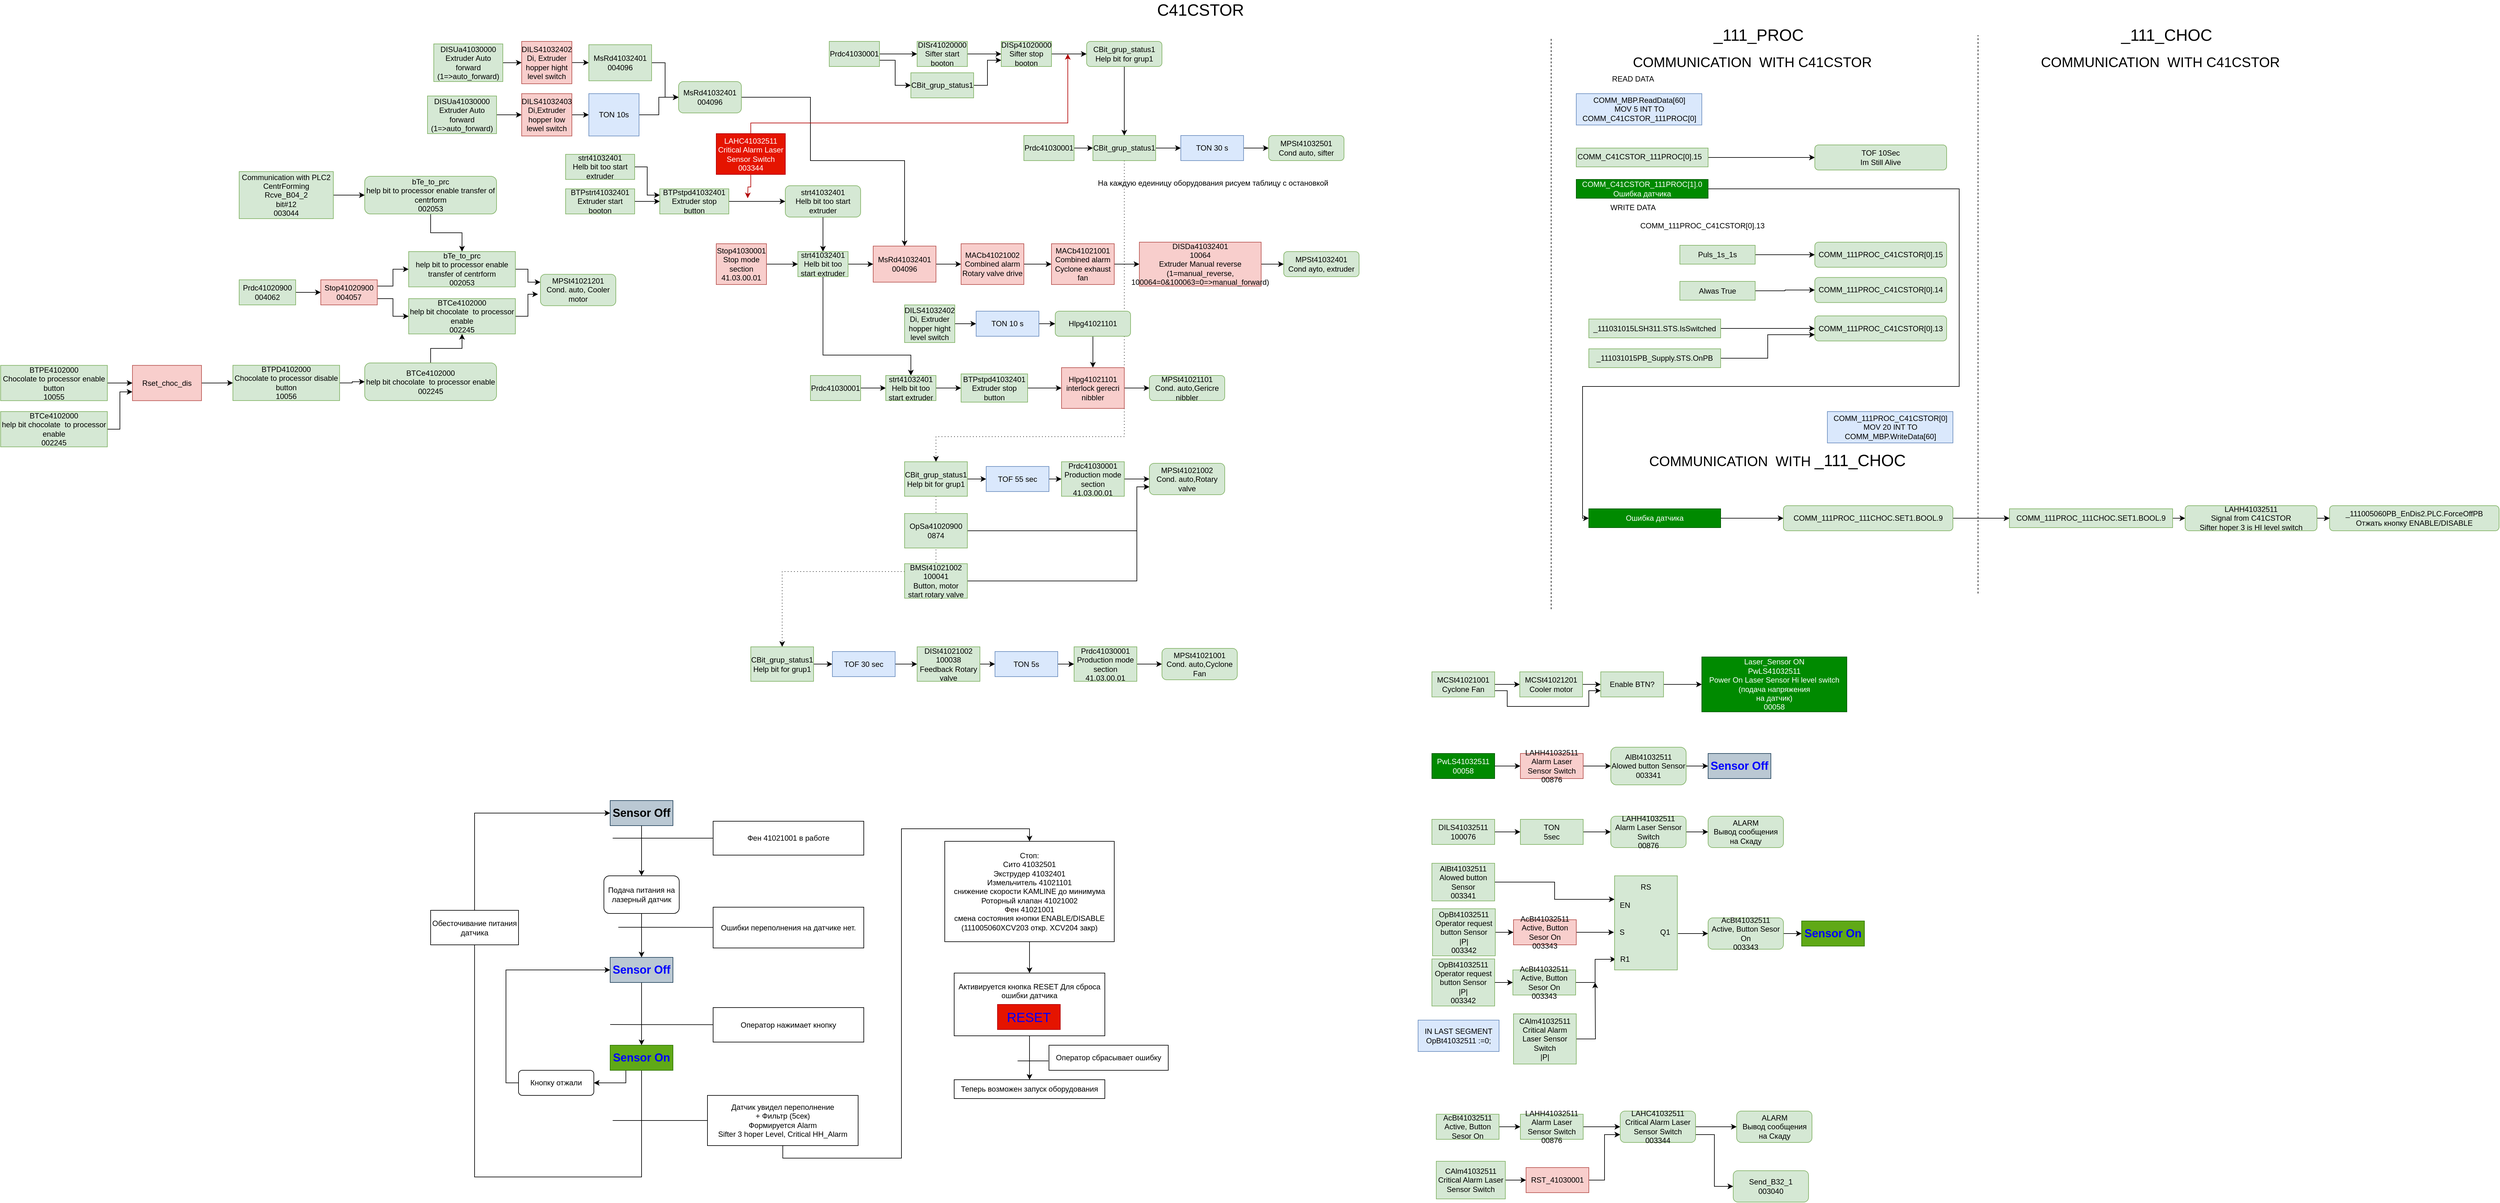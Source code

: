 <mxfile version="13.1.12" type="github" pages="2">
  <diagram id="qHU7FAaES_boD9Tej4y-" name="Страница 1">
    <mxGraphModel dx="2316" dy="606" grid="1" gridSize="10" guides="1" tooltips="1" connect="1" arrows="1" fold="1" page="1" pageScale="1" pageWidth="827" pageHeight="1169" math="0" shadow="0">
      <root>
        <mxCell id="0" />
        <mxCell id="1" parent="0" />
        <mxCell id="2faM6xxn5gPUSQKG9c2S-5" style="edgeStyle=orthogonalEdgeStyle;rounded=0;orthogonalLoop=1;jettySize=auto;html=1;exitX=1;exitY=0.5;exitDx=0;exitDy=0;entryX=0;entryY=0.5;entryDx=0;entryDy=0;" parent="1" source="2faM6xxn5gPUSQKG9c2S-1" target="2faM6xxn5gPUSQKG9c2S-2" edge="1">
          <mxGeometry relative="1" as="geometry" />
        </mxCell>
        <mxCell id="2faM6xxn5gPUSQKG9c2S-1" value="Prdc41030001" style="rounded=0;whiteSpace=wrap;html=1;fillColor=#d5e8d4;strokeColor=#82b366;" parent="1" vertex="1">
          <mxGeometry x="110" y="240" width="80" height="40" as="geometry" />
        </mxCell>
        <mxCell id="2faM6xxn5gPUSQKG9c2S-6" style="edgeStyle=orthogonalEdgeStyle;rounded=0;orthogonalLoop=1;jettySize=auto;html=1;exitX=1;exitY=0.5;exitDx=0;exitDy=0;entryX=0;entryY=0.5;entryDx=0;entryDy=0;" parent="1" source="2faM6xxn5gPUSQKG9c2S-2" target="2faM6xxn5gPUSQKG9c2S-3" edge="1">
          <mxGeometry relative="1" as="geometry" />
        </mxCell>
        <mxCell id="PftA5TN3Sijjc4cnUTBq-42" style="edgeStyle=orthogonalEdgeStyle;rounded=0;orthogonalLoop=1;jettySize=auto;html=1;exitX=0.5;exitY=1;exitDx=0;exitDy=0;entryX=0.5;entryY=0;entryDx=0;entryDy=0;dashed=1;dashPattern=1 4;" parent="1" source="2faM6xxn5gPUSQKG9c2S-2" target="PftA5TN3Sijjc4cnUTBq-28" edge="1">
          <mxGeometry relative="1" as="geometry">
            <Array as="points">
              <mxPoint x="270" y="720" />
              <mxPoint x="-30" y="720" />
            </Array>
          </mxGeometry>
        </mxCell>
        <mxCell id="2faM6xxn5gPUSQKG9c2S-2" value="CBit_grup_status1" style="rounded=0;whiteSpace=wrap;html=1;fillColor=#d5e8d4;strokeColor=#82b366;" parent="1" vertex="1">
          <mxGeometry x="220" y="240" width="100" height="40" as="geometry" />
        </mxCell>
        <mxCell id="2faM6xxn5gPUSQKG9c2S-7" style="edgeStyle=orthogonalEdgeStyle;rounded=0;orthogonalLoop=1;jettySize=auto;html=1;exitX=1;exitY=0.5;exitDx=0;exitDy=0;entryX=0;entryY=0.5;entryDx=0;entryDy=0;" parent="1" source="2faM6xxn5gPUSQKG9c2S-3" target="2faM6xxn5gPUSQKG9c2S-4" edge="1">
          <mxGeometry relative="1" as="geometry" />
        </mxCell>
        <mxCell id="2faM6xxn5gPUSQKG9c2S-3" value="TON 30 s" style="rounded=0;whiteSpace=wrap;html=1;fillColor=#dae8fc;strokeColor=#6c8ebf;" parent="1" vertex="1">
          <mxGeometry x="360" y="240" width="100" height="40" as="geometry" />
        </mxCell>
        <mxCell id="2faM6xxn5gPUSQKG9c2S-4" value="&lt;div&gt;MPSt41032501&lt;/div&gt;&lt;div&gt;Cond auto, sifter&lt;br&gt;&lt;/div&gt;" style="rounded=1;whiteSpace=wrap;html=1;fillColor=#d5e8d4;strokeColor=#82b366;" parent="1" vertex="1">
          <mxGeometry x="500" y="240" width="120" height="40" as="geometry" />
        </mxCell>
        <mxCell id="2faM6xxn5gPUSQKG9c2S-10" style="edgeStyle=orthogonalEdgeStyle;rounded=0;orthogonalLoop=1;jettySize=auto;html=1;exitX=1;exitY=0.5;exitDx=0;exitDy=0;entryX=0;entryY=0.5;entryDx=0;entryDy=0;" parent="1" source="2faM6xxn5gPUSQKG9c2S-8" target="2faM6xxn5gPUSQKG9c2S-9" edge="1">
          <mxGeometry relative="1" as="geometry" />
        </mxCell>
        <mxCell id="2faM6xxn5gPUSQKG9c2S-22" style="edgeStyle=orthogonalEdgeStyle;rounded=0;orthogonalLoop=1;jettySize=auto;html=1;exitX=1;exitY=0.75;exitDx=0;exitDy=0;entryX=0;entryY=0.5;entryDx=0;entryDy=0;" parent="1" source="2faM6xxn5gPUSQKG9c2S-8" target="2faM6xxn5gPUSQKG9c2S-16" edge="1">
          <mxGeometry relative="1" as="geometry" />
        </mxCell>
        <mxCell id="2faM6xxn5gPUSQKG9c2S-8" value="Prdc41030001" style="rounded=0;whiteSpace=wrap;html=1;fillColor=#d5e8d4;strokeColor=#82b366;" parent="1" vertex="1">
          <mxGeometry x="-200" y="90" width="80" height="40" as="geometry" />
        </mxCell>
        <mxCell id="2faM6xxn5gPUSQKG9c2S-12" style="edgeStyle=orthogonalEdgeStyle;rounded=0;orthogonalLoop=1;jettySize=auto;html=1;exitX=1;exitY=0.5;exitDx=0;exitDy=0;entryX=0;entryY=0.5;entryDx=0;entryDy=0;" parent="1" source="2faM6xxn5gPUSQKG9c2S-9" target="2faM6xxn5gPUSQKG9c2S-11" edge="1">
          <mxGeometry relative="1" as="geometry" />
        </mxCell>
        <mxCell id="2faM6xxn5gPUSQKG9c2S-9" value="&lt;div&gt;DISr41020000&lt;/div&gt;Sifter start booton" style="rounded=0;whiteSpace=wrap;html=1;fillColor=#d5e8d4;strokeColor=#82b366;" parent="1" vertex="1">
          <mxGeometry x="-60" y="90" width="80" height="40" as="geometry" />
        </mxCell>
        <mxCell id="2faM6xxn5gPUSQKG9c2S-14" style="edgeStyle=orthogonalEdgeStyle;rounded=0;orthogonalLoop=1;jettySize=auto;html=1;" parent="1" source="2faM6xxn5gPUSQKG9c2S-11" target="2faM6xxn5gPUSQKG9c2S-13" edge="1">
          <mxGeometry relative="1" as="geometry" />
        </mxCell>
        <mxCell id="2faM6xxn5gPUSQKG9c2S-11" value="&lt;div&gt;DISp41020000&lt;/div&gt;Sifter stop booton" style="rounded=0;whiteSpace=wrap;html=1;fillColor=#d5e8d4;strokeColor=#82b366;" parent="1" vertex="1">
          <mxGeometry x="74" y="90" width="80" height="40" as="geometry" />
        </mxCell>
        <mxCell id="2faM6xxn5gPUSQKG9c2S-15" style="edgeStyle=orthogonalEdgeStyle;rounded=0;orthogonalLoop=1;jettySize=auto;html=1;exitX=0.5;exitY=1;exitDx=0;exitDy=0;entryX=0.5;entryY=0;entryDx=0;entryDy=0;" parent="1" source="2faM6xxn5gPUSQKG9c2S-13" target="2faM6xxn5gPUSQKG9c2S-2" edge="1">
          <mxGeometry relative="1" as="geometry" />
        </mxCell>
        <mxCell id="2faM6xxn5gPUSQKG9c2S-13" value="CBit_grup_status1&lt;div&gt;Help bit for grup1 &lt;/div&gt;" style="rounded=1;whiteSpace=wrap;html=1;fillColor=#d5e8d4;strokeColor=#82b366;" parent="1" vertex="1">
          <mxGeometry x="210" y="90" width="120" height="40" as="geometry" />
        </mxCell>
        <mxCell id="2faM6xxn5gPUSQKG9c2S-19" style="edgeStyle=orthogonalEdgeStyle;rounded=0;orthogonalLoop=1;jettySize=auto;html=1;entryX=0;entryY=0.75;entryDx=0;entryDy=0;" parent="1" source="2faM6xxn5gPUSQKG9c2S-16" target="2faM6xxn5gPUSQKG9c2S-11" edge="1">
          <mxGeometry relative="1" as="geometry" />
        </mxCell>
        <mxCell id="2faM6xxn5gPUSQKG9c2S-16" value="CBit_grup_status1" style="rounded=0;whiteSpace=wrap;html=1;fillColor=#d5e8d4;strokeColor=#82b366;" parent="1" vertex="1">
          <mxGeometry x="-70" y="140" width="100" height="40" as="geometry" />
        </mxCell>
        <mxCell id="2faM6xxn5gPUSQKG9c2S-23" value="&lt;div&gt;MPSt41032401&lt;/div&gt;&lt;div&gt;Cond ayto, extruder&lt;br&gt;&lt;/div&gt;" style="rounded=1;whiteSpace=wrap;html=1;fillColor=#d5e8d4;strokeColor=#82b366;" parent="1" vertex="1">
          <mxGeometry x="524" y="425" width="120" height="40" as="geometry" />
        </mxCell>
        <mxCell id="2faM6xxn5gPUSQKG9c2S-25" style="edgeStyle=orthogonalEdgeStyle;rounded=0;orthogonalLoop=1;jettySize=auto;html=1;exitX=1;exitY=0.5;exitDx=0;exitDy=0;entryX=0;entryY=0.5;entryDx=0;entryDy=0;" parent="1" source="2faM6xxn5gPUSQKG9c2S-24" target="2faM6xxn5gPUSQKG9c2S-23" edge="1">
          <mxGeometry relative="1" as="geometry" />
        </mxCell>
        <mxCell id="2faM6xxn5gPUSQKG9c2S-24" value="&lt;div&gt;DISDa41032401&lt;/div&gt;&lt;div&gt;10064&lt;br&gt;&lt;/div&gt;&lt;div&gt;Extruder Manual reverse (1=manual_reverse, 100064=0&amp;amp;100063=0=&amp;gt;manual_forward)&lt;br&gt;&lt;/div&gt;" style="rounded=0;whiteSpace=wrap;html=1;fillColor=#f8cecc;strokeColor=#b85450;" parent="1" vertex="1">
          <mxGeometry x="294" y="410" width="194" height="70" as="geometry" />
        </mxCell>
        <mxCell id="2faM6xxn5gPUSQKG9c2S-27" style="edgeStyle=orthogonalEdgeStyle;rounded=0;orthogonalLoop=1;jettySize=auto;html=1;exitX=1;exitY=0.5;exitDx=0;exitDy=0;" parent="1" source="2faM6xxn5gPUSQKG9c2S-26" target="2faM6xxn5gPUSQKG9c2S-24" edge="1">
          <mxGeometry relative="1" as="geometry" />
        </mxCell>
        <mxCell id="2faM6xxn5gPUSQKG9c2S-26" value="&lt;div&gt;MACb41021001&lt;/div&gt;&lt;div&gt;Combined alarm Cyclone exhaust fan&lt;br&gt;&lt;/div&gt;" style="rounded=0;whiteSpace=wrap;html=1;fillColor=#f8cecc;strokeColor=#b85450;" parent="1" vertex="1">
          <mxGeometry x="154" y="412.5" width="100" height="65" as="geometry" />
        </mxCell>
        <mxCell id="2faM6xxn5gPUSQKG9c2S-29" style="edgeStyle=orthogonalEdgeStyle;rounded=0;orthogonalLoop=1;jettySize=auto;html=1;entryX=0;entryY=0.5;entryDx=0;entryDy=0;" parent="1" source="2faM6xxn5gPUSQKG9c2S-28" target="2faM6xxn5gPUSQKG9c2S-26" edge="1">
          <mxGeometry relative="1" as="geometry" />
        </mxCell>
        <mxCell id="2faM6xxn5gPUSQKG9c2S-28" value="&lt;div&gt;MACb41021002&lt;/div&gt;&lt;div&gt;Combined alarm Rotary valve drive&lt;br&gt;&lt;/div&gt;" style="rounded=0;whiteSpace=wrap;html=1;fillColor=#f8cecc;strokeColor=#b85450;" parent="1" vertex="1">
          <mxGeometry x="10" y="412.5" width="100" height="65" as="geometry" />
        </mxCell>
        <mxCell id="2faM6xxn5gPUSQKG9c2S-31" style="edgeStyle=orthogonalEdgeStyle;rounded=0;orthogonalLoop=1;jettySize=auto;html=1;exitX=1;exitY=0.5;exitDx=0;exitDy=0;entryX=0;entryY=0.5;entryDx=0;entryDy=0;" parent="1" source="2faM6xxn5gPUSQKG9c2S-30" target="2faM6xxn5gPUSQKG9c2S-28" edge="1">
          <mxGeometry relative="1" as="geometry" />
        </mxCell>
        <mxCell id="2faM6xxn5gPUSQKG9c2S-30" value="&lt;div&gt;MsRd41032401&lt;/div&gt;004096" style="rounded=0;whiteSpace=wrap;html=1;fillColor=#f8cecc;strokeColor=#b85450;" parent="1" vertex="1">
          <mxGeometry x="-130" y="416.25" width="100" height="57.5" as="geometry" />
        </mxCell>
        <mxCell id="2faM6xxn5gPUSQKG9c2S-33" style="edgeStyle=orthogonalEdgeStyle;rounded=0;orthogonalLoop=1;jettySize=auto;html=1;entryX=0;entryY=0.5;entryDx=0;entryDy=0;" parent="1" source="2faM6xxn5gPUSQKG9c2S-32" target="2faM6xxn5gPUSQKG9c2S-30" edge="1">
          <mxGeometry relative="1" as="geometry" />
        </mxCell>
        <mxCell id="PftA5TN3Sijjc4cnUTBq-9" style="edgeStyle=orthogonalEdgeStyle;rounded=0;orthogonalLoop=1;jettySize=auto;html=1;entryX=0.5;entryY=0;entryDx=0;entryDy=0;" parent="1" source="2faM6xxn5gPUSQKG9c2S-32" target="PftA5TN3Sijjc4cnUTBq-8" edge="1">
          <mxGeometry relative="1" as="geometry">
            <Array as="points">
              <mxPoint x="-210" y="590" />
              <mxPoint x="-70" y="590" />
            </Array>
          </mxGeometry>
        </mxCell>
        <mxCell id="2faM6xxn5gPUSQKG9c2S-32" value="&lt;div&gt;strt41032401&lt;/div&gt;&lt;div&gt;Helb bit too start extruder&lt;br&gt;&lt;/div&gt;" style="rounded=0;whiteSpace=wrap;html=1;fillColor=#d5e8d4;strokeColor=#82b366;" parent="1" vertex="1">
          <mxGeometry x="-250" y="425" width="80" height="40" as="geometry" />
        </mxCell>
        <mxCell id="2faM6xxn5gPUSQKG9c2S-36" style="edgeStyle=orthogonalEdgeStyle;rounded=0;orthogonalLoop=1;jettySize=auto;html=1;exitX=1;exitY=0.5;exitDx=0;exitDy=0;entryX=0;entryY=0.5;entryDx=0;entryDy=0;" parent="1" source="2faM6xxn5gPUSQKG9c2S-34" target="2faM6xxn5gPUSQKG9c2S-32" edge="1">
          <mxGeometry relative="1" as="geometry" />
        </mxCell>
        <mxCell id="2faM6xxn5gPUSQKG9c2S-34" value="&lt;div&gt;Stop41030001&lt;/div&gt;Stop mode section 41.03.00.01" style="rounded=0;whiteSpace=wrap;html=1;fillColor=#f8cecc;strokeColor=#b85450;" parent="1" vertex="1">
          <mxGeometry x="-380" y="412.5" width="80" height="65" as="geometry" />
        </mxCell>
        <mxCell id="2faM6xxn5gPUSQKG9c2S-39" style="edgeStyle=orthogonalEdgeStyle;rounded=0;orthogonalLoop=1;jettySize=auto;html=1;" parent="1" edge="1">
          <mxGeometry relative="1" as="geometry">
            <mxPoint x="-550" y="442.5" as="sourcePoint" />
          </mxGeometry>
        </mxCell>
        <mxCell id="2faM6xxn5gPUSQKG9c2S-42" style="edgeStyle=orthogonalEdgeStyle;rounded=0;orthogonalLoop=1;jettySize=auto;html=1;entryX=0.5;entryY=0;entryDx=0;entryDy=0;" parent="1" source="2faM6xxn5gPUSQKG9c2S-41" target="2faM6xxn5gPUSQKG9c2S-32" edge="1">
          <mxGeometry relative="1" as="geometry" />
        </mxCell>
        <mxCell id="2faM6xxn5gPUSQKG9c2S-41" value="&lt;div&gt;strt41032401&lt;/div&gt;&lt;div&gt;Helb bit too start extruder&lt;br&gt;&lt;/div&gt;" style="rounded=1;whiteSpace=wrap;html=1;fillColor=#d5e8d4;strokeColor=#82b366;" parent="1" vertex="1">
          <mxGeometry x="-270" y="320" width="120" height="50" as="geometry" />
        </mxCell>
        <mxCell id="2faM6xxn5gPUSQKG9c2S-44" style="edgeStyle=orthogonalEdgeStyle;rounded=0;orthogonalLoop=1;jettySize=auto;html=1;exitX=1;exitY=0.5;exitDx=0;exitDy=0;entryX=0;entryY=0.5;entryDx=0;entryDy=0;" parent="1" source="2faM6xxn5gPUSQKG9c2S-43" target="2faM6xxn5gPUSQKG9c2S-41" edge="1">
          <mxGeometry relative="1" as="geometry" />
        </mxCell>
        <mxCell id="2faM6xxn5gPUSQKG9c2S-43" value="&lt;div&gt;BTPstpd41032401&lt;/div&gt;Extruder stop button" style="rounded=0;whiteSpace=wrap;html=1;fillColor=#d5e8d4;strokeColor=#82b366;" parent="1" vertex="1">
          <mxGeometry x="-470" y="325" width="110" height="40" as="geometry" />
        </mxCell>
        <mxCell id="2faM6xxn5gPUSQKG9c2S-46" style="edgeStyle=orthogonalEdgeStyle;rounded=0;orthogonalLoop=1;jettySize=auto;html=1;entryX=0;entryY=0.5;entryDx=0;entryDy=0;" parent="1" source="2faM6xxn5gPUSQKG9c2S-45" target="2faM6xxn5gPUSQKG9c2S-43" edge="1">
          <mxGeometry relative="1" as="geometry" />
        </mxCell>
        <mxCell id="2faM6xxn5gPUSQKG9c2S-45" value="&lt;div&gt;BTPstrt41032401&lt;/div&gt;&lt;div&gt;Extruder start booton&lt;br&gt;&lt;/div&gt;" style="rounded=0;whiteSpace=wrap;html=1;fillColor=#d5e8d4;strokeColor=#82b366;" parent="1" vertex="1">
          <mxGeometry x="-620" y="325" width="110" height="40" as="geometry" />
        </mxCell>
        <mxCell id="2faM6xxn5gPUSQKG9c2S-48" style="edgeStyle=orthogonalEdgeStyle;rounded=0;orthogonalLoop=1;jettySize=auto;html=1;entryX=0;entryY=0.25;entryDx=0;entryDy=0;" parent="1" source="2faM6xxn5gPUSQKG9c2S-47" target="2faM6xxn5gPUSQKG9c2S-43" edge="1">
          <mxGeometry relative="1" as="geometry" />
        </mxCell>
        <mxCell id="2faM6xxn5gPUSQKG9c2S-47" value="&lt;div&gt;strt41032401&lt;/div&gt;&lt;div&gt;Helb bit too start extruder&lt;br&gt;&lt;/div&gt;" style="rounded=0;whiteSpace=wrap;html=1;fillColor=#d5e8d4;strokeColor=#82b366;" parent="1" vertex="1">
          <mxGeometry x="-620" y="270" width="110" height="40" as="geometry" />
        </mxCell>
        <mxCell id="PftA5TN3Sijjc4cnUTBq-6" style="edgeStyle=orthogonalEdgeStyle;rounded=0;orthogonalLoop=1;jettySize=auto;html=1;exitX=1;exitY=0.5;exitDx=0;exitDy=0;entryX=0.5;entryY=0;entryDx=0;entryDy=0;" parent="1" source="2faM6xxn5gPUSQKG9c2S-49" target="2faM6xxn5gPUSQKG9c2S-30" edge="1">
          <mxGeometry relative="1" as="geometry">
            <Array as="points">
              <mxPoint x="-230" y="179" />
              <mxPoint x="-230" y="280" />
              <mxPoint x="-80" y="280" />
            </Array>
          </mxGeometry>
        </mxCell>
        <mxCell id="2faM6xxn5gPUSQKG9c2S-49" value="&lt;div&gt;MsRd41032401&lt;/div&gt;004096" style="rounded=1;whiteSpace=wrap;html=1;fillColor=#d5e8d4;strokeColor=#82b366;" parent="1" vertex="1">
          <mxGeometry x="-440" y="154" width="100" height="50" as="geometry" />
        </mxCell>
        <mxCell id="2faM6xxn5gPUSQKG9c2S-53" style="edgeStyle=orthogonalEdgeStyle;rounded=0;orthogonalLoop=1;jettySize=auto;html=1;entryX=0;entryY=0.5;entryDx=0;entryDy=0;" parent="1" source="2faM6xxn5gPUSQKG9c2S-50" target="2faM6xxn5gPUSQKG9c2S-52" edge="1">
          <mxGeometry relative="1" as="geometry" />
        </mxCell>
        <mxCell id="2faM6xxn5gPUSQKG9c2S-50" value="&lt;div&gt;DISUa41030000&lt;/div&gt;Extruder Auto forward (1=&amp;gt;auto_forward)" style="rounded=0;whiteSpace=wrap;html=1;fillColor=#d5e8d4;strokeColor=#82b366;" parent="1" vertex="1">
          <mxGeometry x="-830" y="94" width="110" height="60" as="geometry" />
        </mxCell>
        <mxCell id="PftA5TN3Sijjc4cnUTBq-2" style="edgeStyle=orthogonalEdgeStyle;rounded=0;orthogonalLoop=1;jettySize=auto;html=1;exitX=1;exitY=0.5;exitDx=0;exitDy=0;entryX=0;entryY=0.5;entryDx=0;entryDy=0;" parent="1" source="2faM6xxn5gPUSQKG9c2S-51" target="PftA5TN3Sijjc4cnUTBq-1" edge="1">
          <mxGeometry relative="1" as="geometry" />
        </mxCell>
        <mxCell id="2faM6xxn5gPUSQKG9c2S-51" value="&lt;div&gt;DISUa41030000&lt;/div&gt;Extruder Auto forward (1=&amp;gt;auto_forward)" style="rounded=0;whiteSpace=wrap;html=1;fillColor=#d5e8d4;strokeColor=#82b366;" parent="1" vertex="1">
          <mxGeometry x="-840" y="177" width="110" height="60" as="geometry" />
        </mxCell>
        <mxCell id="2faM6xxn5gPUSQKG9c2S-55" style="edgeStyle=orthogonalEdgeStyle;rounded=0;orthogonalLoop=1;jettySize=auto;html=1;entryX=0;entryY=0.5;entryDx=0;entryDy=0;" parent="1" source="2faM6xxn5gPUSQKG9c2S-52" target="2faM6xxn5gPUSQKG9c2S-54" edge="1">
          <mxGeometry relative="1" as="geometry" />
        </mxCell>
        <mxCell id="2faM6xxn5gPUSQKG9c2S-52" value="&lt;div&gt;DILS41032402&lt;/div&gt;Di, Extruder hopper hight level switch" style="rounded=0;whiteSpace=wrap;html=1;fillColor=#f8cecc;strokeColor=#b85450;" parent="1" vertex="1">
          <mxGeometry x="-690" y="90" width="80" height="67.5" as="geometry" />
        </mxCell>
        <mxCell id="2faM6xxn5gPUSQKG9c2S-56" style="edgeStyle=orthogonalEdgeStyle;rounded=0;orthogonalLoop=1;jettySize=auto;html=1;exitX=1;exitY=0.5;exitDx=0;exitDy=0;entryX=0;entryY=0.5;entryDx=0;entryDy=0;" parent="1" source="2faM6xxn5gPUSQKG9c2S-54" target="2faM6xxn5gPUSQKG9c2S-49" edge="1">
          <mxGeometry relative="1" as="geometry" />
        </mxCell>
        <mxCell id="2faM6xxn5gPUSQKG9c2S-54" value="&lt;div&gt;MsRd41032401&lt;/div&gt;004096" style="rounded=0;whiteSpace=wrap;html=1;fillColor=#d5e8d4;strokeColor=#82b366;" parent="1" vertex="1">
          <mxGeometry x="-583" y="95.25" width="100" height="57.5" as="geometry" />
        </mxCell>
        <mxCell id="PftA5TN3Sijjc4cnUTBq-4" style="edgeStyle=orthogonalEdgeStyle;rounded=0;orthogonalLoop=1;jettySize=auto;html=1;exitX=1;exitY=0.5;exitDx=0;exitDy=0;" parent="1" source="PftA5TN3Sijjc4cnUTBq-1" target="PftA5TN3Sijjc4cnUTBq-3" edge="1">
          <mxGeometry relative="1" as="geometry" />
        </mxCell>
        <mxCell id="PftA5TN3Sijjc4cnUTBq-1" value="&lt;div&gt;DILS41032403&lt;/div&gt;&lt;div&gt;Di,Extruder hopper low lewel switch&lt;br&gt;&lt;/div&gt;" style="rounded=0;whiteSpace=wrap;html=1;fillColor=#f8cecc;strokeColor=#b85450;" parent="1" vertex="1">
          <mxGeometry x="-690" y="173.25" width="80" height="67.5" as="geometry" />
        </mxCell>
        <mxCell id="PftA5TN3Sijjc4cnUTBq-5" style="edgeStyle=orthogonalEdgeStyle;rounded=0;orthogonalLoop=1;jettySize=auto;html=1;" parent="1" source="PftA5TN3Sijjc4cnUTBq-3" target="2faM6xxn5gPUSQKG9c2S-49" edge="1">
          <mxGeometry relative="1" as="geometry" />
        </mxCell>
        <mxCell id="PftA5TN3Sijjc4cnUTBq-3" value="TON 10s" style="rounded=0;whiteSpace=wrap;html=1;fillColor=#dae8fc;strokeColor=#6c8ebf;" parent="1" vertex="1">
          <mxGeometry x="-583" y="173.25" width="80" height="67.5" as="geometry" />
        </mxCell>
        <mxCell id="PftA5TN3Sijjc4cnUTBq-10" style="edgeStyle=orthogonalEdgeStyle;rounded=0;orthogonalLoop=1;jettySize=auto;html=1;exitX=1;exitY=0.5;exitDx=0;exitDy=0;" parent="1" source="PftA5TN3Sijjc4cnUTBq-7" target="PftA5TN3Sijjc4cnUTBq-8" edge="1">
          <mxGeometry relative="1" as="geometry" />
        </mxCell>
        <mxCell id="PftA5TN3Sijjc4cnUTBq-7" value="Prdc41030001" style="rounded=0;whiteSpace=wrap;html=1;fillColor=#d5e8d4;strokeColor=#82b366;" parent="1" vertex="1">
          <mxGeometry x="-230" y="622.5" width="80" height="40" as="geometry" />
        </mxCell>
        <mxCell id="PftA5TN3Sijjc4cnUTBq-12" style="edgeStyle=orthogonalEdgeStyle;rounded=0;orthogonalLoop=1;jettySize=auto;html=1;exitX=1;exitY=0.5;exitDx=0;exitDy=0;entryX=0;entryY=0.5;entryDx=0;entryDy=0;" parent="1" source="PftA5TN3Sijjc4cnUTBq-8" target="PftA5TN3Sijjc4cnUTBq-11" edge="1">
          <mxGeometry relative="1" as="geometry" />
        </mxCell>
        <mxCell id="PftA5TN3Sijjc4cnUTBq-8" value="&lt;div&gt;strt41032401&lt;br&gt;&lt;/div&gt;&lt;div&gt;Helb bit too start extruder&lt;/div&gt;" style="rounded=0;whiteSpace=wrap;html=1;fillColor=#d5e8d4;strokeColor=#82b366;" parent="1" vertex="1">
          <mxGeometry x="-110" y="622.5" width="80" height="40" as="geometry" />
        </mxCell>
        <mxCell id="PftA5TN3Sijjc4cnUTBq-14" style="edgeStyle=orthogonalEdgeStyle;rounded=0;orthogonalLoop=1;jettySize=auto;html=1;entryX=0;entryY=0.5;entryDx=0;entryDy=0;" parent="1" source="PftA5TN3Sijjc4cnUTBq-11" target="PftA5TN3Sijjc4cnUTBq-13" edge="1">
          <mxGeometry relative="1" as="geometry" />
        </mxCell>
        <mxCell id="PftA5TN3Sijjc4cnUTBq-11" value="&lt;div&gt;BTPstpd41032401&lt;/div&gt;Extruder stop button" style="rounded=0;whiteSpace=wrap;html=1;fillColor=#d5e8d4;strokeColor=#82b366;" parent="1" vertex="1">
          <mxGeometry x="10" y="620" width="106" height="45" as="geometry" />
        </mxCell>
        <mxCell id="PftA5TN3Sijjc4cnUTBq-16" style="edgeStyle=orthogonalEdgeStyle;rounded=0;orthogonalLoop=1;jettySize=auto;html=1;entryX=0;entryY=0.5;entryDx=0;entryDy=0;" parent="1" source="PftA5TN3Sijjc4cnUTBq-13" target="PftA5TN3Sijjc4cnUTBq-15" edge="1">
          <mxGeometry relative="1" as="geometry" />
        </mxCell>
        <mxCell id="PftA5TN3Sijjc4cnUTBq-13" value="&lt;div&gt;Hlpg41021101&lt;/div&gt;&lt;div&gt;interlock gerecri nibbler&lt;br&gt;&lt;/div&gt;" style="rounded=0;whiteSpace=wrap;html=1;fillColor=#f8cecc;strokeColor=#b85450;" parent="1" vertex="1">
          <mxGeometry x="170" y="610" width="100" height="65" as="geometry" />
        </mxCell>
        <mxCell id="PftA5TN3Sijjc4cnUTBq-15" value="&lt;div&gt;MPSt41021101&lt;/div&gt;&lt;div&gt;Cond. auto,Gericre nibbler&lt;br&gt;&lt;/div&gt;" style="rounded=1;whiteSpace=wrap;html=1;fillColor=#d5e8d4;strokeColor=#82b366;" parent="1" vertex="1">
          <mxGeometry x="310" y="622.5" width="120" height="40" as="geometry" />
        </mxCell>
        <mxCell id="PftA5TN3Sijjc4cnUTBq-19" style="edgeStyle=orthogonalEdgeStyle;rounded=0;orthogonalLoop=1;jettySize=auto;html=1;exitX=1;exitY=0.5;exitDx=0;exitDy=0;entryX=0;entryY=0.5;entryDx=0;entryDy=0;" parent="1" source="PftA5TN3Sijjc4cnUTBq-17" target="PftA5TN3Sijjc4cnUTBq-18" edge="1">
          <mxGeometry relative="1" as="geometry" />
        </mxCell>
        <mxCell id="PftA5TN3Sijjc4cnUTBq-17" value="&lt;div&gt;DILS41032402&lt;/div&gt;Di, Extruder hopper hight level switch" style="rounded=0;whiteSpace=wrap;html=1;fillColor=#d5e8d4;strokeColor=#82b366;" parent="1" vertex="1">
          <mxGeometry x="-80" y="510" width="80" height="60" as="geometry" />
        </mxCell>
        <mxCell id="PftA5TN3Sijjc4cnUTBq-22" style="edgeStyle=orthogonalEdgeStyle;rounded=0;orthogonalLoop=1;jettySize=auto;html=1;exitX=1;exitY=0.5;exitDx=0;exitDy=0;" parent="1" source="PftA5TN3Sijjc4cnUTBq-18" target="PftA5TN3Sijjc4cnUTBq-21" edge="1">
          <mxGeometry relative="1" as="geometry" />
        </mxCell>
        <mxCell id="PftA5TN3Sijjc4cnUTBq-18" value="TON 10 s" style="rounded=0;whiteSpace=wrap;html=1;fillColor=#dae8fc;strokeColor=#6c8ebf;" parent="1" vertex="1">
          <mxGeometry x="34" y="520" width="100" height="40" as="geometry" />
        </mxCell>
        <mxCell id="PftA5TN3Sijjc4cnUTBq-23" style="edgeStyle=orthogonalEdgeStyle;rounded=0;orthogonalLoop=1;jettySize=auto;html=1;entryX=0.5;entryY=0;entryDx=0;entryDy=0;" parent="1" source="PftA5TN3Sijjc4cnUTBq-21" target="PftA5TN3Sijjc4cnUTBq-13" edge="1">
          <mxGeometry relative="1" as="geometry" />
        </mxCell>
        <mxCell id="PftA5TN3Sijjc4cnUTBq-21" value="Hlpg41021101" style="rounded=1;whiteSpace=wrap;html=1;fillColor=#d5e8d4;strokeColor=#82b366;" parent="1" vertex="1">
          <mxGeometry x="160" y="520" width="120" height="40" as="geometry" />
        </mxCell>
        <mxCell id="PftA5TN3Sijjc4cnUTBq-25" value="&lt;div&gt;MPSt41021002&lt;/div&gt;&lt;div&gt;Cond. auto,Rotary valve&lt;br&gt;&lt;/div&gt;" style="rounded=1;whiteSpace=wrap;html=1;fillColor=#d5e8d4;strokeColor=#82b366;" parent="1" vertex="1">
          <mxGeometry x="310" y="762.5" width="120" height="50" as="geometry" />
        </mxCell>
        <mxCell id="PftA5TN3Sijjc4cnUTBq-27" style="edgeStyle=orthogonalEdgeStyle;rounded=0;orthogonalLoop=1;jettySize=auto;html=1;" parent="1" source="PftA5TN3Sijjc4cnUTBq-26" target="PftA5TN3Sijjc4cnUTBq-25" edge="1">
          <mxGeometry relative="1" as="geometry" />
        </mxCell>
        <mxCell id="PftA5TN3Sijjc4cnUTBq-26" value="&lt;div&gt;Prdc41030001&lt;/div&gt;&lt;div&gt;Production mode section 41.03.00.01&lt;br&gt;&lt;/div&gt;" style="rounded=0;whiteSpace=wrap;html=1;fillColor=#d5e8d4;strokeColor=#82b366;" parent="1" vertex="1">
          <mxGeometry x="170" y="760" width="100" height="55" as="geometry" />
        </mxCell>
        <mxCell id="PftA5TN3Sijjc4cnUTBq-31" style="edgeStyle=orthogonalEdgeStyle;rounded=0;orthogonalLoop=1;jettySize=auto;html=1;exitX=1;exitY=0.5;exitDx=0;exitDy=0;" parent="1" source="PftA5TN3Sijjc4cnUTBq-28" target="PftA5TN3Sijjc4cnUTBq-30" edge="1">
          <mxGeometry relative="1" as="geometry" />
        </mxCell>
        <mxCell id="PftA5TN3Sijjc4cnUTBq-54" style="edgeStyle=orthogonalEdgeStyle;rounded=0;orthogonalLoop=1;jettySize=auto;html=1;exitX=0.5;exitY=1;exitDx=0;exitDy=0;dashed=1;dashPattern=1 4;" parent="1" source="PftA5TN3Sijjc4cnUTBq-28" target="PftA5TN3Sijjc4cnUTBq-47" edge="1">
          <mxGeometry relative="1" as="geometry" />
        </mxCell>
        <mxCell id="PftA5TN3Sijjc4cnUTBq-28" value="&lt;div&gt;CBit_grup_status1&lt;/div&gt;&lt;div&gt;Help bit for grup1 &lt;br&gt;&lt;/div&gt;" style="rounded=0;whiteSpace=wrap;html=1;fillColor=#d5e8d4;strokeColor=#82b366;" parent="1" vertex="1">
          <mxGeometry x="-80" y="760" width="100" height="55" as="geometry" />
        </mxCell>
        <mxCell id="PftA5TN3Sijjc4cnUTBq-32" style="edgeStyle=orthogonalEdgeStyle;rounded=0;orthogonalLoop=1;jettySize=auto;html=1;exitX=1;exitY=0.5;exitDx=0;exitDy=0;entryX=0;entryY=0.5;entryDx=0;entryDy=0;" parent="1" source="PftA5TN3Sijjc4cnUTBq-30" target="PftA5TN3Sijjc4cnUTBq-26" edge="1">
          <mxGeometry relative="1" as="geometry" />
        </mxCell>
        <mxCell id="PftA5TN3Sijjc4cnUTBq-30" value="TOF 55 sec" style="rounded=0;whiteSpace=wrap;html=1;fillColor=#dae8fc;strokeColor=#6c8ebf;" parent="1" vertex="1">
          <mxGeometry x="50" y="767.5" width="100" height="40" as="geometry" />
        </mxCell>
        <mxCell id="PftA5TN3Sijjc4cnUTBq-35" style="edgeStyle=orthogonalEdgeStyle;rounded=0;orthogonalLoop=1;jettySize=auto;html=1;entryX=0;entryY=0.75;entryDx=0;entryDy=0;" parent="1" source="PftA5TN3Sijjc4cnUTBq-33" target="PftA5TN3Sijjc4cnUTBq-25" edge="1">
          <mxGeometry relative="1" as="geometry">
            <Array as="points">
              <mxPoint x="290" y="869.5" />
              <mxPoint x="290" y="799.5" />
            </Array>
          </mxGeometry>
        </mxCell>
        <mxCell id="PftA5TN3Sijjc4cnUTBq-33" value="&lt;div&gt;OpSa41020900&lt;/div&gt;&lt;div&gt;0874&lt;br&gt;&lt;/div&gt;" style="rounded=0;whiteSpace=wrap;html=1;fillColor=#d5e8d4;strokeColor=#82b366;" parent="1" vertex="1">
          <mxGeometry x="-80" y="842.5" width="100" height="55" as="geometry" />
        </mxCell>
        <mxCell id="PftA5TN3Sijjc4cnUTBq-36" style="edgeStyle=orthogonalEdgeStyle;rounded=0;orthogonalLoop=1;jettySize=auto;html=1;exitX=1;exitY=0.5;exitDx=0;exitDy=0;entryX=0;entryY=0.75;entryDx=0;entryDy=0;" parent="1" source="PftA5TN3Sijjc4cnUTBq-34" target="PftA5TN3Sijjc4cnUTBq-25" edge="1">
          <mxGeometry relative="1" as="geometry">
            <Array as="points">
              <mxPoint x="290" y="949.5" />
              <mxPoint x="290" y="799.5" />
            </Array>
          </mxGeometry>
        </mxCell>
        <mxCell id="PftA5TN3Sijjc4cnUTBq-34" value="&lt;div&gt;BMSt41021002&lt;/div&gt;&lt;div&gt;100041&lt;br&gt;&lt;/div&gt;&lt;div&gt;Button, motor start rotary valve&lt;br&gt;&lt;/div&gt;" style="rounded=0;whiteSpace=wrap;html=1;fillColor=#d5e8d4;strokeColor=#82b366;" parent="1" vertex="1">
          <mxGeometry x="-80" y="922.5" width="100" height="55" as="geometry" />
        </mxCell>
        <mxCell id="PftA5TN3Sijjc4cnUTBq-43" value="&lt;div&gt;MPSt41021001&lt;/div&gt;Cond. auto,Cyclone Fan" style="rounded=1;whiteSpace=wrap;html=1;fillColor=#d5e8d4;strokeColor=#82b366;" parent="1" vertex="1">
          <mxGeometry x="330" y="1057.5" width="120" height="50" as="geometry" />
        </mxCell>
        <mxCell id="PftA5TN3Sijjc4cnUTBq-44" style="edgeStyle=orthogonalEdgeStyle;rounded=0;orthogonalLoop=1;jettySize=auto;html=1;" parent="1" source="PftA5TN3Sijjc4cnUTBq-45" target="PftA5TN3Sijjc4cnUTBq-43" edge="1">
          <mxGeometry relative="1" as="geometry" />
        </mxCell>
        <mxCell id="PftA5TN3Sijjc4cnUTBq-45" value="&lt;div&gt;Prdc41030001&lt;/div&gt;&lt;div&gt;Production mode section 41.03.00.01&lt;br&gt;&lt;/div&gt;" style="rounded=0;whiteSpace=wrap;html=1;fillColor=#d5e8d4;strokeColor=#82b366;" parent="1" vertex="1">
          <mxGeometry x="190" y="1055" width="100" height="55" as="geometry" />
        </mxCell>
        <mxCell id="PftA5TN3Sijjc4cnUTBq-46" style="edgeStyle=orthogonalEdgeStyle;rounded=0;orthogonalLoop=1;jettySize=auto;html=1;exitX=1;exitY=0.5;exitDx=0;exitDy=0;" parent="1" source="PftA5TN3Sijjc4cnUTBq-47" target="PftA5TN3Sijjc4cnUTBq-49" edge="1">
          <mxGeometry relative="1" as="geometry" />
        </mxCell>
        <mxCell id="PftA5TN3Sijjc4cnUTBq-47" value="&lt;div&gt;CBit_grup_status1&lt;/div&gt;&lt;div&gt;Help bit for grup1 &lt;br&gt;&lt;/div&gt;" style="rounded=0;whiteSpace=wrap;html=1;fillColor=#d5e8d4;strokeColor=#82b366;" parent="1" vertex="1">
          <mxGeometry x="-325" y="1055" width="100" height="55" as="geometry" />
        </mxCell>
        <mxCell id="PftA5TN3Sijjc4cnUTBq-53" style="edgeStyle=orthogonalEdgeStyle;rounded=0;orthogonalLoop=1;jettySize=auto;html=1;exitX=1;exitY=0.5;exitDx=0;exitDy=0;" parent="1" source="PftA5TN3Sijjc4cnUTBq-49" target="PftA5TN3Sijjc4cnUTBq-51" edge="1">
          <mxGeometry relative="1" as="geometry" />
        </mxCell>
        <mxCell id="PftA5TN3Sijjc4cnUTBq-49" value="TOF 30 sec" style="rounded=0;whiteSpace=wrap;html=1;fillColor=#dae8fc;strokeColor=#6c8ebf;" parent="1" vertex="1">
          <mxGeometry x="-195" y="1062.5" width="100" height="40" as="geometry" />
        </mxCell>
        <mxCell id="hkABaDIOpiTLNoyFeZb9-75" style="edgeStyle=orthogonalEdgeStyle;rounded=0;orthogonalLoop=1;jettySize=auto;html=1;exitX=1;exitY=0.5;exitDx=0;exitDy=0;entryX=0;entryY=0.5;entryDx=0;entryDy=0;" parent="1" source="PftA5TN3Sijjc4cnUTBq-50" target="PftA5TN3Sijjc4cnUTBq-45" edge="1">
          <mxGeometry relative="1" as="geometry" />
        </mxCell>
        <mxCell id="PftA5TN3Sijjc4cnUTBq-50" value="TON 5s" style="rounded=0;whiteSpace=wrap;html=1;fillColor=#dae8fc;strokeColor=#6c8ebf;" parent="1" vertex="1">
          <mxGeometry x="64" y="1062.5" width="100" height="40" as="geometry" />
        </mxCell>
        <mxCell id="PftA5TN3Sijjc4cnUTBq-52" style="edgeStyle=orthogonalEdgeStyle;rounded=0;orthogonalLoop=1;jettySize=auto;html=1;exitX=1;exitY=0.5;exitDx=0;exitDy=0;" parent="1" source="PftA5TN3Sijjc4cnUTBq-51" target="PftA5TN3Sijjc4cnUTBq-50" edge="1">
          <mxGeometry relative="1" as="geometry" />
        </mxCell>
        <mxCell id="PftA5TN3Sijjc4cnUTBq-51" value="&lt;div&gt;DISt41021002&lt;/div&gt;&lt;div&gt;100038&lt;br&gt;&lt;/div&gt;&lt;div&gt;Feedback Rotary valve&lt;br&gt;&lt;/div&gt;" style="rounded=0;whiteSpace=wrap;html=1;fillColor=#d5e8d4;strokeColor=#82b366;" parent="1" vertex="1">
          <mxGeometry x="-60" y="1055" width="100" height="55" as="geometry" />
        </mxCell>
        <mxCell id="hkABaDIOpiTLNoyFeZb9-2" value="&lt;font style=&quot;font-size: 26px&quot;&gt;_111_PROC&lt;/font&gt;" style="text;html=1;align=center;verticalAlign=middle;resizable=0;points=[];autosize=1;" parent="1" vertex="1">
          <mxGeometry x="1200" y="70" width="160" height="20" as="geometry" />
        </mxCell>
        <mxCell id="hkABaDIOpiTLNoyFeZb9-29" style="edgeStyle=orthogonalEdgeStyle;rounded=0;orthogonalLoop=1;jettySize=auto;html=1;exitX=1;exitY=0.5;exitDx=0;exitDy=0;entryX=0;entryY=0.5;entryDx=0;entryDy=0;" parent="1" source="hkABaDIOpiTLNoyFeZb9-4" target="hkABaDIOpiTLNoyFeZb9-27" edge="1">
          <mxGeometry relative="1" as="geometry" />
        </mxCell>
        <mxCell id="hkABaDIOpiTLNoyFeZb9-4" value="COMM_C41CSTOR_111PROC[0].15" style="text;html=1;fillColor=#d5e8d4;strokeColor=#82b366;" parent="1" vertex="1">
          <mxGeometry x="990" y="260" width="210" height="30" as="geometry" />
        </mxCell>
        <mxCell id="hkABaDIOpiTLNoyFeZb9-5" value="" style="endArrow=none;dashed=1;html=1;" parent="1" edge="1">
          <mxGeometry width="50" height="50" relative="1" as="geometry">
            <mxPoint x="950" y="995" as="sourcePoint" />
            <mxPoint x="950" y="85" as="targetPoint" />
          </mxGeometry>
        </mxCell>
        <mxCell id="hkABaDIOpiTLNoyFeZb9-6" value="" style="endArrow=none;dashed=1;html=1;" parent="1" edge="1">
          <mxGeometry width="50" height="50" relative="1" as="geometry">
            <mxPoint x="1630" y="970" as="sourcePoint" />
            <mxPoint x="1630" y="80" as="targetPoint" />
          </mxGeometry>
        </mxCell>
        <mxCell id="hkABaDIOpiTLNoyFeZb9-8" value="COMM_111PROC_C41CSTOR[0].13" style="text;html=1;" parent="1" vertex="1">
          <mxGeometry x="1090" y="370" width="220" height="30" as="geometry" />
        </mxCell>
        <mxCell id="hkABaDIOpiTLNoyFeZb9-13" style="edgeStyle=orthogonalEdgeStyle;rounded=0;orthogonalLoop=1;jettySize=auto;html=1;exitX=1;exitY=0.5;exitDx=0;exitDy=0;entryX=0;entryY=0.5;entryDx=0;entryDy=0;" parent="1" source="hkABaDIOpiTLNoyFeZb9-9" target="hkABaDIOpiTLNoyFeZb9-12" edge="1">
          <mxGeometry relative="1" as="geometry" />
        </mxCell>
        <mxCell id="hkABaDIOpiTLNoyFeZb9-9" value="Puls_1s_1s" style="rounded=0;whiteSpace=wrap;html=1;fillColor=#d5e8d4;strokeColor=#82b366;" parent="1" vertex="1">
          <mxGeometry x="1155" y="415" width="120" height="30" as="geometry" />
        </mxCell>
        <mxCell id="hkABaDIOpiTLNoyFeZb9-10" value="COMM_111PROC_C41CSTOR[0].13" style="rounded=1;whiteSpace=wrap;html=1;fillColor=#d5e8d4;strokeColor=#82b366;" parent="1" vertex="1">
          <mxGeometry x="1370" y="527.5" width="210" height="40" as="geometry" />
        </mxCell>
        <mxCell id="hkABaDIOpiTLNoyFeZb9-11" value="COMM_111PROC_C41CSTOR[0].14" style="rounded=1;whiteSpace=wrap;html=1;fillColor=#d5e8d4;strokeColor=#82b366;" parent="1" vertex="1">
          <mxGeometry x="1370" y="466.25" width="210" height="40" as="geometry" />
        </mxCell>
        <mxCell id="hkABaDIOpiTLNoyFeZb9-12" value="COMM_111PROC_C41CSTOR[0].15" style="rounded=1;whiteSpace=wrap;html=1;fillColor=#d5e8d4;strokeColor=#82b366;" parent="1" vertex="1">
          <mxGeometry x="1370" y="410" width="210" height="40" as="geometry" />
        </mxCell>
        <mxCell id="hkABaDIOpiTLNoyFeZb9-15" style="edgeStyle=orthogonalEdgeStyle;rounded=0;orthogonalLoop=1;jettySize=auto;html=1;exitX=1;exitY=0.5;exitDx=0;exitDy=0;entryX=0;entryY=0.5;entryDx=0;entryDy=0;" parent="1" source="hkABaDIOpiTLNoyFeZb9-14" target="hkABaDIOpiTLNoyFeZb9-11" edge="1">
          <mxGeometry relative="1" as="geometry" />
        </mxCell>
        <mxCell id="hkABaDIOpiTLNoyFeZb9-14" value="Alwas True" style="rounded=0;whiteSpace=wrap;html=1;fillColor=#d5e8d4;strokeColor=#82b366;" parent="1" vertex="1">
          <mxGeometry x="1155" y="472.5" width="120" height="30" as="geometry" />
        </mxCell>
        <mxCell id="hkABaDIOpiTLNoyFeZb9-17" style="edgeStyle=orthogonalEdgeStyle;rounded=0;orthogonalLoop=1;jettySize=auto;html=1;exitX=1;exitY=0.5;exitDx=0;exitDy=0;entryX=0;entryY=0.5;entryDx=0;entryDy=0;" parent="1" source="hkABaDIOpiTLNoyFeZb9-16" target="hkABaDIOpiTLNoyFeZb9-10" edge="1">
          <mxGeometry relative="1" as="geometry" />
        </mxCell>
        <mxCell id="hkABaDIOpiTLNoyFeZb9-16" value="_111031015LSH311.STS.IsSwitched" style="rounded=0;whiteSpace=wrap;html=1;fillColor=#d5e8d4;strokeColor=#82b366;" parent="1" vertex="1">
          <mxGeometry x="1010" y="532.5" width="210" height="30" as="geometry" />
        </mxCell>
        <mxCell id="hkABaDIOpiTLNoyFeZb9-19" style="edgeStyle=orthogonalEdgeStyle;rounded=0;orthogonalLoop=1;jettySize=auto;html=1;exitX=1;exitY=0.5;exitDx=0;exitDy=0;entryX=0;entryY=0.75;entryDx=0;entryDy=0;" parent="1" source="hkABaDIOpiTLNoyFeZb9-18" target="hkABaDIOpiTLNoyFeZb9-10" edge="1">
          <mxGeometry relative="1" as="geometry" />
        </mxCell>
        <mxCell id="hkABaDIOpiTLNoyFeZb9-18" value="_111031015PB_Supply.STS.OnPB" style="rounded=0;whiteSpace=wrap;html=1;fillColor=#d5e8d4;strokeColor=#82b366;" parent="1" vertex="1">
          <mxGeometry x="1010" y="580" width="210" height="30" as="geometry" />
        </mxCell>
        <mxCell id="hkABaDIOpiTLNoyFeZb9-20" value="READ DATA" style="text;html=1;align=center;verticalAlign=middle;resizable=0;points=[];autosize=1;" parent="1" vertex="1">
          <mxGeometry x="1040" y="140" width="80" height="20" as="geometry" />
        </mxCell>
        <mxCell id="hkABaDIOpiTLNoyFeZb9-21" value="&lt;div&gt;COMM_MBP.ReadData[60]&lt;/div&gt;&lt;div&gt;MOV 5 INT TO&lt;/div&gt;&lt;div&gt;COMM_C41CSTOR_111PROC[0]&lt;br&gt;&lt;/div&gt;" style="text;html=1;align=center;verticalAlign=middle;resizable=0;points=[];autosize=1;fillColor=#dae8fc;strokeColor=#6c8ebf;" parent="1" vertex="1">
          <mxGeometry x="990" y="173.25" width="200" height="50" as="geometry" />
        </mxCell>
        <mxCell id="hkABaDIOpiTLNoyFeZb9-27" value="&lt;div&gt;TOF 10Sec&lt;/div&gt;&lt;div&gt;Im Still Alive&lt;br&gt;&lt;/div&gt;" style="rounded=1;whiteSpace=wrap;html=1;fillColor=#d5e8d4;strokeColor=#82b366;" parent="1" vertex="1">
          <mxGeometry x="1370" y="255" width="210" height="40" as="geometry" />
        </mxCell>
        <mxCell id="hkABaDIOpiTLNoyFeZb9-30" value="WRITE DATA" style="text;html=1;align=center;verticalAlign=middle;resizable=0;points=[];autosize=1;" parent="1" vertex="1">
          <mxGeometry x="1040" y="345" width="80" height="20" as="geometry" />
        </mxCell>
        <mxCell id="hkABaDIOpiTLNoyFeZb9-31" value="&lt;div&gt;COMM_111PROC_C41CSTOR[0]&lt;/div&gt;&lt;div&gt;MOV 20 INT TO&lt;/div&gt;&lt;div&gt;COMM_MBP.WriteData[60]&lt;br&gt;&lt;/div&gt;" style="text;html=1;align=center;verticalAlign=middle;resizable=0;points=[];autosize=1;fillColor=#dae8fc;strokeColor=#6c8ebf;" parent="1" vertex="1">
          <mxGeometry x="1390" y="680" width="200" height="50" as="geometry" />
        </mxCell>
        <mxCell id="hkABaDIOpiTLNoyFeZb9-32" value="&lt;font style=&quot;font-size: 22px&quot;&gt;COMMUNICATION&amp;nbsp; WITH C41CSTOR&lt;/font&gt;" style="text;html=1;align=center;verticalAlign=middle;resizable=0;points=[];autosize=1;" parent="1" vertex="1">
          <mxGeometry x="1070" y="114" width="400" height="20" as="geometry" />
        </mxCell>
        <mxCell id="hkABaDIOpiTLNoyFeZb9-33" value="&lt;font style=&quot;font-size: 26px&quot;&gt;C41CSTOR&lt;/font&gt;" style="text;html=1;align=center;verticalAlign=middle;resizable=0;points=[];autosize=1;" parent="1" vertex="1">
          <mxGeometry x="316" y="30" width="150" height="20" as="geometry" />
        </mxCell>
        <mxCell id="hkABaDIOpiTLNoyFeZb9-37" value="&lt;font style=&quot;font-size: 26px&quot;&gt;_111_CHOC&lt;/font&gt;" style="text;html=1;align=center;verticalAlign=middle;resizable=0;points=[];autosize=1;" parent="1" vertex="1">
          <mxGeometry x="1850" y="70" width="160" height="20" as="geometry" />
        </mxCell>
        <mxCell id="hkABaDIOpiTLNoyFeZb9-38" value="&lt;font style=&quot;font-size: 22px&quot;&gt;COMMUNICATION&amp;nbsp; WITH C41CSTOR&lt;/font&gt;" style="text;html=1;align=center;verticalAlign=middle;resizable=0;points=[];autosize=1;" parent="1" vertex="1">
          <mxGeometry x="1720" y="114" width="400" height="20" as="geometry" />
        </mxCell>
        <mxCell id="hkABaDIOpiTLNoyFeZb9-39" value="&lt;font style=&quot;font-size: 22px&quot;&gt;COMMUNICATION&amp;nbsp; WITH &lt;/font&gt;&lt;font style=&quot;font-size: 26px&quot;&gt;_111_CHOC&lt;/font&gt;" style="text;html=1;align=center;verticalAlign=middle;resizable=0;points=[];autosize=1;" parent="1" vertex="1">
          <mxGeometry x="1100" y="747.5" width="420" height="20" as="geometry" />
        </mxCell>
        <mxCell id="hkABaDIOpiTLNoyFeZb9-46" style="edgeStyle=orthogonalEdgeStyle;rounded=0;orthogonalLoop=1;jettySize=auto;html=1;exitX=1;exitY=0.5;exitDx=0;exitDy=0;entryX=0;entryY=0.5;entryDx=0;entryDy=0;" parent="1" source="hkABaDIOpiTLNoyFeZb9-40" target="hkABaDIOpiTLNoyFeZb9-45" edge="1">
          <mxGeometry relative="1" as="geometry" />
        </mxCell>
        <mxCell id="hkABaDIOpiTLNoyFeZb9-40" value="COMM_111PROC_111CHOC.SET1.BOOL.9" style="rounded=1;whiteSpace=wrap;html=1;fillColor=#d5e8d4;strokeColor=#82b366;" parent="1" vertex="1">
          <mxGeometry x="1320" y="830" width="270" height="40" as="geometry" />
        </mxCell>
        <mxCell id="hkABaDIOpiTLNoyFeZb9-44" style="edgeStyle=orthogonalEdgeStyle;rounded=0;orthogonalLoop=1;jettySize=auto;html=1;exitX=1;exitY=0.5;exitDx=0;exitDy=0;entryX=0;entryY=0.5;entryDx=0;entryDy=0;" parent="1" source="hkABaDIOpiTLNoyFeZb9-43" target="hkABaDIOpiTLNoyFeZb9-40" edge="1">
          <mxGeometry relative="1" as="geometry">
            <mxPoint x="1320" y="850" as="targetPoint" />
          </mxGeometry>
        </mxCell>
        <mxCell id="hkABaDIOpiTLNoyFeZb9-43" value="Ошибка датчика" style="rounded=0;whiteSpace=wrap;html=1;fillColor=#008a00;strokeColor=#005700;fontColor=#ffffff;" parent="1" vertex="1">
          <mxGeometry x="1010" y="835" width="210" height="30" as="geometry" />
        </mxCell>
        <mxCell id="-xeXV-bfDHSNAYk-ORl7-112" style="edgeStyle=orthogonalEdgeStyle;rounded=0;orthogonalLoop=1;jettySize=auto;html=1;exitX=1;exitY=0.5;exitDx=0;exitDy=0;entryX=0;entryY=0.5;entryDx=0;entryDy=0;" parent="1" source="hkABaDIOpiTLNoyFeZb9-45" target="-xeXV-bfDHSNAYk-ORl7-111" edge="1">
          <mxGeometry relative="1" as="geometry" />
        </mxCell>
        <mxCell id="hkABaDIOpiTLNoyFeZb9-45" value="COMM_111PROC_111CHOC.SET1.BOOL.9" style="rounded=0;whiteSpace=wrap;html=1;fillColor=#d5e8d4;strokeColor=#82b366;" parent="1" vertex="1">
          <mxGeometry x="1680" y="835" width="260" height="30" as="geometry" />
        </mxCell>
        <mxCell id="hkABaDIOpiTLNoyFeZb9-47" value="&lt;div&gt;_111005060PB_EnDis2.PLC.ForceOffPB&lt;/div&gt;&lt;div&gt;Отжать кнопку ENABLE/DISABLE&lt;br&gt;&lt;/div&gt;" style="rounded=1;whiteSpace=wrap;html=1;fillColor=#d5e8d4;strokeColor=#82b366;" parent="1" vertex="1">
          <mxGeometry x="2190" y="830" width="270" height="40" as="geometry" />
        </mxCell>
        <mxCell id="hkABaDIOpiTLNoyFeZb9-51" style="edgeStyle=orthogonalEdgeStyle;rounded=0;orthogonalLoop=1;jettySize=auto;html=1;entryX=0;entryY=0.5;entryDx=0;entryDy=0;" parent="1" source="hkABaDIOpiTLNoyFeZb9-50" target="hkABaDIOpiTLNoyFeZb9-43" edge="1">
          <mxGeometry relative="1" as="geometry">
            <Array as="points">
              <mxPoint x="1600" y="325" />
              <mxPoint x="1600" y="640" />
              <mxPoint x="1000" y="640" />
              <mxPoint x="1000" y="850" />
            </Array>
          </mxGeometry>
        </mxCell>
        <mxCell id="hkABaDIOpiTLNoyFeZb9-50" value="COMM_C41CSTOR_111PROC[1].0&lt;div&gt;Ошибка датчика&lt;/div&gt;" style="rounded=0;whiteSpace=wrap;html=1;fillColor=#008a00;strokeColor=#005700;fontColor=#ffffff;" parent="1" vertex="1">
          <mxGeometry x="990" y="310" width="210" height="30" as="geometry" />
        </mxCell>
        <mxCell id="hkABaDIOpiTLNoyFeZb9-60" value="&lt;div&gt;ALARM&lt;/div&gt;&lt;div&gt;Вывод сообщения на Скаду&lt;br&gt;&lt;/div&gt;" style="rounded=1;whiteSpace=wrap;html=1;fillColor=#d5e8d4;strokeColor=#82b366;" parent="1" vertex="1">
          <mxGeometry x="1245.5" y="1795" width="120" height="50" as="geometry" />
        </mxCell>
        <mxCell id="-xeXV-bfDHSNAYk-ORl7-83" style="edgeStyle=orthogonalEdgeStyle;rounded=0;orthogonalLoop=1;jettySize=auto;html=1;exitX=1;exitY=0.5;exitDx=0;exitDy=0;entryX=0.02;entryY=0.887;entryDx=0;entryDy=0;entryPerimeter=0;" parent="1" source="hkABaDIOpiTLNoyFeZb9-71" target="-xeXV-bfDHSNAYk-ORl7-77" edge="1">
          <mxGeometry relative="1" as="geometry" />
        </mxCell>
        <mxCell id="hkABaDIOpiTLNoyFeZb9-71" value="&lt;div&gt;AcBt41032511&lt;/div&gt;&lt;div&gt;Active, Button Sesor On&lt;/div&gt;&lt;div&gt;003343&lt;/div&gt;" style="rounded=0;whiteSpace=wrap;html=1;fillColor=#d5e8d4;strokeColor=#82b366;" parent="1" vertex="1">
          <mxGeometry x="889" y="1570" width="100" height="40" as="geometry" />
        </mxCell>
        <mxCell id="-xeXV-bfDHSNAYk-ORl7-79" style="edgeStyle=orthogonalEdgeStyle;rounded=0;orthogonalLoop=1;jettySize=auto;html=1;exitX=1;exitY=0.5;exitDx=0;exitDy=0;entryX=0;entryY=0.5;entryDx=0;entryDy=0;" parent="1" source="hkABaDIOpiTLNoyFeZb9-76" target="-xeXV-bfDHSNAYk-ORl7-67" edge="1">
          <mxGeometry relative="1" as="geometry" />
        </mxCell>
        <mxCell id="hkABaDIOpiTLNoyFeZb9-76" value="&lt;div&gt;OpBt41032511&lt;/div&gt;&lt;div&gt;Operator request button Sensor&lt;/div&gt;&lt;div&gt;|P|&lt;/div&gt;&lt;div&gt;003342&lt;/div&gt;" style="rounded=0;whiteSpace=wrap;html=1;fillColor=#d5e8d4;strokeColor=#82b366;" parent="1" vertex="1">
          <mxGeometry x="761" y="1472.5" width="100" height="75" as="geometry" />
        </mxCell>
        <mxCell id="hkABaDIOpiTLNoyFeZb9-77" value="&lt;font size=&quot;1&quot;&gt;&lt;b&gt;&lt;font style=&quot;font-size: 18px&quot; color=&quot;#0000FF&quot;&gt;Sensor Off&lt;/font&gt;&lt;/b&gt;&lt;/font&gt;" style="rounded=0;whiteSpace=wrap;html=1;fillColor=#bac8d3;strokeColor=#23445d;" parent="1" vertex="1">
          <mxGeometry x="1200" y="1225" width="100" height="40" as="geometry" />
        </mxCell>
        <mxCell id="-xeXV-bfDHSNAYk-ORl7-28" style="edgeStyle=orthogonalEdgeStyle;rounded=0;orthogonalLoop=1;jettySize=auto;html=1;exitX=1;exitY=0.5;exitDx=0;exitDy=0;entryX=0;entryY=0.5;entryDx=0;entryDy=0;" parent="1" source="hkABaDIOpiTLNoyFeZb9-79" target="-xeXV-bfDHSNAYk-ORl7-27" edge="1">
          <mxGeometry relative="1" as="geometry" />
        </mxCell>
        <mxCell id="fqzvaK99WMJKoOKLMGte-6" style="edgeStyle=orthogonalEdgeStyle;rounded=0;orthogonalLoop=1;jettySize=auto;html=1;exitX=1;exitY=0.75;exitDx=0;exitDy=0;entryX=0;entryY=0.75;entryDx=0;entryDy=0;" parent="1" source="hkABaDIOpiTLNoyFeZb9-79" target="-xeXV-bfDHSNAYk-ORl7-30" edge="1">
          <mxGeometry relative="1" as="geometry">
            <Array as="points">
              <mxPoint x="880" y="1125" />
              <mxPoint x="880" y="1150" />
              <mxPoint x="1010" y="1150" />
              <mxPoint x="1010" y="1125" />
            </Array>
          </mxGeometry>
        </mxCell>
        <mxCell id="hkABaDIOpiTLNoyFeZb9-79" value="&lt;div&gt;MCSt41021001&lt;br&gt;&lt;/div&gt;&lt;div&gt;Cyclone Fan&lt;br&gt;&lt;/div&gt;" style="rounded=0;whiteSpace=wrap;html=1;fillColor=#d5e8d4;strokeColor=#82b366;" parent="1" vertex="1">
          <mxGeometry x="760" y="1094.87" width="100" height="40" as="geometry" />
        </mxCell>
        <mxCell id="hkABaDIOpiTLNoyFeZb9-90" value="На каждую едеиницу оборудования рисуем таблицу с остановкой " style="text;html=1;align=center;verticalAlign=middle;resizable=0;points=[];autosize=1;" parent="1" vertex="1">
          <mxGeometry x="216" y="306" width="390" height="20" as="geometry" />
        </mxCell>
        <mxCell id="hkABaDIOpiTLNoyFeZb9-103" style="edgeStyle=orthogonalEdgeStyle;rounded=0;orthogonalLoop=1;jettySize=auto;html=1;exitX=0.5;exitY=1;exitDx=0;exitDy=0;" parent="1" source="hkABaDIOpiTLNoyFeZb9-94" target="hkABaDIOpiTLNoyFeZb9-100" edge="1">
          <mxGeometry relative="1" as="geometry" />
        </mxCell>
        <mxCell id="hkABaDIOpiTLNoyFeZb9-94" value="&lt;font size=&quot;1&quot;&gt;&lt;b&gt;&lt;font style=&quot;font-size: 18px&quot; color=&quot;#0000FF&quot;&gt;Sensor Off&lt;/font&gt;&lt;/b&gt;&lt;/font&gt;" style="rounded=0;whiteSpace=wrap;html=1;fillColor=#bac8d3;strokeColor=#23445d;" parent="1" vertex="1">
          <mxGeometry x="-549" y="1550" width="100" height="40" as="geometry" />
        </mxCell>
        <mxCell id="hkABaDIOpiTLNoyFeZb9-96" style="edgeStyle=orthogonalEdgeStyle;rounded=0;orthogonalLoop=1;jettySize=auto;html=1;entryX=0.5;entryY=0;entryDx=0;entryDy=0;" parent="1" source="hkABaDIOpiTLNoyFeZb9-95" target="hkABaDIOpiTLNoyFeZb9-106" edge="1">
          <mxGeometry relative="1" as="geometry">
            <mxPoint x="-499" y="1440" as="targetPoint" />
          </mxGeometry>
        </mxCell>
        <mxCell id="hkABaDIOpiTLNoyFeZb9-95" value="&lt;font size=&quot;1&quot;&gt;&lt;b&gt;&lt;font style=&quot;font-size: 18px&quot;&gt;Sensor Off&lt;/font&gt;&lt;/b&gt;&lt;/font&gt;" style="rounded=0;whiteSpace=wrap;html=1;fillColor=#bac8d3;strokeColor=#23445d;" parent="1" vertex="1">
          <mxGeometry x="-549" y="1300" width="100" height="40" as="geometry" />
        </mxCell>
        <mxCell id="hkABaDIOpiTLNoyFeZb9-97" value="" style="endArrow=none;html=1;" parent="1" target="hkABaDIOpiTLNoyFeZb9-99" edge="1">
          <mxGeometry width="50" height="50" relative="1" as="geometry">
            <mxPoint x="-545" y="1360" as="sourcePoint" />
            <mxPoint x="-445" y="1440" as="targetPoint" />
          </mxGeometry>
        </mxCell>
        <mxCell id="hkABaDIOpiTLNoyFeZb9-99" value="&lt;div&gt;Фен 41021001 в работе&lt;/div&gt;" style="rounded=0;whiteSpace=wrap;html=1;" parent="1" vertex="1">
          <mxGeometry x="-385" y="1333" width="240" height="54" as="geometry" />
        </mxCell>
        <mxCell id="hkABaDIOpiTLNoyFeZb9-108" style="edgeStyle=orthogonalEdgeStyle;rounded=0;orthogonalLoop=1;jettySize=auto;html=1;entryX=0;entryY=0.5;entryDx=0;entryDy=0;" parent="1" source="hkABaDIOpiTLNoyFeZb9-100" target="hkABaDIOpiTLNoyFeZb9-95" edge="1">
          <mxGeometry relative="1" as="geometry">
            <Array as="points">
              <mxPoint x="-499" y="1900" />
              <mxPoint x="-765" y="1900" />
              <mxPoint x="-765" y="1320" />
            </Array>
          </mxGeometry>
        </mxCell>
        <mxCell id="hkABaDIOpiTLNoyFeZb9-129" style="edgeStyle=orthogonalEdgeStyle;rounded=0;orthogonalLoop=1;jettySize=auto;html=1;exitX=0.25;exitY=1;exitDx=0;exitDy=0;entryX=1;entryY=0.5;entryDx=0;entryDy=0;" parent="1" source="hkABaDIOpiTLNoyFeZb9-100" target="hkABaDIOpiTLNoyFeZb9-124" edge="1">
          <mxGeometry relative="1" as="geometry" />
        </mxCell>
        <mxCell id="hkABaDIOpiTLNoyFeZb9-100" value="&lt;font size=&quot;1&quot;&gt;&lt;b&gt;&lt;font style=&quot;font-size: 18px&quot; color=&quot;#0000FF&quot;&gt;Sensor On&lt;/font&gt;&lt;/b&gt;&lt;/font&gt;" style="rounded=0;whiteSpace=wrap;html=1;fillColor=#60a917;strokeColor=#2D7600;fontColor=#ffffff;" parent="1" vertex="1">
          <mxGeometry x="-549" y="1690" width="100" height="40" as="geometry" />
        </mxCell>
        <mxCell id="hkABaDIOpiTLNoyFeZb9-104" value="" style="endArrow=none;html=1;" parent="1" target="hkABaDIOpiTLNoyFeZb9-105" edge="1">
          <mxGeometry width="50" height="50" relative="1" as="geometry">
            <mxPoint x="-549" y="1657" as="sourcePoint" />
            <mxPoint x="-449" y="1657" as="targetPoint" />
          </mxGeometry>
        </mxCell>
        <mxCell id="hkABaDIOpiTLNoyFeZb9-105" value="&lt;div&gt;Оператор нажимает кнопку&lt;/div&gt;" style="rounded=0;whiteSpace=wrap;html=1;" parent="1" vertex="1">
          <mxGeometry x="-385" y="1630" width="240" height="55" as="geometry" />
        </mxCell>
        <mxCell id="-xeXV-bfDHSNAYk-ORl7-40" style="edgeStyle=orthogonalEdgeStyle;rounded=0;orthogonalLoop=1;jettySize=auto;html=1;exitX=0.5;exitY=1;exitDx=0;exitDy=0;entryX=0.5;entryY=0;entryDx=0;entryDy=0;" parent="1" source="hkABaDIOpiTLNoyFeZb9-106" target="hkABaDIOpiTLNoyFeZb9-94" edge="1">
          <mxGeometry relative="1" as="geometry" />
        </mxCell>
        <mxCell id="hkABaDIOpiTLNoyFeZb9-106" value="Подача питания на лазерный датчик" style="rounded=1;whiteSpace=wrap;html=1;" parent="1" vertex="1">
          <mxGeometry x="-559" y="1420" width="120" height="60" as="geometry" />
        </mxCell>
        <mxCell id="hkABaDIOpiTLNoyFeZb9-109" value="" style="endArrow=none;html=1;" parent="1" target="hkABaDIOpiTLNoyFeZb9-110" edge="1">
          <mxGeometry width="50" height="50" relative="1" as="geometry">
            <mxPoint x="-545" y="1810" as="sourcePoint" />
            <mxPoint x="-445" y="1787" as="targetPoint" />
          </mxGeometry>
        </mxCell>
        <mxCell id="hkABaDIOpiTLNoyFeZb9-133" style="edgeStyle=orthogonalEdgeStyle;rounded=0;orthogonalLoop=1;jettySize=auto;html=1;exitX=0.5;exitY=1;exitDx=0;exitDy=0;entryX=0.5;entryY=0;entryDx=0;entryDy=0;" parent="1" source="hkABaDIOpiTLNoyFeZb9-110" target="hkABaDIOpiTLNoyFeZb9-115" edge="1">
          <mxGeometry relative="1" as="geometry" />
        </mxCell>
        <mxCell id="hkABaDIOpiTLNoyFeZb9-110" value="&lt;div&gt;Датчик увидел переполнение&lt;/div&gt;&lt;div&gt;+ Фильтр (5сек)&lt;br&gt;&lt;/div&gt;&lt;div&gt;Формируется Alarm&lt;/div&gt;&lt;div&gt;Sifter 3 hoper Level, Critical HH_Alarm&lt;br&gt;&lt;/div&gt;" style="rounded=0;whiteSpace=wrap;html=1;" parent="1" vertex="1">
          <mxGeometry x="-394" y="1770" width="240" height="80" as="geometry" />
        </mxCell>
        <mxCell id="hkABaDIOpiTLNoyFeZb9-136" style="edgeStyle=orthogonalEdgeStyle;rounded=0;orthogonalLoop=1;jettySize=auto;html=1;entryX=0.5;entryY=0;entryDx=0;entryDy=0;" parent="1" source="hkABaDIOpiTLNoyFeZb9-115" target="hkABaDIOpiTLNoyFeZb9-134" edge="1">
          <mxGeometry relative="1" as="geometry" />
        </mxCell>
        <mxCell id="hkABaDIOpiTLNoyFeZb9-115" value="&lt;div&gt;Стоп:&lt;br&gt;&lt;/div&gt;&lt;div&gt;Сито 41032501 &lt;br&gt;&lt;/div&gt;&lt;div&gt;Экструдер 41032401&lt;/div&gt;&lt;div&gt;Измельчитель 41021101&lt;/div&gt;&lt;div&gt;снижение скорости KAMLINE до минимума&lt;br&gt;&lt;/div&gt;&lt;div&gt;Роторный клапан 41021002&lt;br&gt;&lt;/div&gt;&lt;div&gt;Фен 41021001&lt;br&gt;&lt;/div&gt;&lt;div&gt;смена состояния кнопки ENABLE/DISABLE&lt;/div&gt;&lt;div&gt;(111005060XCV203 откр. XCV204 закр)&lt;br&gt;&lt;/div&gt;" style="rounded=0;whiteSpace=wrap;html=1;" parent="1" vertex="1">
          <mxGeometry x="-16" y="1365" width="270" height="160" as="geometry" />
        </mxCell>
        <mxCell id="hkABaDIOpiTLNoyFeZb9-125" style="edgeStyle=orthogonalEdgeStyle;rounded=0;orthogonalLoop=1;jettySize=auto;html=1;exitX=0;exitY=0.5;exitDx=0;exitDy=0;entryX=0;entryY=0.5;entryDx=0;entryDy=0;" parent="1" source="hkABaDIOpiTLNoyFeZb9-124" target="hkABaDIOpiTLNoyFeZb9-94" edge="1">
          <mxGeometry relative="1" as="geometry">
            <mxPoint x="-765" y="1750" as="targetPoint" />
          </mxGeometry>
        </mxCell>
        <mxCell id="hkABaDIOpiTLNoyFeZb9-124" value="Кнопку отжали" style="rounded=1;whiteSpace=wrap;html=1;" parent="1" vertex="1">
          <mxGeometry x="-695" y="1730" width="120" height="40" as="geometry" />
        </mxCell>
        <mxCell id="hkABaDIOpiTLNoyFeZb9-131" value="Обесточивание питания датчика" style="rounded=0;whiteSpace=wrap;html=1;" parent="1" vertex="1">
          <mxGeometry x="-835" y="1475" width="140" height="55" as="geometry" />
        </mxCell>
        <mxCell id="hkABaDIOpiTLNoyFeZb9-139" style="edgeStyle=orthogonalEdgeStyle;rounded=0;orthogonalLoop=1;jettySize=auto;html=1;exitX=0.5;exitY=1;exitDx=0;exitDy=0;entryX=0.5;entryY=0;entryDx=0;entryDy=0;" parent="1" source="hkABaDIOpiTLNoyFeZb9-134" target="hkABaDIOpiTLNoyFeZb9-137" edge="1">
          <mxGeometry relative="1" as="geometry" />
        </mxCell>
        <mxCell id="hkABaDIOpiTLNoyFeZb9-134" value="&lt;div&gt;Активируется кнопка RESET Для сброса ошибки датчика&lt;br&gt;&lt;/div&gt;&lt;div&gt;&lt;br&gt;&lt;/div&gt;&lt;div&gt;&lt;br&gt;&lt;/div&gt;&lt;div&gt;&lt;br&gt;&lt;/div&gt;" style="rounded=0;whiteSpace=wrap;html=1;" parent="1" vertex="1">
          <mxGeometry x="-1" y="1575" width="240" height="100" as="geometry" />
        </mxCell>
        <mxCell id="hkABaDIOpiTLNoyFeZb9-135" value="&lt;font style=&quot;font-size: 21px&quot; color=&quot;#0000FF&quot;&gt;RESET&lt;/font&gt;" style="rounded=0;whiteSpace=wrap;html=1;fillColor=#e51400;strokeColor=#B20000;fontColor=#ffffff;" parent="1" vertex="1">
          <mxGeometry x="68" y="1625" width="100" height="40" as="geometry" />
        </mxCell>
        <mxCell id="hkABaDIOpiTLNoyFeZb9-137" value="&lt;div&gt;Теперь возможен запуск оборудования&lt;br&gt;&lt;/div&gt;" style="rounded=0;whiteSpace=wrap;html=1;" parent="1" vertex="1">
          <mxGeometry x="-1" y="1745" width="240" height="30" as="geometry" />
        </mxCell>
        <mxCell id="hkABaDIOpiTLNoyFeZb9-138" value="" style="endArrow=none;html=1;" parent="1" edge="1">
          <mxGeometry width="50" height="50" relative="1" as="geometry">
            <mxPoint x="100" y="1715" as="sourcePoint" />
            <mxPoint x="149.0" y="1715" as="targetPoint" />
          </mxGeometry>
        </mxCell>
        <mxCell id="hkABaDIOpiTLNoyFeZb9-140" value="Оператор сбрасывает ошибку" style="rounded=0;whiteSpace=wrap;html=1;" parent="1" vertex="1">
          <mxGeometry x="150" y="1690" width="190" height="40" as="geometry" />
        </mxCell>
        <mxCell id="-xeXV-bfDHSNAYk-ORl7-5" style="edgeStyle=orthogonalEdgeStyle;rounded=0;orthogonalLoop=1;jettySize=auto;html=1;exitX=1;exitY=0.5;exitDx=0;exitDy=0;entryX=0;entryY=0.5;entryDx=0;entryDy=0;" parent="1" source="-xeXV-bfDHSNAYk-ORl7-3" target="-xeXV-bfDHSNAYk-ORl7-4" edge="1">
          <mxGeometry relative="1" as="geometry" />
        </mxCell>
        <mxCell id="-xeXV-bfDHSNAYk-ORl7-3" value="&lt;div&gt;Prdc41020900&lt;/div&gt;&lt;div&gt;004062&lt;/div&gt;" style="rounded=0;whiteSpace=wrap;html=1;fillColor=#d5e8d4;strokeColor=#82b366;" parent="1" vertex="1">
          <mxGeometry x="-1140" y="470" width="90" height="40" as="geometry" />
        </mxCell>
        <mxCell id="-xeXV-bfDHSNAYk-ORl7-8" style="edgeStyle=orthogonalEdgeStyle;rounded=0;orthogonalLoop=1;jettySize=auto;html=1;exitX=1;exitY=0.25;exitDx=0;exitDy=0;" parent="1" source="-xeXV-bfDHSNAYk-ORl7-4" target="-xeXV-bfDHSNAYk-ORl7-7" edge="1">
          <mxGeometry relative="1" as="geometry" />
        </mxCell>
        <mxCell id="-xeXV-bfDHSNAYk-ORl7-9" style="edgeStyle=orthogonalEdgeStyle;rounded=0;orthogonalLoop=1;jettySize=auto;html=1;exitX=1;exitY=0.75;exitDx=0;exitDy=0;" parent="1" source="-xeXV-bfDHSNAYk-ORl7-4" target="-xeXV-bfDHSNAYk-ORl7-6" edge="1">
          <mxGeometry relative="1" as="geometry" />
        </mxCell>
        <mxCell id="-xeXV-bfDHSNAYk-ORl7-4" value="&lt;div&gt;Stop41020900&lt;/div&gt;&lt;div&gt;004057&lt;br&gt;&lt;/div&gt;" style="rounded=0;whiteSpace=wrap;html=1;fillColor=#f8cecc;strokeColor=#b85450;" parent="1" vertex="1">
          <mxGeometry x="-1010" y="470" width="90" height="40" as="geometry" />
        </mxCell>
        <mxCell id="-xeXV-bfDHSNAYk-ORl7-12" style="edgeStyle=orthogonalEdgeStyle;rounded=0;orthogonalLoop=1;jettySize=auto;html=1;exitX=1;exitY=0.5;exitDx=0;exitDy=0;entryX=-0.033;entryY=0.635;entryDx=0;entryDy=0;entryPerimeter=0;" parent="1" source="-xeXV-bfDHSNAYk-ORl7-6" target="-xeXV-bfDHSNAYk-ORl7-10" edge="1">
          <mxGeometry relative="1" as="geometry" />
        </mxCell>
        <mxCell id="-xeXV-bfDHSNAYk-ORl7-6" value="&lt;div&gt;BTCe4102000&lt;/div&gt;&lt;div&gt;help bit chocolate&amp;nbsp; to processor enable &lt;br&gt;&lt;/div&gt;&lt;div&gt;002245&lt;br&gt;&lt;/div&gt;" style="rounded=0;whiteSpace=wrap;html=1;fillColor=#d5e8d4;strokeColor=#82b366;" parent="1" vertex="1">
          <mxGeometry x="-870" y="500" width="170" height="56.25" as="geometry" />
        </mxCell>
        <mxCell id="-xeXV-bfDHSNAYk-ORl7-11" style="edgeStyle=orthogonalEdgeStyle;rounded=0;orthogonalLoop=1;jettySize=auto;html=1;exitX=1;exitY=0.5;exitDx=0;exitDy=0;entryX=0;entryY=0.25;entryDx=0;entryDy=0;" parent="1" source="-xeXV-bfDHSNAYk-ORl7-7" target="-xeXV-bfDHSNAYk-ORl7-10" edge="1">
          <mxGeometry relative="1" as="geometry" />
        </mxCell>
        <mxCell id="-xeXV-bfDHSNAYk-ORl7-7" value="&lt;div&gt;bTe_to_prc&lt;/div&gt;&lt;div&gt;help bit to processor enable transfer of centrform&lt;/div&gt;&lt;div&gt;002053&lt;br&gt;&lt;/div&gt;" style="rounded=0;whiteSpace=wrap;html=1;fillColor=#d5e8d4;strokeColor=#82b366;" parent="1" vertex="1">
          <mxGeometry x="-870" y="425" width="170" height="56.25" as="geometry" />
        </mxCell>
        <mxCell id="-xeXV-bfDHSNAYk-ORl7-10" value="&lt;div&gt;MPSt41021201&lt;/div&gt;&lt;div&gt;Cond. auto, Cooler motor&lt;br&gt;&lt;/div&gt;" style="rounded=1;whiteSpace=wrap;html=1;fillColor=#d5e8d4;strokeColor=#82b366;" parent="1" vertex="1">
          <mxGeometry x="-660" y="461.25" width="120" height="50" as="geometry" />
        </mxCell>
        <mxCell id="-xeXV-bfDHSNAYk-ORl7-14" style="edgeStyle=orthogonalEdgeStyle;rounded=0;orthogonalLoop=1;jettySize=auto;html=1;entryX=0.5;entryY=0;entryDx=0;entryDy=0;" parent="1" source="-xeXV-bfDHSNAYk-ORl7-13" target="-xeXV-bfDHSNAYk-ORl7-7" edge="1">
          <mxGeometry relative="1" as="geometry" />
        </mxCell>
        <mxCell id="-xeXV-bfDHSNAYk-ORl7-13" value="&lt;div&gt;bTe_to_prc&lt;/div&gt;&lt;div&gt;help bit to processor enable transfer of centrform&lt;/div&gt;&lt;div&gt;002053&lt;br&gt;&lt;/div&gt;" style="rounded=1;whiteSpace=wrap;html=1;fillColor=#d5e8d4;strokeColor=#82b366;" parent="1" vertex="1">
          <mxGeometry x="-940" y="305" width="210" height="60" as="geometry" />
        </mxCell>
        <mxCell id="-xeXV-bfDHSNAYk-ORl7-16" style="edgeStyle=orthogonalEdgeStyle;rounded=0;orthogonalLoop=1;jettySize=auto;html=1;" parent="1" source="-xeXV-bfDHSNAYk-ORl7-15" target="-xeXV-bfDHSNAYk-ORl7-13" edge="1">
          <mxGeometry relative="1" as="geometry" />
        </mxCell>
        <mxCell id="-xeXV-bfDHSNAYk-ORl7-15" value="&lt;div&gt;Communication with PLC2 CentrForming&lt;br&gt;&lt;/div&gt;&lt;div&gt;Rcve_B04_2&lt;/div&gt;&lt;div&gt;bit#12&lt;br&gt;&lt;/div&gt;&lt;div&gt;003044&lt;/div&gt;" style="rounded=0;whiteSpace=wrap;html=1;fillColor=#d5e8d4;strokeColor=#82b366;" parent="1" vertex="1">
          <mxGeometry x="-1140" y="297.5" width="150" height="75" as="geometry" />
        </mxCell>
        <mxCell id="-xeXV-bfDHSNAYk-ORl7-18" style="edgeStyle=orthogonalEdgeStyle;rounded=0;orthogonalLoop=1;jettySize=auto;html=1;exitX=0.5;exitY=0;exitDx=0;exitDy=0;entryX=0.5;entryY=1;entryDx=0;entryDy=0;" parent="1" source="-xeXV-bfDHSNAYk-ORl7-17" target="-xeXV-bfDHSNAYk-ORl7-6" edge="1">
          <mxGeometry relative="1" as="geometry" />
        </mxCell>
        <mxCell id="-xeXV-bfDHSNAYk-ORl7-17" value="&lt;div&gt;BTCe4102000&lt;/div&gt;&lt;div&gt;help bit chocolate&amp;nbsp; to processor enable &lt;br&gt;&lt;/div&gt;&lt;div&gt;002245&lt;br&gt;&lt;/div&gt;" style="rounded=1;whiteSpace=wrap;html=1;fillColor=#d5e8d4;strokeColor=#82b366;" parent="1" vertex="1">
          <mxGeometry x="-940" y="602.5" width="210" height="60" as="geometry" />
        </mxCell>
        <mxCell id="-xeXV-bfDHSNAYk-ORl7-20" style="edgeStyle=orthogonalEdgeStyle;rounded=0;orthogonalLoop=1;jettySize=auto;html=1;exitX=1;exitY=0.5;exitDx=0;exitDy=0;entryX=0;entryY=0.5;entryDx=0;entryDy=0;" parent="1" source="-xeXV-bfDHSNAYk-ORl7-19" target="-xeXV-bfDHSNAYk-ORl7-17" edge="1">
          <mxGeometry relative="1" as="geometry" />
        </mxCell>
        <mxCell id="-xeXV-bfDHSNAYk-ORl7-19" value="&lt;div&gt;BTPD4102000&lt;/div&gt;&lt;div&gt;Chocolate to processor disable button&lt;/div&gt;&lt;div&gt;10056&lt;br&gt;&lt;/div&gt;" style="rounded=0;whiteSpace=wrap;html=1;fillColor=#d5e8d4;strokeColor=#82b366;" parent="1" vertex="1">
          <mxGeometry x="-1150" y="606.25" width="170" height="56.25" as="geometry" />
        </mxCell>
        <mxCell id="-xeXV-bfDHSNAYk-ORl7-22" style="edgeStyle=orthogonalEdgeStyle;rounded=0;orthogonalLoop=1;jettySize=auto;html=1;exitX=1;exitY=0.5;exitDx=0;exitDy=0;entryX=0;entryY=0.5;entryDx=0;entryDy=0;" parent="1" source="-xeXV-bfDHSNAYk-ORl7-21" target="-xeXV-bfDHSNAYk-ORl7-19" edge="1">
          <mxGeometry relative="1" as="geometry" />
        </mxCell>
        <mxCell id="-xeXV-bfDHSNAYk-ORl7-21" value="Rset_choc_dis" style="rounded=0;whiteSpace=wrap;html=1;fillColor=#f8cecc;strokeColor=#b85450;" parent="1" vertex="1">
          <mxGeometry x="-1310" y="606.38" width="110" height="56.25" as="geometry" />
        </mxCell>
        <mxCell id="-xeXV-bfDHSNAYk-ORl7-24" style="edgeStyle=orthogonalEdgeStyle;rounded=0;orthogonalLoop=1;jettySize=auto;html=1;exitX=1;exitY=0.5;exitDx=0;exitDy=0;entryX=0;entryY=0.5;entryDx=0;entryDy=0;" parent="1" source="-xeXV-bfDHSNAYk-ORl7-23" target="-xeXV-bfDHSNAYk-ORl7-21" edge="1">
          <mxGeometry relative="1" as="geometry" />
        </mxCell>
        <mxCell id="-xeXV-bfDHSNAYk-ORl7-23" value="&lt;div&gt;BTPE4102000&lt;/div&gt;&lt;div&gt;Chocolate to processor enable button&lt;/div&gt;&lt;div&gt;10055&lt;br&gt;&lt;/div&gt;" style="rounded=0;whiteSpace=wrap;html=1;fillColor=#d5e8d4;strokeColor=#82b366;" parent="1" vertex="1">
          <mxGeometry x="-1520" y="606.38" width="170" height="56.25" as="geometry" />
        </mxCell>
        <mxCell id="-xeXV-bfDHSNAYk-ORl7-26" style="edgeStyle=orthogonalEdgeStyle;rounded=0;orthogonalLoop=1;jettySize=auto;html=1;entryX=0;entryY=0.75;entryDx=0;entryDy=0;" parent="1" source="-xeXV-bfDHSNAYk-ORl7-25" target="-xeXV-bfDHSNAYk-ORl7-21" edge="1">
          <mxGeometry relative="1" as="geometry" />
        </mxCell>
        <mxCell id="-xeXV-bfDHSNAYk-ORl7-25" value="&lt;div&gt;BTCe4102000&lt;/div&gt;&lt;div&gt;help bit chocolate&amp;nbsp; to processor enable &lt;br&gt;&lt;/div&gt;&lt;div&gt;002245&lt;br&gt;&lt;/div&gt;" style="rounded=0;whiteSpace=wrap;html=1;fillColor=#d5e8d4;strokeColor=#82b366;" parent="1" vertex="1">
          <mxGeometry x="-1520" y="680" width="170" height="56.25" as="geometry" />
        </mxCell>
        <mxCell id="-xeXV-bfDHSNAYk-ORl7-31" style="edgeStyle=orthogonalEdgeStyle;rounded=0;orthogonalLoop=1;jettySize=auto;html=1;exitX=1;exitY=0.5;exitDx=0;exitDy=0;" parent="1" source="-xeXV-bfDHSNAYk-ORl7-27" target="-xeXV-bfDHSNAYk-ORl7-30" edge="1">
          <mxGeometry relative="1" as="geometry" />
        </mxCell>
        <mxCell id="-xeXV-bfDHSNAYk-ORl7-27" value="&lt;div&gt;MCSt41021201&lt;/div&gt;&lt;div&gt;Cooler motor&lt;br&gt;&lt;/div&gt;" style="rounded=0;whiteSpace=wrap;html=1;fillColor=#d5e8d4;strokeColor=#82b366;" parent="1" vertex="1">
          <mxGeometry x="900" y="1094.87" width="100" height="40" as="geometry" />
        </mxCell>
        <mxCell id="-xeXV-bfDHSNAYk-ORl7-29" value="&lt;div&gt;Laser_Sensor ON&lt;/div&gt;&lt;div&gt;PwLS41032511&lt;/div&gt;&lt;div&gt;Power On Laser Sensor Hi level switch&lt;br&gt;&lt;/div&gt;&lt;div&gt;(подача напряжения&lt;/div&gt;&lt;div&gt;на датчик)&lt;/div&gt;&lt;div&gt;&lt;span class=&quot;tracker_markup&quot;&gt;00058&lt;/span&gt;&lt;/div&gt;" style="rounded=0;whiteSpace=wrap;html=1;fillColor=#008a00;strokeColor=#005700;fontColor=#ffffff;" parent="1" vertex="1">
          <mxGeometry x="1190" y="1071.12" width="231" height="87.5" as="geometry" />
        </mxCell>
        <mxCell id="-xeXV-bfDHSNAYk-ORl7-32" style="edgeStyle=orthogonalEdgeStyle;rounded=0;orthogonalLoop=1;jettySize=auto;html=1;exitX=1;exitY=0.5;exitDx=0;exitDy=0;entryX=0;entryY=0.5;entryDx=0;entryDy=0;" parent="1" source="-xeXV-bfDHSNAYk-ORl7-30" target="-xeXV-bfDHSNAYk-ORl7-29" edge="1">
          <mxGeometry relative="1" as="geometry" />
        </mxCell>
        <mxCell id="-xeXV-bfDHSNAYk-ORl7-30" value="Enable BTN?" style="rounded=0;whiteSpace=wrap;html=1;fillColor=#d5e8d4;strokeColor=#82b366;" parent="1" vertex="1">
          <mxGeometry x="1029" y="1094.87" width="100" height="40" as="geometry" />
        </mxCell>
        <mxCell id="-xeXV-bfDHSNAYk-ORl7-56" style="edgeStyle=orthogonalEdgeStyle;rounded=0;orthogonalLoop=1;jettySize=auto;html=1;exitX=1;exitY=0.5;exitDx=0;exitDy=0;entryX=0;entryY=0.5;entryDx=0;entryDy=0;" parent="1" source="-xeXV-bfDHSNAYk-ORl7-33" target="-xeXV-bfDHSNAYk-ORl7-53" edge="1">
          <mxGeometry relative="1" as="geometry" />
        </mxCell>
        <mxCell id="-xeXV-bfDHSNAYk-ORl7-33" value="&lt;div&gt;PwLS41032511&lt;/div&gt;&lt;div&gt;&lt;span class=&quot;tracker_markup&quot;&gt;00058&lt;/span&gt;&lt;/div&gt;" style="rounded=0;whiteSpace=wrap;html=1;fillColor=#008a00;strokeColor=#005700;fontColor=#ffffff;" parent="1" vertex="1">
          <mxGeometry x="760" y="1225" width="100" height="40" as="geometry" />
        </mxCell>
        <mxCell id="-xeXV-bfDHSNAYk-ORl7-58" style="edgeStyle=orthogonalEdgeStyle;rounded=0;orthogonalLoop=1;jettySize=auto;html=1;exitX=1;exitY=0.5;exitDx=0;exitDy=0;" parent="1" source="-xeXV-bfDHSNAYk-ORl7-35" target="hkABaDIOpiTLNoyFeZb9-77" edge="1">
          <mxGeometry relative="1" as="geometry" />
        </mxCell>
        <mxCell id="-xeXV-bfDHSNAYk-ORl7-35" value="&lt;div&gt;AlBt41032511&lt;/div&gt;&lt;div&gt;Alowed button Sensor&lt;/div&gt;&lt;div&gt;003341&lt;br&gt;&lt;/div&gt;" style="rounded=1;whiteSpace=wrap;html=1;fillColor=#d5e8d4;strokeColor=#82b366;" parent="1" vertex="1">
          <mxGeometry x="1045" y="1215" width="120" height="60" as="geometry" />
        </mxCell>
        <mxCell id="-xeXV-bfDHSNAYk-ORl7-78" style="edgeStyle=orthogonalEdgeStyle;rounded=0;orthogonalLoop=1;jettySize=auto;html=1;exitX=1;exitY=0.5;exitDx=0;exitDy=0;entryX=0;entryY=0.25;entryDx=0;entryDy=0;" parent="1" source="-xeXV-bfDHSNAYk-ORl7-38" target="-xeXV-bfDHSNAYk-ORl7-77" edge="1">
          <mxGeometry relative="1" as="geometry" />
        </mxCell>
        <mxCell id="-xeXV-bfDHSNAYk-ORl7-38" value="&lt;div&gt;AlBt41032511&lt;/div&gt;&lt;div&gt;Alowed button Sensor&lt;/div&gt;&lt;div&gt;003341&lt;/div&gt;" style="rounded=0;whiteSpace=wrap;html=1;fillColor=#d5e8d4;strokeColor=#82b366;" parent="1" vertex="1">
          <mxGeometry x="760" y="1400" width="100" height="60" as="geometry" />
        </mxCell>
        <mxCell id="-xeXV-bfDHSNAYk-ORl7-43" value="" style="endArrow=none;html=1;" parent="1" target="-xeXV-bfDHSNAYk-ORl7-44" edge="1">
          <mxGeometry width="50" height="50" relative="1" as="geometry">
            <mxPoint x="-536" y="1502" as="sourcePoint" />
            <mxPoint x="-436" y="1502" as="targetPoint" />
          </mxGeometry>
        </mxCell>
        <mxCell id="-xeXV-bfDHSNAYk-ORl7-44" value="&lt;div&gt;Ошибки переполнения на датчике нет.&lt;/div&gt;" style="rounded=0;whiteSpace=wrap;html=1;" parent="1" vertex="1">
          <mxGeometry x="-385" y="1470" width="240" height="65" as="geometry" />
        </mxCell>
        <mxCell id="-xeXV-bfDHSNAYk-ORl7-47" style="edgeStyle=orthogonalEdgeStyle;rounded=0;orthogonalLoop=1;jettySize=auto;html=1;exitX=1;exitY=0.5;exitDx=0;exitDy=0;entryX=0;entryY=0.5;entryDx=0;entryDy=0;" parent="1" source="-xeXV-bfDHSNAYk-ORl7-45" target="-xeXV-bfDHSNAYk-ORl7-46" edge="1">
          <mxGeometry relative="1" as="geometry" />
        </mxCell>
        <mxCell id="-xeXV-bfDHSNAYk-ORl7-45" value="&lt;div&gt;&lt;span class=&quot;tracker_markup&quot;&gt;DILS41032511&lt;br&gt;&lt;/span&gt;&lt;/div&gt;&lt;div&gt;&lt;span class=&quot;tracker_markup&quot;&gt;100076&lt;/span&gt;&lt;/div&gt;" style="rounded=0;whiteSpace=wrap;html=1;fillColor=#d5e8d4;strokeColor=#82b366;" parent="1" vertex="1">
          <mxGeometry x="760" y="1330" width="100" height="40" as="geometry" />
        </mxCell>
        <mxCell id="-xeXV-bfDHSNAYk-ORl7-51" style="edgeStyle=orthogonalEdgeStyle;rounded=0;orthogonalLoop=1;jettySize=auto;html=1;exitX=1;exitY=0.5;exitDx=0;exitDy=0;entryX=0;entryY=0.5;entryDx=0;entryDy=0;" parent="1" source="-xeXV-bfDHSNAYk-ORl7-46" target="-xeXV-bfDHSNAYk-ORl7-49" edge="1">
          <mxGeometry relative="1" as="geometry" />
        </mxCell>
        <mxCell id="-xeXV-bfDHSNAYk-ORl7-46" value="&lt;div&gt;TON&lt;/div&gt;&lt;div&gt;5sec&lt;br&gt;&lt;/div&gt;" style="rounded=0;whiteSpace=wrap;html=1;fillColor=#d5e8d4;strokeColor=#82b366;" parent="1" vertex="1">
          <mxGeometry x="901" y="1330" width="100" height="40" as="geometry" />
        </mxCell>
        <mxCell id="-xeXV-bfDHSNAYk-ORl7-48" value="&lt;div&gt;ALARM&lt;/div&gt;&lt;div&gt;Вывод сообщения на Скаду&lt;br&gt;&lt;/div&gt;" style="rounded=1;whiteSpace=wrap;html=1;fillColor=#d5e8d4;strokeColor=#82b366;" parent="1" vertex="1">
          <mxGeometry x="1200" y="1325" width="120" height="50" as="geometry" />
        </mxCell>
        <mxCell id="-xeXV-bfDHSNAYk-ORl7-50" style="edgeStyle=orthogonalEdgeStyle;rounded=0;orthogonalLoop=1;jettySize=auto;html=1;exitX=1;exitY=0.5;exitDx=0;exitDy=0;entryX=0;entryY=0.5;entryDx=0;entryDy=0;" parent="1" source="-xeXV-bfDHSNAYk-ORl7-49" target="-xeXV-bfDHSNAYk-ORl7-48" edge="1">
          <mxGeometry relative="1" as="geometry" />
        </mxCell>
        <mxCell id="-xeXV-bfDHSNAYk-ORl7-49" value="&lt;div&gt;LAHH41032511&lt;/div&gt;&lt;div&gt;Alarm Laser Sensor Switch&lt;/div&gt;&lt;div&gt;00876&lt;br&gt;&lt;/div&gt;" style="rounded=1;whiteSpace=wrap;html=1;fillColor=#d5e8d4;strokeColor=#82b366;" parent="1" vertex="1">
          <mxGeometry x="1045" y="1325" width="120" height="50" as="geometry" />
        </mxCell>
        <mxCell id="-xeXV-bfDHSNAYk-ORl7-57" style="edgeStyle=orthogonalEdgeStyle;rounded=0;orthogonalLoop=1;jettySize=auto;html=1;exitX=1;exitY=0.5;exitDx=0;exitDy=0;entryX=0;entryY=0.5;entryDx=0;entryDy=0;" parent="1" source="-xeXV-bfDHSNAYk-ORl7-53" target="-xeXV-bfDHSNAYk-ORl7-35" edge="1">
          <mxGeometry relative="1" as="geometry" />
        </mxCell>
        <mxCell id="-xeXV-bfDHSNAYk-ORl7-53" value="&lt;div&gt;LAHH41032511&lt;/div&gt;&lt;div&gt;Alarm Laser Sensor Switch&lt;/div&gt;&lt;div&gt;00876&lt;br&gt;&lt;/div&gt;" style="rounded=0;whiteSpace=wrap;html=1;fillColor=#f8cecc;strokeColor=#b85450;" parent="1" vertex="1">
          <mxGeometry x="901" y="1225" width="100" height="40" as="geometry" />
        </mxCell>
        <mxCell id="-xeXV-bfDHSNAYk-ORl7-59" value="&lt;font size=&quot;1&quot;&gt;&lt;b&gt;&lt;font style=&quot;font-size: 18px&quot; color=&quot;#0000FF&quot;&gt;Sensor On&lt;/font&gt;&lt;/b&gt;&lt;/font&gt;" style="rounded=0;whiteSpace=wrap;html=1;fillColor=#60a917;strokeColor=#2D7600;fontColor=#ffffff;" parent="1" vertex="1">
          <mxGeometry x="1349" y="1492" width="100" height="40" as="geometry" />
        </mxCell>
        <mxCell id="-xeXV-bfDHSNAYk-ORl7-62" style="edgeStyle=orthogonalEdgeStyle;rounded=0;orthogonalLoop=1;jettySize=auto;html=1;exitX=1;exitY=0.5;exitDx=0;exitDy=0;entryX=0;entryY=0.5;entryDx=0;entryDy=0;" parent="1" source="-xeXV-bfDHSNAYk-ORl7-60" target="-xeXV-bfDHSNAYk-ORl7-59" edge="1">
          <mxGeometry relative="1" as="geometry" />
        </mxCell>
        <mxCell id="-xeXV-bfDHSNAYk-ORl7-60" value="&lt;div&gt;AcBt41032511&lt;/div&gt;&lt;div&gt;Active, Button Sesor On&lt;/div&gt;&lt;div&gt;003343&lt;/div&gt;" style="rounded=1;whiteSpace=wrap;html=1;fillColor=#d5e8d4;strokeColor=#82b366;" parent="1" vertex="1">
          <mxGeometry x="1200" y="1487" width="120" height="50" as="geometry" />
        </mxCell>
        <mxCell id="-xeXV-bfDHSNAYk-ORl7-69" style="edgeStyle=orthogonalEdgeStyle;rounded=0;orthogonalLoop=1;jettySize=auto;html=1;exitX=1.01;exitY=0.613;exitDx=0;exitDy=0;entryX=0;entryY=0.5;entryDx=0;entryDy=0;exitPerimeter=0;" parent="1" source="-xeXV-bfDHSNAYk-ORl7-77" target="-xeXV-bfDHSNAYk-ORl7-60" edge="1">
          <mxGeometry relative="1" as="geometry" />
        </mxCell>
        <mxCell id="-xeXV-bfDHSNAYk-ORl7-80" style="edgeStyle=orthogonalEdgeStyle;rounded=0;orthogonalLoop=1;jettySize=auto;html=1;exitX=1;exitY=0.5;exitDx=0;exitDy=0;" parent="1" source="-xeXV-bfDHSNAYk-ORl7-67" edge="1">
          <mxGeometry relative="1" as="geometry">
            <mxPoint x="1050" y="1510" as="targetPoint" />
          </mxGeometry>
        </mxCell>
        <mxCell id="-xeXV-bfDHSNAYk-ORl7-67" value="&lt;div&gt;AcBt41032511&lt;/div&gt;&lt;div&gt;Active, Button Sesor On&lt;/div&gt;&lt;div&gt;003343&lt;/div&gt;" style="rounded=0;whiteSpace=wrap;html=1;fillColor=#f8cecc;strokeColor=#b85450;" parent="1" vertex="1">
          <mxGeometry x="890" y="1490" width="100" height="40" as="geometry" />
        </mxCell>
        <mxCell id="-xeXV-bfDHSNAYk-ORl7-77" value="&lt;div&gt;RS&lt;/div&gt;&lt;div&gt;&lt;br&gt;&lt;/div&gt;&lt;div&gt;EN&amp;nbsp;&amp;nbsp;&amp;nbsp;&amp;nbsp;&amp;nbsp;&amp;nbsp;&amp;nbsp; &amp;nbsp; &amp;nbsp; &amp;nbsp;&amp;nbsp;&amp;nbsp;&amp;nbsp;&amp;nbsp;&amp;nbsp;&amp;nbsp;&amp;nbsp; &lt;br&gt;&lt;/div&gt;&lt;div&gt;&lt;br&gt;&lt;/div&gt;&lt;div&gt;&amp;nbsp; &lt;br&gt;&lt;/div&gt;&lt;div&gt;S&amp;nbsp;&amp;nbsp;&amp;nbsp;&amp;nbsp;&amp;nbsp;&amp;nbsp;&amp;nbsp;&amp;nbsp;&amp;nbsp;&amp;nbsp;&amp;nbsp;&amp;nbsp;&amp;nbsp;&amp;nbsp;&amp;nbsp;&amp;nbsp; Q1&amp;nbsp; &lt;br&gt;&lt;/div&gt;&lt;div&gt;&lt;br&gt;&lt;/div&gt;&lt;div&gt;&lt;br&gt;&lt;/div&gt;&lt;div&gt;R1 &amp;nbsp; &amp;nbsp; &amp;nbsp; &amp;nbsp; &amp;nbsp; &amp;nbsp; &amp;nbsp; &amp;nbsp; &amp;nbsp; &amp;nbsp; &lt;br&gt;&lt;/div&gt;" style="rounded=0;whiteSpace=wrap;html=1;fillColor=#d5e8d4;strokeColor=#82b366;" parent="1" vertex="1">
          <mxGeometry x="1051" y="1420" width="100" height="150" as="geometry" />
        </mxCell>
        <mxCell id="-xeXV-bfDHSNAYk-ORl7-82" style="edgeStyle=orthogonalEdgeStyle;rounded=0;orthogonalLoop=1;jettySize=auto;html=1;exitX=1;exitY=0.5;exitDx=0;exitDy=0;entryX=0;entryY=0.5;entryDx=0;entryDy=0;" parent="1" source="-xeXV-bfDHSNAYk-ORl7-81" target="hkABaDIOpiTLNoyFeZb9-71" edge="1">
          <mxGeometry relative="1" as="geometry" />
        </mxCell>
        <mxCell id="-xeXV-bfDHSNAYk-ORl7-81" value="&lt;div&gt;OpBt41032511&lt;/div&gt;&lt;div&gt;Operator request button Sensor&lt;/div&gt;&lt;div&gt;|P|&lt;/div&gt;&lt;div&gt;003342&lt;/div&gt;" style="rounded=0;whiteSpace=wrap;html=1;fillColor=#d5e8d4;strokeColor=#82b366;" parent="1" vertex="1">
          <mxGeometry x="760" y="1552.5" width="100" height="75" as="geometry" />
        </mxCell>
        <mxCell id="-xeXV-bfDHSNAYk-ORl7-84" value="&lt;div&gt;IN LAST SEGMENT&lt;/div&gt;&lt;div&gt;OpBt41032511 :=0;&lt;br&gt;&lt;/div&gt;" style="rounded=0;whiteSpace=wrap;html=1;fillColor=#dae8fc;strokeColor=#6c8ebf;" parent="1" vertex="1">
          <mxGeometry x="738" y="1650" width="129" height="50" as="geometry" />
        </mxCell>
        <mxCell id="-xeXV-bfDHSNAYk-ORl7-87" style="edgeStyle=orthogonalEdgeStyle;rounded=0;orthogonalLoop=1;jettySize=auto;html=1;exitX=1;exitY=0.5;exitDx=0;exitDy=0;entryX=0;entryY=0.5;entryDx=0;entryDy=0;" parent="1" source="-xeXV-bfDHSNAYk-ORl7-85" target="-xeXV-bfDHSNAYk-ORl7-86" edge="1">
          <mxGeometry relative="1" as="geometry" />
        </mxCell>
        <mxCell id="-xeXV-bfDHSNAYk-ORl7-85" value="&lt;div&gt;AcBt41032511&lt;/div&gt;&lt;div&gt;Active, Button Sesor On&lt;br&gt;&lt;/div&gt;" style="rounded=0;whiteSpace=wrap;html=1;fillColor=#d5e8d4;strokeColor=#82b366;" parent="1" vertex="1">
          <mxGeometry x="767" y="1800" width="100" height="40" as="geometry" />
        </mxCell>
        <mxCell id="-xeXV-bfDHSNAYk-ORl7-90" style="edgeStyle=orthogonalEdgeStyle;rounded=0;orthogonalLoop=1;jettySize=auto;html=1;exitX=1;exitY=0.5;exitDx=0;exitDy=0;" parent="1" source="-xeXV-bfDHSNAYk-ORl7-86" target="-xeXV-bfDHSNAYk-ORl7-88" edge="1">
          <mxGeometry relative="1" as="geometry" />
        </mxCell>
        <mxCell id="-xeXV-bfDHSNAYk-ORl7-86" value="&lt;div&gt;LAHH41032511&lt;/div&gt;&lt;div&gt;Alarm Laser Sensor Switch&lt;/div&gt;&lt;div&gt;00876&lt;br&gt;&lt;/div&gt;" style="rounded=0;whiteSpace=wrap;html=1;fillColor=#d5e8d4;strokeColor=#82b366;" parent="1" vertex="1">
          <mxGeometry x="901" y="1800" width="100" height="40" as="geometry" />
        </mxCell>
        <mxCell id="-xeXV-bfDHSNAYk-ORl7-95" style="edgeStyle=orthogonalEdgeStyle;rounded=0;orthogonalLoop=1;jettySize=auto;html=1;exitX=1;exitY=0.5;exitDx=0;exitDy=0;entryX=0;entryY=0.5;entryDx=0;entryDy=0;" parent="1" source="-xeXV-bfDHSNAYk-ORl7-88" target="hkABaDIOpiTLNoyFeZb9-60" edge="1">
          <mxGeometry relative="1" as="geometry" />
        </mxCell>
        <mxCell id="-xeXV-bfDHSNAYk-ORl7-115" style="edgeStyle=orthogonalEdgeStyle;rounded=0;orthogonalLoop=1;jettySize=auto;html=1;exitX=1;exitY=0.75;exitDx=0;exitDy=0;entryX=0;entryY=0.5;entryDx=0;entryDy=0;" parent="1" source="-xeXV-bfDHSNAYk-ORl7-88" target="-xeXV-bfDHSNAYk-ORl7-114" edge="1">
          <mxGeometry relative="1" as="geometry" />
        </mxCell>
        <mxCell id="-xeXV-bfDHSNAYk-ORl7-88" value="&lt;div&gt;LAHC41032511&lt;/div&gt;&lt;div&gt;Critical Alarm Laser Sensor Switch &lt;br&gt;&lt;/div&gt;&lt;div&gt;003344&lt;br&gt;&lt;/div&gt;" style="rounded=1;whiteSpace=wrap;html=1;fillColor=#d5e8d4;strokeColor=#82b366;" parent="1" vertex="1">
          <mxGeometry x="1060" y="1795" width="120" height="50" as="geometry" />
        </mxCell>
        <mxCell id="-xeXV-bfDHSNAYk-ORl7-93" style="edgeStyle=orthogonalEdgeStyle;rounded=0;orthogonalLoop=1;jettySize=auto;html=1;exitX=1;exitY=0.5;exitDx=0;exitDy=0;entryX=0;entryY=0.5;entryDx=0;entryDy=0;" parent="1" source="-xeXV-bfDHSNAYk-ORl7-91" target="-xeXV-bfDHSNAYk-ORl7-92" edge="1">
          <mxGeometry relative="1" as="geometry" />
        </mxCell>
        <mxCell id="-xeXV-bfDHSNAYk-ORl7-91" value="&lt;div&gt;CAlm41032511&lt;/div&gt;&lt;div&gt;Critical Alarm Laser Sensor Switch&lt;br&gt;&lt;/div&gt;" style="rounded=0;whiteSpace=wrap;html=1;fillColor=#d5e8d4;strokeColor=#82b366;" parent="1" vertex="1">
          <mxGeometry x="767" y="1875" width="110" height="60" as="geometry" />
        </mxCell>
        <mxCell id="-xeXV-bfDHSNAYk-ORl7-94" style="edgeStyle=orthogonalEdgeStyle;rounded=0;orthogonalLoop=1;jettySize=auto;html=1;exitX=1;exitY=0.5;exitDx=0;exitDy=0;entryX=0;entryY=0.75;entryDx=0;entryDy=0;" parent="1" source="-xeXV-bfDHSNAYk-ORl7-92" target="-xeXV-bfDHSNAYk-ORl7-88" edge="1">
          <mxGeometry relative="1" as="geometry" />
        </mxCell>
        <mxCell id="-xeXV-bfDHSNAYk-ORl7-92" value="RST_41030001" style="rounded=0;whiteSpace=wrap;html=1;fillColor=#f8cecc;strokeColor=#b85450;" parent="1" vertex="1">
          <mxGeometry x="910" y="1885" width="100" height="40" as="geometry" />
        </mxCell>
        <mxCell id="-xeXV-bfDHSNAYk-ORl7-97" style="edgeStyle=orthogonalEdgeStyle;rounded=0;orthogonalLoop=1;jettySize=auto;html=1;exitX=1;exitY=0.5;exitDx=0;exitDy=0;" parent="1" source="-xeXV-bfDHSNAYk-ORl7-96" edge="1">
          <mxGeometry relative="1" as="geometry">
            <mxPoint x="1020" y="1590" as="targetPoint" />
          </mxGeometry>
        </mxCell>
        <mxCell id="-xeXV-bfDHSNAYk-ORl7-96" value="&lt;div&gt;CAlm41032511&lt;/div&gt;&lt;div&gt;Critical Alarm Laser Sensor Switch&lt;br&gt;&lt;/div&gt;&lt;div&gt;|P|&lt;br&gt;&lt;/div&gt;" style="rounded=0;whiteSpace=wrap;html=1;fillColor=#d5e8d4;strokeColor=#82b366;" parent="1" vertex="1">
          <mxGeometry x="890" y="1640" width="100" height="80" as="geometry" />
        </mxCell>
        <mxCell id="-xeXV-bfDHSNAYk-ORl7-101" style="edgeStyle=orthogonalEdgeStyle;rounded=0;orthogonalLoop=1;jettySize=auto;html=1;fillColor=#e51400;strokeColor=#B20000;" parent="1" source="-xeXV-bfDHSNAYk-ORl7-100" edge="1">
          <mxGeometry relative="1" as="geometry">
            <mxPoint x="-330" y="340" as="targetPoint" />
          </mxGeometry>
        </mxCell>
        <mxCell id="-xeXV-bfDHSNAYk-ORl7-102" style="edgeStyle=orthogonalEdgeStyle;rounded=0;orthogonalLoop=1;jettySize=auto;html=1;fillColor=#e51400;strokeColor=#B20000;" parent="1" source="-xeXV-bfDHSNAYk-ORl7-100" edge="1">
          <mxGeometry relative="1" as="geometry">
            <mxPoint x="180" y="110" as="targetPoint" />
            <Array as="points">
              <mxPoint x="-325" y="220" />
              <mxPoint x="180" y="220" />
            </Array>
          </mxGeometry>
        </mxCell>
        <mxCell id="-xeXV-bfDHSNAYk-ORl7-100" value="&lt;div&gt;LAHC41032511&lt;/div&gt;&lt;div&gt;Critical Alarm Laser Sensor Switch &lt;br&gt;&lt;/div&gt;&lt;div&gt;003344&lt;br&gt;&lt;/div&gt;" style="rounded=0;whiteSpace=wrap;html=1;fillColor=#e51400;strokeColor=#B20000;fontColor=#ffffff;" parent="1" vertex="1">
          <mxGeometry x="-380" y="237" width="110" height="65" as="geometry" />
        </mxCell>
        <mxCell id="-xeXV-bfDHSNAYk-ORl7-113" style="edgeStyle=orthogonalEdgeStyle;rounded=0;orthogonalLoop=1;jettySize=auto;html=1;exitX=1;exitY=0.5;exitDx=0;exitDy=0;" parent="1" source="-xeXV-bfDHSNAYk-ORl7-111" target="hkABaDIOpiTLNoyFeZb9-47" edge="1">
          <mxGeometry relative="1" as="geometry" />
        </mxCell>
        <mxCell id="-xeXV-bfDHSNAYk-ORl7-111" value="&lt;div&gt;LAHH41032511&lt;/div&gt;&lt;div&gt;Signal from C41CSTOR&lt;/div&gt;&lt;div&gt;Sifter hoper 3 is HI level switch&lt;br&gt;&lt;/div&gt;" style="rounded=1;whiteSpace=wrap;html=1;fillColor=#d5e8d4;strokeColor=#82b366;" parent="1" vertex="1">
          <mxGeometry x="1960" y="830" width="210" height="40" as="geometry" />
        </mxCell>
        <mxCell id="-xeXV-bfDHSNAYk-ORl7-114" value="&lt;div&gt;Send_B32_1&lt;/div&gt;003040" style="rounded=1;whiteSpace=wrap;html=1;fillColor=#d5e8d4;strokeColor=#82b366;" parent="1" vertex="1">
          <mxGeometry x="1240" y="1890" width="120" height="50" as="geometry" />
        </mxCell>
      </root>
    </mxGraphModel>
  </diagram>
  <diagram id="zJFbJ-wtL1Mw-l-K-xVS" name="Страница 2">
    <mxGraphModel dx="3762" dy="1815" grid="1" gridSize="10" guides="1" tooltips="1" connect="1" arrows="1" fold="1" page="1" pageScale="1" pageWidth="827" pageHeight="1169" math="0" shadow="0">
      <root>
        <mxCell id="bMRmp_6HnUdhHV8MdSQT-0" />
        <mxCell id="bMRmp_6HnUdhHV8MdSQT-1" parent="bMRmp_6HnUdhHV8MdSQT-0" />
        <mxCell id="shuWIWZy1y8sIgu-8t1u-0" value="&lt;div&gt;MPSt41030301&lt;/div&gt;&lt;div&gt;000317&lt;br&gt;&lt;/div&gt;&lt;div&gt;Cond auto, sifter 1&lt;br&gt;&lt;/div&gt;" style="rounded=1;whiteSpace=wrap;html=1;fillColor=#d5e8d4;strokeColor=#82b366;" parent="bMRmp_6HnUdhHV8MdSQT-1" vertex="1">
          <mxGeometry x="610" y="80" width="120" height="40" as="geometry" />
        </mxCell>
        <mxCell id="r8YmG1QVaCVe2btjhrMV-1" style="edgeStyle=orthogonalEdgeStyle;rounded=0;orthogonalLoop=1;jettySize=auto;html=1;exitX=1;exitY=0.5;exitDx=0;exitDy=0;entryX=0;entryY=0.5;entryDx=0;entryDy=0;" parent="bMRmp_6HnUdhHV8MdSQT-1" source="r8YmG1QVaCVe2btjhrMV-0" target="shuWIWZy1y8sIgu-8t1u-0" edge="1">
          <mxGeometry relative="1" as="geometry" />
        </mxCell>
        <mxCell id="r8YmG1QVaCVe2btjhrMV-0" value="&lt;div&gt;001309&lt;br&gt;&lt;/div&gt;&lt;div&gt;MACb020201&lt;/div&gt;&lt;div&gt;Combined alarm. Cyclon fan&lt;br&gt;&lt;/div&gt;" style="rounded=0;whiteSpace=wrap;html=1;fillColor=#f8cecc;strokeColor=#b85450;" parent="bMRmp_6HnUdhHV8MdSQT-1" vertex="1">
          <mxGeometry x="450" y="70" width="120" height="60" as="geometry" />
        </mxCell>
        <mxCell id="r8YmG1QVaCVe2btjhrMV-4" style="edgeStyle=orthogonalEdgeStyle;rounded=0;orthogonalLoop=1;jettySize=auto;html=1;exitX=1;exitY=0.5;exitDx=0;exitDy=0;" parent="bMRmp_6HnUdhHV8MdSQT-1" source="r8YmG1QVaCVe2btjhrMV-3" target="r8YmG1QVaCVe2btjhrMV-0" edge="1">
          <mxGeometry relative="1" as="geometry" />
        </mxCell>
        <mxCell id="r8YmG1QVaCVe2btjhrMV-3" value="&lt;div&gt;001310&lt;br&gt;&lt;/div&gt;&lt;div&gt;MACb020202&lt;/div&gt;&lt;div&gt;Combined alarm. Rotary valve&lt;br&gt;&lt;/div&gt;" style="rounded=0;whiteSpace=wrap;html=1;fillColor=#f8cecc;strokeColor=#b85450;" parent="bMRmp_6HnUdhHV8MdSQT-1" vertex="1">
          <mxGeometry x="293.5" y="70" width="120" height="60" as="geometry" />
        </mxCell>
        <mxCell id="r8YmG1QVaCVe2btjhrMV-6" style="edgeStyle=orthogonalEdgeStyle;rounded=0;orthogonalLoop=1;jettySize=auto;html=1;exitX=1;exitY=0.5;exitDx=0;exitDy=0;entryX=0;entryY=0.5;entryDx=0;entryDy=0;" parent="bMRmp_6HnUdhHV8MdSQT-1" source="r8YmG1QVaCVe2btjhrMV-5" target="r8YmG1QVaCVe2btjhrMV-3" edge="1">
          <mxGeometry relative="1" as="geometry" />
        </mxCell>
        <mxCell id="r8YmG1QVaCVe2btjhrMV-5" value="&lt;div&gt;001453&lt;br&gt;&lt;/div&gt;&lt;div&gt;Strt030000_StatusWrd1&lt;/div&gt;&lt;div&gt;Control-signal Start&lt;br&gt;&lt;/div&gt;" style="rounded=0;whiteSpace=wrap;html=1;fillColor=#d5e8d4;strokeColor=#82b366;" parent="bMRmp_6HnUdhHV8MdSQT-1" vertex="1">
          <mxGeometry x="140" y="70" width="120" height="60" as="geometry" />
        </mxCell>
        <mxCell id="r8YmG1QVaCVe2btjhrMV-8" style="edgeStyle=orthogonalEdgeStyle;rounded=0;orthogonalLoop=1;jettySize=auto;html=1;exitX=1;exitY=0.5;exitDx=0;exitDy=0;entryX=0;entryY=0.5;entryDx=0;entryDy=0;" parent="bMRmp_6HnUdhHV8MdSQT-1" source="r8YmG1QVaCVe2btjhrMV-7" target="r8YmG1QVaCVe2btjhrMV-5" edge="1">
          <mxGeometry relative="1" as="geometry" />
        </mxCell>
        <mxCell id="r8YmG1QVaCVe2btjhrMV-7" value="&lt;div&gt;401629&lt;/div&gt;&lt;div&gt;Timer 3s&lt;br&gt;&lt;/div&gt;" style="rounded=0;whiteSpace=wrap;html=1;fillColor=#dae8fc;strokeColor=#6c8ebf;" parent="bMRmp_6HnUdhHV8MdSQT-1" vertex="1">
          <mxGeometry x="-10" y="70" width="120" height="60" as="geometry" />
        </mxCell>
        <mxCell id="r8YmG1QVaCVe2btjhrMV-10" style="edgeStyle=orthogonalEdgeStyle;rounded=0;orthogonalLoop=1;jettySize=auto;html=1;exitX=1;exitY=0.5;exitDx=0;exitDy=0;entryX=0;entryY=0.5;entryDx=0;entryDy=0;" parent="bMRmp_6HnUdhHV8MdSQT-1" source="r8YmG1QVaCVe2btjhrMV-9" target="r8YmG1QVaCVe2btjhrMV-7" edge="1">
          <mxGeometry relative="1" as="geometry" />
        </mxCell>
        <mxCell id="r8YmG1QVaCVe2btjhrMV-9" value="&lt;div&gt;001520&lt;/div&gt;&lt;div&gt;Group Start1520&lt;br&gt;&lt;/div&gt;" style="rounded=0;whiteSpace=wrap;html=1;fillColor=#d5e8d4;strokeColor=#82b366;" parent="bMRmp_6HnUdhHV8MdSQT-1" vertex="1">
          <mxGeometry x="-160" y="70" width="120" height="60" as="geometry" />
        </mxCell>
        <mxCell id="r8YmG1QVaCVe2btjhrMV-12" style="edgeStyle=orthogonalEdgeStyle;rounded=0;orthogonalLoop=1;jettySize=auto;html=1;entryX=0.5;entryY=0;entryDx=0;entryDy=0;" parent="bMRmp_6HnUdhHV8MdSQT-1" source="r8YmG1QVaCVe2btjhrMV-11" target="r8YmG1QVaCVe2btjhrMV-9" edge="1">
          <mxGeometry relative="1" as="geometry" />
        </mxCell>
        <mxCell id="r8YmG1QVaCVe2btjhrMV-11" value="&lt;div&gt;001520&lt;/div&gt;&lt;div&gt;CBit1520&lt;br&gt;&lt;/div&gt;&lt;div&gt;Group Start1520&lt;br&gt;&lt;/div&gt;" style="rounded=1;whiteSpace=wrap;html=1;fillColor=#d5e8d4;strokeColor=#82b366;" parent="bMRmp_6HnUdhHV8MdSQT-1" vertex="1">
          <mxGeometry x="-230" y="-20" width="120" height="60" as="geometry" />
        </mxCell>
        <mxCell id="r8YmG1QVaCVe2btjhrMV-14" style="edgeStyle=orthogonalEdgeStyle;rounded=0;orthogonalLoop=1;jettySize=auto;html=1;exitX=1;exitY=0.5;exitDx=0;exitDy=0;entryX=0;entryY=0.5;entryDx=0;entryDy=0;" parent="bMRmp_6HnUdhHV8MdSQT-1" source="r8YmG1QVaCVe2btjhrMV-13" target="r8YmG1QVaCVe2btjhrMV-11" edge="1">
          <mxGeometry relative="1" as="geometry" />
        </mxCell>
        <mxCell id="r8YmG1QVaCVe2btjhrMV-13" value="&lt;div&gt;100208&lt;/div&gt;&lt;div&gt;DISp030301&lt;/div&gt;&lt;div&gt;Sifter STOP&lt;br&gt;&lt;/div&gt;" style="rounded=0;whiteSpace=wrap;html=1;fillColor=#d5e8d4;strokeColor=#82b366;" parent="bMRmp_6HnUdhHV8MdSQT-1" vertex="1">
          <mxGeometry x="-380" y="-20" width="120" height="60" as="geometry" />
        </mxCell>
        <mxCell id="r8YmG1QVaCVe2btjhrMV-16" style="edgeStyle=orthogonalEdgeStyle;rounded=0;orthogonalLoop=1;jettySize=auto;html=1;exitX=1;exitY=0.5;exitDx=0;exitDy=0;entryX=0;entryY=0.5;entryDx=0;entryDy=0;" parent="bMRmp_6HnUdhHV8MdSQT-1" source="r8YmG1QVaCVe2btjhrMV-15" target="r8YmG1QVaCVe2btjhrMV-13" edge="1">
          <mxGeometry relative="1" as="geometry" />
        </mxCell>
        <mxCell id="r8YmG1QVaCVe2btjhrMV-15" value="&lt;div&gt;100207&lt;/div&gt;&lt;div&gt;DISr030301&lt;/div&gt;&lt;div&gt;Sifter START&lt;br&gt;&lt;/div&gt;" style="rounded=0;whiteSpace=wrap;html=1;fillColor=#d5e8d4;strokeColor=#82b366;" parent="bMRmp_6HnUdhHV8MdSQT-1" vertex="1">
          <mxGeometry x="-543.5" y="-20" width="120" height="60" as="geometry" />
        </mxCell>
        <mxCell id="r8YmG1QVaCVe2btjhrMV-19" style="edgeStyle=orthogonalEdgeStyle;rounded=0;orthogonalLoop=1;jettySize=auto;html=1;exitX=1;exitY=0.5;exitDx=0;exitDy=0;entryX=0;entryY=0.5;entryDx=0;entryDy=0;" parent="bMRmp_6HnUdhHV8MdSQT-1" source="r8YmG1QVaCVe2btjhrMV-18" target="r8YmG1QVaCVe2btjhrMV-15" edge="1">
          <mxGeometry relative="1" as="geometry" />
        </mxCell>
        <mxCell id="r8YmG1QVaCVe2btjhrMV-24" style="edgeStyle=orthogonalEdgeStyle;rounded=0;orthogonalLoop=1;jettySize=auto;html=1;exitX=1;exitY=0.75;exitDx=0;exitDy=0;entryX=0;entryY=0.25;entryDx=0;entryDy=0;" parent="bMRmp_6HnUdhHV8MdSQT-1" source="r8YmG1QVaCVe2btjhrMV-18" target="r8YmG1QVaCVe2btjhrMV-22" edge="1">
          <mxGeometry relative="1" as="geometry" />
        </mxCell>
        <mxCell id="jaFDKlEyrnG4O3o9Rrzr-15" style="edgeStyle=orthogonalEdgeStyle;rounded=0;orthogonalLoop=1;jettySize=auto;html=1;exitX=0.5;exitY=1;exitDx=0;exitDy=0;entryX=0.5;entryY=0;entryDx=0;entryDy=0;fillColor=#d5e8d4;strokeColor=#82b366;" edge="1" parent="bMRmp_6HnUdhHV8MdSQT-1" source="r8YmG1QVaCVe2btjhrMV-18" target="jaFDKlEyrnG4O3o9Rrzr-14">
          <mxGeometry relative="1" as="geometry" />
        </mxCell>
        <mxCell id="r8YmG1QVaCVe2btjhrMV-18" value="&lt;div&gt;001453&lt;br&gt;&lt;/div&gt;&lt;div&gt;Strt030000_StatusWrd1&lt;/div&gt;&lt;div&gt;Control-signal Start&lt;br&gt;&lt;/div&gt;" style="rounded=0;whiteSpace=wrap;html=1;fillColor=#d5e8d4;strokeColor=#82b366;" parent="bMRmp_6HnUdhHV8MdSQT-1" vertex="1">
          <mxGeometry x="-710" y="-20" width="120" height="60" as="geometry" />
        </mxCell>
        <mxCell id="r8YmG1QVaCVe2btjhrMV-21" style="edgeStyle=orthogonalEdgeStyle;rounded=0;orthogonalLoop=1;jettySize=auto;html=1;exitX=1;exitY=0.25;exitDx=0;exitDy=0;entryX=0;entryY=0.75;entryDx=0;entryDy=0;" parent="bMRmp_6HnUdhHV8MdSQT-1" source="r8YmG1QVaCVe2btjhrMV-20" target="r8YmG1QVaCVe2btjhrMV-15" edge="1">
          <mxGeometry relative="1" as="geometry" />
        </mxCell>
        <mxCell id="r8YmG1QVaCVe2btjhrMV-23" style="edgeStyle=orthogonalEdgeStyle;rounded=0;orthogonalLoop=1;jettySize=auto;html=1;exitX=1;exitY=0.5;exitDx=0;exitDy=0;entryX=0;entryY=0.5;entryDx=0;entryDy=0;" parent="bMRmp_6HnUdhHV8MdSQT-1" source="r8YmG1QVaCVe2btjhrMV-20" target="r8YmG1QVaCVe2btjhrMV-22" edge="1">
          <mxGeometry relative="1" as="geometry" />
        </mxCell>
        <mxCell id="r8YmG1QVaCVe2btjhrMV-20" value="&lt;div&gt;001437&lt;br&gt;&lt;/div&gt;&lt;div&gt;Strt020000_StatusWrd1&lt;/div&gt;&lt;div&gt;Control-signal Start&lt;br&gt;&lt;/div&gt;" style="rounded=0;whiteSpace=wrap;html=1;fillColor=#d5e8d4;strokeColor=#82b366;" parent="bMRmp_6HnUdhHV8MdSQT-1" vertex="1">
          <mxGeometry x="-710" y="60" width="120" height="60" as="geometry" />
        </mxCell>
        <mxCell id="r8YmG1QVaCVe2btjhrMV-25" style="edgeStyle=orthogonalEdgeStyle;rounded=0;orthogonalLoop=1;jettySize=auto;html=1;exitX=1;exitY=0.5;exitDx=0;exitDy=0;entryX=0;entryY=0.75;entryDx=0;entryDy=0;" parent="bMRmp_6HnUdhHV8MdSQT-1" source="r8YmG1QVaCVe2btjhrMV-22" target="r8YmG1QVaCVe2btjhrMV-13" edge="1">
          <mxGeometry relative="1" as="geometry" />
        </mxCell>
        <mxCell id="r8YmG1QVaCVe2btjhrMV-22" value="&lt;div&gt;001520&lt;/div&gt;&lt;div&gt;CBit1520&lt;br&gt;&lt;/div&gt;&lt;div&gt;Group Start1520&lt;br&gt;&lt;/div&gt;" style="rounded=0;whiteSpace=wrap;html=1;fillColor=#d5e8d4;strokeColor=#82b366;" parent="bMRmp_6HnUdhHV8MdSQT-1" vertex="1">
          <mxGeometry x="-543.5" y="60" width="120" height="60" as="geometry" />
        </mxCell>
        <mxCell id="r8YmG1QVaCVe2btjhrMV-27" style="edgeStyle=orthogonalEdgeStyle;rounded=0;orthogonalLoop=1;jettySize=auto;html=1;exitX=0.5;exitY=1;exitDx=0;exitDy=0;" parent="bMRmp_6HnUdhHV8MdSQT-1" source="r8YmG1QVaCVe2btjhrMV-26" target="r8YmG1QVaCVe2btjhrMV-18" edge="1">
          <mxGeometry relative="1" as="geometry">
            <Array as="points">
              <mxPoint x="-790" y="-120" />
              <mxPoint x="-650" y="-120" />
            </Array>
          </mxGeometry>
        </mxCell>
        <mxCell id="r8YmG1QVaCVe2btjhrMV-26" value="&lt;div&gt;001213&lt;/div&gt;&lt;div&gt;AcSt030000_AFE_active&lt;/div&gt;&lt;div&gt;section to Start&lt;br&gt;&lt;/div&gt;" style="rounded=1;whiteSpace=wrap;html=1;fillColor=#d5e8d4;strokeColor=#82b366;" parent="bMRmp_6HnUdhHV8MdSQT-1" vertex="1">
          <mxGeometry x="-850" y="-210" width="120" height="60" as="geometry" />
        </mxCell>
        <mxCell id="r8YmG1QVaCVe2btjhrMV-29" style="edgeStyle=orthogonalEdgeStyle;rounded=0;orthogonalLoop=1;jettySize=auto;html=1;exitX=1;exitY=0.5;exitDx=0;exitDy=0;" parent="bMRmp_6HnUdhHV8MdSQT-1" source="r8YmG1QVaCVe2btjhrMV-28" target="r8YmG1QVaCVe2btjhrMV-26" edge="1">
          <mxGeometry relative="1" as="geometry" />
        </mxCell>
        <mxCell id="r8YmG1QVaCVe2btjhrMV-40" style="edgeStyle=orthogonalEdgeStyle;rounded=0;orthogonalLoop=1;jettySize=auto;html=1;exitX=1;exitY=0.75;exitDx=0;exitDy=0;entryX=0;entryY=0.25;entryDx=0;entryDy=0;" parent="bMRmp_6HnUdhHV8MdSQT-1" source="r8YmG1QVaCVe2btjhrMV-28" target="r8YmG1QVaCVe2btjhrMV-37" edge="1">
          <mxGeometry relative="1" as="geometry" />
        </mxCell>
        <mxCell id="r8YmG1QVaCVe2btjhrMV-28" value="&lt;div&gt;001713&lt;br&gt;&lt;/div&gt;&lt;div&gt;OpSt030000_AFErequest&lt;/div&gt;&lt;div&gt;Section to Start&lt;br&gt;&lt;/div&gt;" style="rounded=0;whiteSpace=wrap;html=1;fillColor=#d5e8d4;strokeColor=#82b366;" parent="bMRmp_6HnUdhHV8MdSQT-1" vertex="1">
          <mxGeometry x="-1010" y="-210" width="120" height="60" as="geometry" />
        </mxCell>
        <mxCell id="r8YmG1QVaCVe2btjhrMV-31" style="edgeStyle=orthogonalEdgeStyle;rounded=0;orthogonalLoop=1;jettySize=auto;html=1;exitX=1;exitY=0.5;exitDx=0;exitDy=0;entryX=0;entryY=0.5;entryDx=0;entryDy=0;" parent="bMRmp_6HnUdhHV8MdSQT-1" source="r8YmG1QVaCVe2btjhrMV-30" target="r8YmG1QVaCVe2btjhrMV-28" edge="1">
          <mxGeometry relative="1" as="geometry" />
        </mxCell>
        <mxCell id="r8YmG1QVaCVe2btjhrMV-30" value="&lt;div&gt;001213&lt;/div&gt;&lt;div&gt;AcSt030000_AFE_active&lt;/div&gt;&lt;div&gt;section to Start&lt;br&gt;&lt;/div&gt;" style="rounded=0;whiteSpace=wrap;html=1;fillColor=#f8cecc;strokeColor=#b85450;" parent="bMRmp_6HnUdhHV8MdSQT-1" vertex="1">
          <mxGeometry x="-1320" y="-210" width="120" height="60" as="geometry" />
        </mxCell>
        <mxCell id="r8YmG1QVaCVe2btjhrMV-34" style="edgeStyle=orthogonalEdgeStyle;rounded=0;orthogonalLoop=1;jettySize=auto;html=1;exitX=1;exitY=0.5;exitDx=0;exitDy=0;entryX=0;entryY=0.5;entryDx=0;entryDy=0;" parent="bMRmp_6HnUdhHV8MdSQT-1" source="r8YmG1QVaCVe2btjhrMV-32" target="r8YmG1QVaCVe2btjhrMV-33" edge="1">
          <mxGeometry relative="1" as="geometry" />
        </mxCell>
        <mxCell id="r8YmG1QVaCVe2btjhrMV-32" value="&lt;div&gt;001213&lt;/div&gt;&lt;div&gt;AcSt030000_AFE_active&lt;/div&gt;&lt;div&gt;section to Start&lt;br&gt;&lt;/div&gt;" style="rounded=0;whiteSpace=wrap;html=1;fillColor=#d5e8d4;strokeColor=#82b366;" parent="bMRmp_6HnUdhHV8MdSQT-1" vertex="1">
          <mxGeometry x="-1320" y="-90" width="120" height="60" as="geometry" />
        </mxCell>
        <mxCell id="r8YmG1QVaCVe2btjhrMV-36" style="edgeStyle=orthogonalEdgeStyle;rounded=0;orthogonalLoop=1;jettySize=auto;html=1;exitX=1;exitY=0.5;exitDx=0;exitDy=0;entryX=0;entryY=0.5;entryDx=0;entryDy=0;" parent="bMRmp_6HnUdhHV8MdSQT-1" source="r8YmG1QVaCVe2btjhrMV-33" target="r8YmG1QVaCVe2btjhrMV-35" edge="1">
          <mxGeometry relative="1" as="geometry" />
        </mxCell>
        <mxCell id="r8YmG1QVaCVe2btjhrMV-33" value="&lt;div&gt;001600&lt;/div&gt;&lt;div&gt;CF_Weekend&lt;/div&gt;&lt;div&gt;CF Weekend mode from 111_CHOC&lt;br&gt;&lt;/div&gt;" style="rounded=0;whiteSpace=wrap;html=1;fillColor=#f8cecc;strokeColor=#b85450;" parent="bMRmp_6HnUdhHV8MdSQT-1" vertex="1">
          <mxGeometry x="-1177" y="-90" width="120" height="60" as="geometry" />
        </mxCell>
        <mxCell id="r8YmG1QVaCVe2btjhrMV-38" style="edgeStyle=orthogonalEdgeStyle;rounded=0;orthogonalLoop=1;jettySize=auto;html=1;exitX=1;exitY=0.5;exitDx=0;exitDy=0;entryX=0;entryY=0.5;entryDx=0;entryDy=0;" parent="bMRmp_6HnUdhHV8MdSQT-1" source="r8YmG1QVaCVe2btjhrMV-35" target="r8YmG1QVaCVe2btjhrMV-37" edge="1">
          <mxGeometry relative="1" as="geometry" />
        </mxCell>
        <mxCell id="r8YmG1QVaCVe2btjhrMV-39" style="edgeStyle=orthogonalEdgeStyle;rounded=0;orthogonalLoop=1;jettySize=auto;html=1;exitX=1;exitY=0.25;exitDx=0;exitDy=0;entryX=0;entryY=0.75;entryDx=0;entryDy=0;" parent="bMRmp_6HnUdhHV8MdSQT-1" source="r8YmG1QVaCVe2btjhrMV-35" target="r8YmG1QVaCVe2btjhrMV-26" edge="1">
          <mxGeometry relative="1" as="geometry" />
        </mxCell>
        <mxCell id="r8YmG1QVaCVe2btjhrMV-35" value="&lt;div&gt;001714&lt;/div&gt;&lt;div&gt;OpSp030000_AFErequest&lt;/div&gt;Section to Stop" style="rounded=0;whiteSpace=wrap;html=1;fillColor=#f8cecc;strokeColor=#b85450;" parent="bMRmp_6HnUdhHV8MdSQT-1" vertex="1">
          <mxGeometry x="-1010" y="-90" width="120" height="60" as="geometry" />
        </mxCell>
        <mxCell id="r8YmG1QVaCVe2btjhrMV-37" value="&lt;div&gt;001764&lt;/div&gt;&lt;div&gt;AlSp030000_AFEallowed&lt;/div&gt;&lt;div&gt;section to Stop&lt;br&gt;&lt;/div&gt;" style="rounded=1;whiteSpace=wrap;html=1;fillColor=#d5e8d4;strokeColor=#82b366;" parent="bMRmp_6HnUdhHV8MdSQT-1" vertex="1">
          <mxGeometry x="-850" y="-90" width="120" height="60" as="geometry" />
        </mxCell>
        <mxCell id="r8YmG1QVaCVe2btjhrMV-44" style="edgeStyle=orthogonalEdgeStyle;rounded=0;orthogonalLoop=1;jettySize=auto;html=1;exitX=1;exitY=0.25;exitDx=0;exitDy=0;entryX=0;entryY=0.5;entryDx=0;entryDy=0;" parent="bMRmp_6HnUdhHV8MdSQT-1" source="r8YmG1QVaCVe2btjhrMV-41" target="r8YmG1QVaCVe2btjhrMV-30" edge="1">
          <mxGeometry relative="1" as="geometry" />
        </mxCell>
        <mxCell id="r8YmG1QVaCVe2btjhrMV-45" style="edgeStyle=orthogonalEdgeStyle;rounded=0;orthogonalLoop=1;jettySize=auto;html=1;exitX=1;exitY=0.75;exitDx=0;exitDy=0;entryX=0;entryY=0.5;entryDx=0;entryDy=0;" parent="bMRmp_6HnUdhHV8MdSQT-1" source="r8YmG1QVaCVe2btjhrMV-41" target="r8YmG1QVaCVe2btjhrMV-32" edge="1">
          <mxGeometry relative="1" as="geometry" />
        </mxCell>
        <mxCell id="r8YmG1QVaCVe2btjhrMV-41" value="&lt;div&gt;001458&lt;/div&gt;&lt;div&gt;EmSp030000_StatusWrd1&lt;/div&gt;&lt;div&gt;EM_Stop&lt;br&gt;&lt;/div&gt;" style="rounded=0;whiteSpace=wrap;html=1;fillColor=#f8cecc;strokeColor=#b85450;" parent="bMRmp_6HnUdhHV8MdSQT-1" vertex="1">
          <mxGeometry x="-1520" y="-150" width="120" height="60" as="geometry" />
        </mxCell>
        <mxCell id="r8YmG1QVaCVe2btjhrMV-43" style="edgeStyle=orthogonalEdgeStyle;rounded=0;orthogonalLoop=1;jettySize=auto;html=1;exitX=1;exitY=0.5;exitDx=0;exitDy=0;entryX=0;entryY=0.5;entryDx=0;entryDy=0;" parent="bMRmp_6HnUdhHV8MdSQT-1" source="r8YmG1QVaCVe2btjhrMV-42" target="r8YmG1QVaCVe2btjhrMV-41" edge="1">
          <mxGeometry relative="1" as="geometry" />
        </mxCell>
        <mxCell id="r8YmG1QVaCVe2btjhrMV-42" value="&lt;div&gt;001404&lt;/div&gt;&lt;div&gt;ImSp000000_StatusWrd1&lt;/div&gt;&lt;div&gt;Control-Signal Im.Stop&lt;br&gt;&lt;/div&gt;" style="rounded=0;whiteSpace=wrap;html=1;fillColor=#f8cecc;strokeColor=#b85450;" parent="bMRmp_6HnUdhHV8MdSQT-1" vertex="1">
          <mxGeometry x="-1680" y="-150" width="120" height="60" as="geometry" />
        </mxCell>
        <mxCell id="jaFDKlEyrnG4O3o9Rrzr-0" value="&lt;div&gt;MPSt41030301&lt;/div&gt;&lt;div&gt;000317&lt;br&gt;&lt;/div&gt;&lt;div&gt;Cond auto, sifter 1&lt;br&gt;&lt;/div&gt;" style="rounded=1;whiteSpace=wrap;html=1;fillColor=#d5e8d4;strokeColor=#82b366;" vertex="1" parent="bMRmp_6HnUdhHV8MdSQT-1">
          <mxGeometry x="610" y="80" width="120" height="40" as="geometry" />
        </mxCell>
        <mxCell id="jaFDKlEyrnG4O3o9Rrzr-1" value="&lt;div&gt;MPSt41030201&lt;/div&gt;&lt;div&gt;000315&lt;br&gt;&lt;/div&gt;&lt;div&gt;Cond auto, extruder&lt;br&gt;&lt;/div&gt;" style="rounded=1;whiteSpace=wrap;html=1;fillColor=#d5e8d4;strokeColor=#82b366;" vertex="1" parent="bMRmp_6HnUdhHV8MdSQT-1">
          <mxGeometry x="610" y="280" width="120" height="40" as="geometry" />
        </mxCell>
        <mxCell id="jaFDKlEyrnG4O3o9Rrzr-4" style="edgeStyle=orthogonalEdgeStyle;rounded=0;orthogonalLoop=1;jettySize=auto;html=1;exitX=1;exitY=0.5;exitDx=0;exitDy=0;entryX=0;entryY=0.5;entryDx=0;entryDy=0;" edge="1" parent="bMRmp_6HnUdhHV8MdSQT-1" source="jaFDKlEyrnG4O3o9Rrzr-2" target="jaFDKlEyrnG4O3o9Rrzr-1">
          <mxGeometry relative="1" as="geometry" />
        </mxCell>
        <mxCell id="jaFDKlEyrnG4O3o9Rrzr-2" value="&lt;div&gt;001309&lt;br&gt;&lt;/div&gt;&lt;div&gt;MACb020201&lt;/div&gt;&lt;div&gt;Combined alarm. Cyclon fan&lt;br&gt;&lt;/div&gt;" style="rounded=0;whiteSpace=wrap;html=1;fillColor=#f8cecc;strokeColor=#b85450;" vertex="1" parent="bMRmp_6HnUdhHV8MdSQT-1">
          <mxGeometry x="450" y="270" width="120" height="60" as="geometry" />
        </mxCell>
        <mxCell id="jaFDKlEyrnG4O3o9Rrzr-5" style="edgeStyle=orthogonalEdgeStyle;rounded=0;orthogonalLoop=1;jettySize=auto;html=1;exitX=1;exitY=0.5;exitDx=0;exitDy=0;entryX=0;entryY=0.5;entryDx=0;entryDy=0;" edge="1" parent="bMRmp_6HnUdhHV8MdSQT-1" source="jaFDKlEyrnG4O3o9Rrzr-3" target="jaFDKlEyrnG4O3o9Rrzr-2">
          <mxGeometry relative="1" as="geometry" />
        </mxCell>
        <mxCell id="jaFDKlEyrnG4O3o9Rrzr-3" value="&lt;div&gt;001310&lt;br&gt;&lt;/div&gt;&lt;div&gt;MACb020202&lt;/div&gt;&lt;div&gt;Combined alarm. Rotary valve&lt;br&gt;&lt;/div&gt;" style="rounded=0;whiteSpace=wrap;html=1;fillColor=#f8cecc;strokeColor=#b85450;" vertex="1" parent="bMRmp_6HnUdhHV8MdSQT-1">
          <mxGeometry x="293.5" y="270" width="120" height="60" as="geometry" />
        </mxCell>
        <mxCell id="jaFDKlEyrnG4O3o9Rrzr-7" style="edgeStyle=orthogonalEdgeStyle;rounded=0;orthogonalLoop=1;jettySize=auto;html=1;exitX=1;exitY=0.5;exitDx=0;exitDy=0;entryX=0;entryY=0.5;entryDx=0;entryDy=0;" edge="1" parent="bMRmp_6HnUdhHV8MdSQT-1" source="jaFDKlEyrnG4O3o9Rrzr-6" target="jaFDKlEyrnG4O3o9Rrzr-3">
          <mxGeometry relative="1" as="geometry" />
        </mxCell>
        <mxCell id="jaFDKlEyrnG4O3o9Rrzr-6" value="&lt;div&gt;000940&lt;br&gt;&lt;/div&gt;&lt;div&gt;HlpB030201&lt;/div&gt;&lt;div&gt;Extruder low level&lt;/div&gt;&lt;div&gt;stoping&lt;br&gt;&lt;/div&gt;" style="rounded=0;whiteSpace=wrap;html=1;fillColor=#f8cecc;strokeColor=#b85450;" vertex="1" parent="bMRmp_6HnUdhHV8MdSQT-1">
          <mxGeometry x="139" y="270" width="120" height="60" as="geometry" />
        </mxCell>
        <mxCell id="jaFDKlEyrnG4O3o9Rrzr-9" value="" style="edgeStyle=orthogonalEdgeStyle;rounded=0;orthogonalLoop=1;jettySize=auto;html=1;entryX=0;entryY=0.5;entryDx=0;entryDy=0;" edge="1" parent="bMRmp_6HnUdhHV8MdSQT-1" source="jaFDKlEyrnG4O3o9Rrzr-8" target="jaFDKlEyrnG4O3o9Rrzr-10">
          <mxGeometry relative="1" as="geometry" />
        </mxCell>
        <mxCell id="jaFDKlEyrnG4O3o9Rrzr-8" value="&lt;div&gt;100203&lt;/div&gt;&lt;div&gt;DISr030201&lt;/div&gt;&lt;div&gt;Btn, Extruder Start&lt;br&gt;&lt;/div&gt;" style="rounded=0;whiteSpace=wrap;html=1;fillColor=#d5e8d4;strokeColor=#82b366;" vertex="1" parent="bMRmp_6HnUdhHV8MdSQT-1">
          <mxGeometry x="-180" y="270" width="120" height="60" as="geometry" />
        </mxCell>
        <mxCell id="jaFDKlEyrnG4O3o9Rrzr-11" style="edgeStyle=orthogonalEdgeStyle;rounded=0;orthogonalLoop=1;jettySize=auto;html=1;exitX=1;exitY=0.5;exitDx=0;exitDy=0;entryX=0;entryY=0.5;entryDx=0;entryDy=0;" edge="1" parent="bMRmp_6HnUdhHV8MdSQT-1" source="jaFDKlEyrnG4O3o9Rrzr-10" target="jaFDKlEyrnG4O3o9Rrzr-6">
          <mxGeometry relative="1" as="geometry" />
        </mxCell>
        <mxCell id="jaFDKlEyrnG4O3o9Rrzr-10" value="&lt;div&gt;100204&lt;/div&gt;&lt;div&gt;DISp030201&lt;/div&gt;&lt;div&gt;Btn, Extruder STOP&lt;br&gt;&lt;/div&gt;" style="rounded=0;whiteSpace=wrap;html=1;fillColor=#d5e8d4;strokeColor=#82b366;" vertex="1" parent="bMRmp_6HnUdhHV8MdSQT-1">
          <mxGeometry x="-20" y="270" width="120" height="60" as="geometry" />
        </mxCell>
        <mxCell id="jaFDKlEyrnG4O3o9Rrzr-13" style="edgeStyle=orthogonalEdgeStyle;rounded=0;orthogonalLoop=1;jettySize=auto;html=1;exitX=1;exitY=0.5;exitDx=0;exitDy=0;entryX=0;entryY=0.75;entryDx=0;entryDy=0;" edge="1" parent="bMRmp_6HnUdhHV8MdSQT-1" source="jaFDKlEyrnG4O3o9Rrzr-12" target="jaFDKlEyrnG4O3o9Rrzr-10">
          <mxGeometry relative="1" as="geometry" />
        </mxCell>
        <mxCell id="jaFDKlEyrnG4O3o9Rrzr-12" value="&lt;div&gt;000941&lt;/div&gt;&lt;div&gt;HlpB____&lt;/div&gt;&lt;div&gt;HelpBit Extruder working&lt;br&gt;&lt;/div&gt;" style="rounded=0;whiteSpace=wrap;html=1;fillColor=#d5e8d4;strokeColor=#82b366;" vertex="1" parent="bMRmp_6HnUdhHV8MdSQT-1">
          <mxGeometry x="-180" y="360" width="120" height="60" as="geometry" />
        </mxCell>
        <mxCell id="jaFDKlEyrnG4O3o9Rrzr-16" style="edgeStyle=orthogonalEdgeStyle;rounded=0;orthogonalLoop=1;jettySize=auto;html=1;exitX=1;exitY=0.5;exitDx=0;exitDy=0;entryX=0;entryY=0.5;entryDx=0;entryDy=0;" edge="1" parent="bMRmp_6HnUdhHV8MdSQT-1" source="jaFDKlEyrnG4O3o9Rrzr-14" target="jaFDKlEyrnG4O3o9Rrzr-8">
          <mxGeometry relative="1" as="geometry" />
        </mxCell>
        <mxCell id="jaFDKlEyrnG4O3o9Rrzr-17" style="edgeStyle=orthogonalEdgeStyle;rounded=0;orthogonalLoop=1;jettySize=auto;html=1;exitX=1;exitY=0.75;exitDx=0;exitDy=0;entryX=0;entryY=0.5;entryDx=0;entryDy=0;" edge="1" parent="bMRmp_6HnUdhHV8MdSQT-1" source="jaFDKlEyrnG4O3o9Rrzr-14" target="jaFDKlEyrnG4O3o9Rrzr-12">
          <mxGeometry relative="1" as="geometry" />
        </mxCell>
        <mxCell id="jaFDKlEyrnG4O3o9Rrzr-48" style="edgeStyle=orthogonalEdgeStyle;rounded=0;orthogonalLoop=1;jettySize=auto;html=1;exitX=0.5;exitY=1;exitDx=0;exitDy=0;entryX=0.5;entryY=0;entryDx=0;entryDy=0;fillColor=#d5e8d4;strokeColor=#82b366;" edge="1" parent="bMRmp_6HnUdhHV8MdSQT-1" source="jaFDKlEyrnG4O3o9Rrzr-14" target="jaFDKlEyrnG4O3o9Rrzr-39">
          <mxGeometry relative="1" as="geometry" />
        </mxCell>
        <mxCell id="jaFDKlEyrnG4O3o9Rrzr-14" value="&lt;div&gt;001453&lt;/div&gt;&lt;div&gt;Strt030000_StatusWrd&lt;/div&gt;&lt;div&gt;Control signal start&lt;br&gt;&lt;/div&gt;" style="rounded=0;whiteSpace=wrap;html=1;fillColor=#d5e8d4;strokeColor=#82b366;" vertex="1" parent="bMRmp_6HnUdhHV8MdSQT-1">
          <mxGeometry x="-340" y="270" width="120" height="60" as="geometry" />
        </mxCell>
        <mxCell id="jaFDKlEyrnG4O3o9Rrzr-25" style="edgeStyle=orthogonalEdgeStyle;rounded=0;orthogonalLoop=1;jettySize=auto;html=1;exitX=1;exitY=0.5;exitDx=0;exitDy=0;entryX=0;entryY=0.5;entryDx=0;entryDy=0;" edge="1" parent="bMRmp_6HnUdhHV8MdSQT-1" source="jaFDKlEyrnG4O3o9Rrzr-18" target="jaFDKlEyrnG4O3o9Rrzr-19">
          <mxGeometry relative="1" as="geometry" />
        </mxCell>
        <mxCell id="jaFDKlEyrnG4O3o9Rrzr-26" style="edgeStyle=orthogonalEdgeStyle;rounded=0;orthogonalLoop=1;jettySize=auto;html=1;exitX=1;exitY=0.75;exitDx=0;exitDy=0;entryX=0;entryY=0.5;entryDx=0;entryDy=0;" edge="1" parent="bMRmp_6HnUdhHV8MdSQT-1" source="jaFDKlEyrnG4O3o9Rrzr-18" target="jaFDKlEyrnG4O3o9Rrzr-22">
          <mxGeometry relative="1" as="geometry" />
        </mxCell>
        <mxCell id="jaFDKlEyrnG4O3o9Rrzr-18" value="&lt;div&gt;100203&lt;/div&gt;&lt;div&gt;DISr030201&lt;/div&gt;&lt;div&gt;Btn, Extruder Start&lt;br&gt;&lt;/div&gt;" style="rounded=0;whiteSpace=wrap;html=1;fillColor=#d5e8d4;strokeColor=#82b366;" vertex="1" parent="bMRmp_6HnUdhHV8MdSQT-1">
          <mxGeometry x="-610" y="460" width="120" height="60" as="geometry" />
        </mxCell>
        <mxCell id="jaFDKlEyrnG4O3o9Rrzr-24" style="edgeStyle=orthogonalEdgeStyle;rounded=0;orthogonalLoop=1;jettySize=auto;html=1;exitX=1;exitY=0.5;exitDx=0;exitDy=0;entryX=0;entryY=0.5;entryDx=0;entryDy=0;" edge="1" parent="bMRmp_6HnUdhHV8MdSQT-1" source="jaFDKlEyrnG4O3o9Rrzr-19" target="jaFDKlEyrnG4O3o9Rrzr-20">
          <mxGeometry relative="1" as="geometry" />
        </mxCell>
        <mxCell id="jaFDKlEyrnG4O3o9Rrzr-19" value="&lt;div&gt;100204&lt;/div&gt;&lt;div&gt;DISp030201&lt;/div&gt;&lt;div&gt;Btn, Extruder STOP&lt;br&gt;&lt;/div&gt;" style="rounded=0;whiteSpace=wrap;html=1;fillColor=#d5e8d4;strokeColor=#82b366;" vertex="1" parent="bMRmp_6HnUdhHV8MdSQT-1">
          <mxGeometry x="-450" y="460" width="120" height="60" as="geometry" />
        </mxCell>
        <mxCell id="jaFDKlEyrnG4O3o9Rrzr-21" style="edgeStyle=orthogonalEdgeStyle;rounded=0;orthogonalLoop=1;jettySize=auto;html=1;exitX=0.5;exitY=0;exitDx=0;exitDy=0;entryX=0.5;entryY=1;entryDx=0;entryDy=0;" edge="1" parent="bMRmp_6HnUdhHV8MdSQT-1" source="jaFDKlEyrnG4O3o9Rrzr-20" target="jaFDKlEyrnG4O3o9Rrzr-12">
          <mxGeometry relative="1" as="geometry" />
        </mxCell>
        <mxCell id="jaFDKlEyrnG4O3o9Rrzr-56" style="edgeStyle=orthogonalEdgeStyle;rounded=0;orthogonalLoop=1;jettySize=auto;html=1;entryX=0.5;entryY=0;entryDx=0;entryDy=0;fillColor=#f8cecc;strokeColor=#b85450;" edge="1" parent="bMRmp_6HnUdhHV8MdSQT-1" source="jaFDKlEyrnG4O3o9Rrzr-20" target="jaFDKlEyrnG4O3o9Rrzr-40">
          <mxGeometry relative="1" as="geometry" />
        </mxCell>
        <mxCell id="jaFDKlEyrnG4O3o9Rrzr-20" value="&lt;div&gt;000941&lt;/div&gt;&lt;div&gt;HlpB____&lt;/div&gt;&lt;div&gt;HelpBit Extruder working&lt;br&gt;&lt;/div&gt;" style="rounded=1;whiteSpace=wrap;html=1;fillColor=#d5e8d4;strokeColor=#82b366;" vertex="1" parent="bMRmp_6HnUdhHV8MdSQT-1">
          <mxGeometry x="-290" y="460" width="120" height="60" as="geometry" />
        </mxCell>
        <mxCell id="jaFDKlEyrnG4O3o9Rrzr-23" style="edgeStyle=orthogonalEdgeStyle;rounded=0;orthogonalLoop=1;jettySize=auto;html=1;exitX=1;exitY=0.5;exitDx=0;exitDy=0;entryX=0;entryY=0.75;entryDx=0;entryDy=0;" edge="1" parent="bMRmp_6HnUdhHV8MdSQT-1" source="jaFDKlEyrnG4O3o9Rrzr-22" target="jaFDKlEyrnG4O3o9Rrzr-20">
          <mxGeometry relative="1" as="geometry" />
        </mxCell>
        <mxCell id="jaFDKlEyrnG4O3o9Rrzr-22" value="&lt;div&gt;000941&lt;/div&gt;&lt;div&gt;HlpB____&lt;/div&gt;&lt;div&gt;HelpBit Extruder working&lt;br&gt;&lt;/div&gt;" style="rounded=0;whiteSpace=wrap;html=1;fillColor=#d5e8d4;strokeColor=#82b366;" vertex="1" parent="bMRmp_6HnUdhHV8MdSQT-1">
          <mxGeometry x="-450" y="560" width="120" height="60" as="geometry" />
        </mxCell>
        <mxCell id="jaFDKlEyrnG4O3o9Rrzr-27" value="&lt;div&gt;MPSt41030222&lt;/div&gt;&lt;div&gt;000312&lt;br&gt;&lt;/div&gt;&lt;div&gt;Cond auto, Extruder filter&lt;br&gt;&lt;/div&gt;" style="rounded=1;whiteSpace=wrap;html=1;fillColor=#d5e8d4;strokeColor=#82b366;" vertex="1" parent="bMRmp_6HnUdhHV8MdSQT-1">
          <mxGeometry x="608.5" y="680" width="120" height="50" as="geometry" />
        </mxCell>
        <mxCell id="jaFDKlEyrnG4O3o9Rrzr-33" style="edgeStyle=orthogonalEdgeStyle;rounded=0;orthogonalLoop=1;jettySize=auto;html=1;exitX=1;exitY=0.5;exitDx=0;exitDy=0;entryX=0;entryY=0.5;entryDx=0;entryDy=0;" edge="1" parent="bMRmp_6HnUdhHV8MdSQT-1" source="jaFDKlEyrnG4O3o9Rrzr-30" target="jaFDKlEyrnG4O3o9Rrzr-27">
          <mxGeometry relative="1" as="geometry" />
        </mxCell>
        <mxCell id="jaFDKlEyrnG4O3o9Rrzr-30" value="&lt;div&gt;001309&lt;br&gt;&lt;/div&gt;&lt;div&gt;MACb020201&lt;/div&gt;&lt;div&gt;Combined alarm. Cyclon fan&lt;br&gt;&lt;/div&gt;" style="rounded=0;whiteSpace=wrap;html=1;fillColor=#f8cecc;strokeColor=#b85450;" vertex="1" parent="bMRmp_6HnUdhHV8MdSQT-1">
          <mxGeometry x="448.5" y="680" width="120" height="60" as="geometry" />
        </mxCell>
        <mxCell id="jaFDKlEyrnG4O3o9Rrzr-32" style="edgeStyle=orthogonalEdgeStyle;rounded=0;orthogonalLoop=1;jettySize=auto;html=1;exitX=1;exitY=0.5;exitDx=0;exitDy=0;entryX=0;entryY=0.5;entryDx=0;entryDy=0;" edge="1" parent="bMRmp_6HnUdhHV8MdSQT-1" source="jaFDKlEyrnG4O3o9Rrzr-31" target="jaFDKlEyrnG4O3o9Rrzr-30">
          <mxGeometry relative="1" as="geometry" />
        </mxCell>
        <mxCell id="jaFDKlEyrnG4O3o9Rrzr-31" value="&lt;div&gt;001310&lt;br&gt;&lt;/div&gt;&lt;div&gt;MACb020202&lt;/div&gt;&lt;div&gt;Combined alarm. Rotary valve&lt;br&gt;&lt;/div&gt;" style="rounded=0;whiteSpace=wrap;html=1;fillColor=#f8cecc;strokeColor=#b85450;" vertex="1" parent="bMRmp_6HnUdhHV8MdSQT-1">
          <mxGeometry x="292" y="680" width="120" height="60" as="geometry" />
        </mxCell>
        <mxCell id="jaFDKlEyrnG4O3o9Rrzr-35" style="edgeStyle=orthogonalEdgeStyle;rounded=0;orthogonalLoop=1;jettySize=auto;html=1;exitX=1;exitY=0.5;exitDx=0;exitDy=0;entryX=0;entryY=0.5;entryDx=0;entryDy=0;" edge="1" parent="bMRmp_6HnUdhHV8MdSQT-1" source="jaFDKlEyrnG4O3o9Rrzr-34" target="jaFDKlEyrnG4O3o9Rrzr-31">
          <mxGeometry relative="1" as="geometry" />
        </mxCell>
        <mxCell id="jaFDKlEyrnG4O3o9Rrzr-34" value="&lt;div&gt;001315&lt;br&gt;&lt;/div&gt;&lt;div&gt;MACb020201&lt;/div&gt;&lt;div&gt;Combined alarm. Extruder&lt;br&gt;&lt;/div&gt;" style="rounded=0;whiteSpace=wrap;html=1;fillColor=#f8cecc;strokeColor=#b85450;" vertex="1" parent="bMRmp_6HnUdhHV8MdSQT-1">
          <mxGeometry x="137.5" y="680" width="120" height="60" as="geometry" />
        </mxCell>
        <mxCell id="jaFDKlEyrnG4O3o9Rrzr-37" style="edgeStyle=orthogonalEdgeStyle;rounded=0;orthogonalLoop=1;jettySize=auto;html=1;exitX=1;exitY=0.5;exitDx=0;exitDy=0;entryX=0;entryY=0.5;entryDx=0;entryDy=0;" edge="1" parent="bMRmp_6HnUdhHV8MdSQT-1" source="jaFDKlEyrnG4O3o9Rrzr-36" target="jaFDKlEyrnG4O3o9Rrzr-34">
          <mxGeometry relative="1" as="geometry" />
        </mxCell>
        <mxCell id="jaFDKlEyrnG4O3o9Rrzr-36" value="&lt;div&gt;100204&lt;/div&gt;&lt;div&gt;DISp030201&lt;/div&gt;&lt;div&gt;Btn, Extruder STOP&lt;br&gt;&lt;/div&gt;" style="rounded=0;whiteSpace=wrap;html=1;fillColor=#d5e8d4;strokeColor=#82b366;" vertex="1" parent="bMRmp_6HnUdhHV8MdSQT-1">
          <mxGeometry x="-21.5" y="680" width="120" height="60" as="geometry" />
        </mxCell>
        <mxCell id="jaFDKlEyrnG4O3o9Rrzr-41" style="edgeStyle=orthogonalEdgeStyle;rounded=0;orthogonalLoop=1;jettySize=auto;html=1;exitX=1;exitY=0.5;exitDx=0;exitDy=0;" edge="1" parent="bMRmp_6HnUdhHV8MdSQT-1" source="jaFDKlEyrnG4O3o9Rrzr-38" target="jaFDKlEyrnG4O3o9Rrzr-36">
          <mxGeometry relative="1" as="geometry" />
        </mxCell>
        <mxCell id="jaFDKlEyrnG4O3o9Rrzr-38" value="&lt;div&gt;100203&lt;/div&gt;&lt;div&gt;DISr030201&lt;/div&gt;&lt;div&gt;Btn, Extruder Start&lt;br&gt;&lt;/div&gt;" style="rounded=0;whiteSpace=wrap;html=1;fillColor=#d5e8d4;strokeColor=#82b366;" vertex="1" parent="bMRmp_6HnUdhHV8MdSQT-1">
          <mxGeometry x="-180" y="680" width="120" height="60" as="geometry" />
        </mxCell>
        <mxCell id="jaFDKlEyrnG4O3o9Rrzr-44" style="edgeStyle=orthogonalEdgeStyle;rounded=0;orthogonalLoop=1;jettySize=auto;html=1;exitX=1;exitY=0.5;exitDx=0;exitDy=0;entryX=0;entryY=0.5;entryDx=0;entryDy=0;" edge="1" parent="bMRmp_6HnUdhHV8MdSQT-1" source="jaFDKlEyrnG4O3o9Rrzr-39" target="jaFDKlEyrnG4O3o9Rrzr-38">
          <mxGeometry relative="1" as="geometry" />
        </mxCell>
        <mxCell id="jaFDKlEyrnG4O3o9Rrzr-45" style="edgeStyle=orthogonalEdgeStyle;rounded=0;orthogonalLoop=1;jettySize=auto;html=1;exitX=1;exitY=0.75;exitDx=0;exitDy=0;entryX=0;entryY=0.5;entryDx=0;entryDy=0;" edge="1" parent="bMRmp_6HnUdhHV8MdSQT-1" source="jaFDKlEyrnG4O3o9Rrzr-39" target="jaFDKlEyrnG4O3o9Rrzr-40">
          <mxGeometry relative="1" as="geometry" />
        </mxCell>
        <mxCell id="jaFDKlEyrnG4O3o9Rrzr-39" value="&lt;div&gt;001453&lt;/div&gt;&lt;div&gt;Strt030000_StatusWrd&lt;/div&gt;&lt;div&gt;Control signal start&lt;br&gt;&lt;/div&gt;" style="rounded=0;whiteSpace=wrap;html=1;fillColor=#d5e8d4;strokeColor=#82b366;" vertex="1" parent="bMRmp_6HnUdhHV8MdSQT-1">
          <mxGeometry x="-340" y="680" width="120" height="60" as="geometry" />
        </mxCell>
        <mxCell id="jaFDKlEyrnG4O3o9Rrzr-43" style="edgeStyle=orthogonalEdgeStyle;rounded=0;orthogonalLoop=1;jettySize=auto;html=1;exitX=1;exitY=0.5;exitDx=0;exitDy=0;entryX=0;entryY=0.75;entryDx=0;entryDy=0;" edge="1" parent="bMRmp_6HnUdhHV8MdSQT-1" source="jaFDKlEyrnG4O3o9Rrzr-40" target="jaFDKlEyrnG4O3o9Rrzr-36">
          <mxGeometry relative="1" as="geometry" />
        </mxCell>
        <mxCell id="jaFDKlEyrnG4O3o9Rrzr-40" value="&lt;div&gt;000941&lt;/div&gt;&lt;div&gt;HlpB____&lt;/div&gt;&lt;div&gt;HelpBit Extruder working&lt;br&gt;&lt;/div&gt;" style="rounded=0;whiteSpace=wrap;html=1;fillColor=#d5e8d4;strokeColor=#82b366;" vertex="1" parent="bMRmp_6HnUdhHV8MdSQT-1">
          <mxGeometry x="-180" y="770" width="120" height="60" as="geometry" />
        </mxCell>
        <mxCell id="jaFDKlEyrnG4O3o9Rrzr-47" style="edgeStyle=orthogonalEdgeStyle;rounded=0;orthogonalLoop=1;jettySize=auto;html=1;exitX=1;exitY=0.5;exitDx=0;exitDy=0;entryX=0;entryY=0.5;entryDx=0;entryDy=0;" edge="1" parent="bMRmp_6HnUdhHV8MdSQT-1" source="jaFDKlEyrnG4O3o9Rrzr-46" target="jaFDKlEyrnG4O3o9Rrzr-39">
          <mxGeometry relative="1" as="geometry" />
        </mxCell>
        <mxCell id="jaFDKlEyrnG4O3o9Rrzr-46" value="&lt;div&gt;000946&lt;br&gt;&lt;/div&gt;" style="rounded=0;whiteSpace=wrap;html=1;fillColor=#f8cecc;strokeColor=#b85450;" vertex="1" parent="bMRmp_6HnUdhHV8MdSQT-1">
          <mxGeometry x="-500" y="680" width="120" height="60" as="geometry" />
        </mxCell>
        <mxCell id="jaFDKlEyrnG4O3o9Rrzr-53" style="edgeStyle=orthogonalEdgeStyle;rounded=0;orthogonalLoop=1;jettySize=auto;html=1;exitX=1;exitY=0.5;exitDx=0;exitDy=0;entryX=0;entryY=0.5;entryDx=0;entryDy=0;" edge="1" parent="bMRmp_6HnUdhHV8MdSQT-1" source="jaFDKlEyrnG4O3o9Rrzr-49" target="jaFDKlEyrnG4O3o9Rrzr-51">
          <mxGeometry relative="1" as="geometry" />
        </mxCell>
        <mxCell id="jaFDKlEyrnG4O3o9Rrzr-49" value="&lt;div&gt;000901&lt;/div&gt;&lt;div&gt;LSHF030221&lt;/div&gt;&lt;div&gt;Extruder level switch &quot;HI&quot;&lt;br&gt;&lt;/div&gt;" style="rounded=0;whiteSpace=wrap;html=1;fillColor=#d5e8d4;strokeColor=#82b366;" vertex="1" parent="bMRmp_6HnUdhHV8MdSQT-1">
          <mxGeometry x="-857" y="800" width="120" height="64" as="geometry" />
        </mxCell>
        <mxCell id="jaFDKlEyrnG4O3o9Rrzr-54" style="edgeStyle=orthogonalEdgeStyle;rounded=0;orthogonalLoop=1;jettySize=auto;html=1;exitX=1;exitY=0.5;exitDx=0;exitDy=0;entryX=0;entryY=0.5;entryDx=0;entryDy=0;" edge="1" parent="bMRmp_6HnUdhHV8MdSQT-1" source="jaFDKlEyrnG4O3o9Rrzr-51" target="jaFDKlEyrnG4O3o9Rrzr-52">
          <mxGeometry relative="1" as="geometry" />
        </mxCell>
        <mxCell id="jaFDKlEyrnG4O3o9Rrzr-51" value="TimerOn 10sec" style="rounded=0;whiteSpace=wrap;html=1;fillColor=#dae8fc;strokeColor=#6c8ebf;" vertex="1" parent="bMRmp_6HnUdhHV8MdSQT-1">
          <mxGeometry x="-717" y="800" width="120" height="64" as="geometry" />
        </mxCell>
        <mxCell id="jaFDKlEyrnG4O3o9Rrzr-55" style="edgeStyle=orthogonalEdgeStyle;rounded=0;orthogonalLoop=1;jettySize=auto;html=1;exitX=0.5;exitY=0;exitDx=0;exitDy=0;entryX=0.5;entryY=1;entryDx=0;entryDy=0;" edge="1" parent="bMRmp_6HnUdhHV8MdSQT-1" source="jaFDKlEyrnG4O3o9Rrzr-52" target="jaFDKlEyrnG4O3o9Rrzr-46">
          <mxGeometry relative="1" as="geometry" />
        </mxCell>
        <mxCell id="jaFDKlEyrnG4O3o9Rrzr-52" value="&lt;div&gt;000946&lt;br&gt;&lt;/div&gt;" style="rounded=1;whiteSpace=wrap;html=1;fillColor=#d5e8d4;strokeColor=#82b366;" vertex="1" parent="bMRmp_6HnUdhHV8MdSQT-1">
          <mxGeometry x="-570" y="802" width="120" height="60" as="geometry" />
        </mxCell>
        <mxCell id="jaFDKlEyrnG4O3o9Rrzr-57" value="&lt;div&gt;MPSt41020207&lt;/div&gt;&lt;div&gt;000332&lt;br&gt;&lt;/div&gt;&lt;div&gt;Cond auto, Rotary valve&lt;br&gt;&lt;/div&gt;" style="rounded=1;whiteSpace=wrap;html=1;fillColor=#d5e8d4;strokeColor=#82b366;" vertex="1" parent="bMRmp_6HnUdhHV8MdSQT-1">
          <mxGeometry x="610" y="980" width="130" height="50" as="geometry" />
        </mxCell>
        <mxCell id="jaFDKlEyrnG4O3o9Rrzr-59" style="edgeStyle=orthogonalEdgeStyle;rounded=0;orthogonalLoop=1;jettySize=auto;html=1;exitX=1;exitY=0.5;exitDx=0;exitDy=0;entryX=0;entryY=0.5;entryDx=0;entryDy=0;" edge="1" parent="bMRmp_6HnUdhHV8MdSQT-1" source="jaFDKlEyrnG4O3o9Rrzr-58" target="jaFDKlEyrnG4O3o9Rrzr-57">
          <mxGeometry relative="1" as="geometry" />
        </mxCell>
        <mxCell id="jaFDKlEyrnG4O3o9Rrzr-58" value="&lt;div&gt;001437&lt;/div&gt;&lt;div&gt;Strt020000_StatusWrd1&lt;/div&gt;&lt;div&gt;Control-signal Start&lt;br&gt;&lt;/div&gt;" style="rounded=0;whiteSpace=wrap;html=1;fillColor=#d5e8d4;strokeColor=#82b366;" vertex="1" parent="bMRmp_6HnUdhHV8MdSQT-1">
          <mxGeometry x="440" y="975" width="120" height="60" as="geometry" />
        </mxCell>
        <mxCell id="jaFDKlEyrnG4O3o9Rrzr-61" style="edgeStyle=orthogonalEdgeStyle;rounded=0;orthogonalLoop=1;jettySize=auto;html=1;exitX=1;exitY=0.5;exitDx=0;exitDy=0;" edge="1" parent="bMRmp_6HnUdhHV8MdSQT-1" source="jaFDKlEyrnG4O3o9Rrzr-60" target="jaFDKlEyrnG4O3o9Rrzr-58">
          <mxGeometry relative="1" as="geometry" />
        </mxCell>
        <mxCell id="jaFDKlEyrnG4O3o9Rrzr-60" value="&lt;div&gt;Timer&lt;/div&gt;&lt;div&gt;55s&lt;br&gt;&lt;/div&gt;&lt;div&gt;Timer delay start 020207&lt;br&gt;&lt;/div&gt;" style="rounded=0;whiteSpace=wrap;html=1;fillColor=#dae8fc;strokeColor=#6c8ebf;" vertex="1" parent="bMRmp_6HnUdhHV8MdSQT-1">
          <mxGeometry x="320" y="975" width="80" height="60" as="geometry" />
        </mxCell>
        <mxCell id="jaFDKlEyrnG4O3o9Rrzr-63" style="edgeStyle=orthogonalEdgeStyle;rounded=0;orthogonalLoop=1;jettySize=auto;html=1;exitX=1;exitY=0.5;exitDx=0;exitDy=0;" edge="1" parent="bMRmp_6HnUdhHV8MdSQT-1" source="jaFDKlEyrnG4O3o9Rrzr-62" target="jaFDKlEyrnG4O3o9Rrzr-60">
          <mxGeometry relative="1" as="geometry" />
        </mxCell>
        <mxCell id="jaFDKlEyrnG4O3o9Rrzr-62" value="&lt;div&gt;001620&lt;/div&gt;&lt;div&gt;Group Start1520&lt;br&gt;&lt;/div&gt;" style="rounded=0;whiteSpace=wrap;html=1;fillColor=#f8cecc;strokeColor=#b85450;" vertex="1" parent="bMRmp_6HnUdhHV8MdSQT-1">
          <mxGeometry x="160" y="975" width="120" height="60" as="geometry" />
        </mxCell>
        <mxCell id="jaFDKlEyrnG4O3o9Rrzr-65" style="edgeStyle=orthogonalEdgeStyle;rounded=0;orthogonalLoop=1;jettySize=auto;html=1;exitX=1;exitY=0.5;exitDx=0;exitDy=0;entryX=0;entryY=0.75;entryDx=0;entryDy=0;" edge="1" parent="bMRmp_6HnUdhHV8MdSQT-1" source="jaFDKlEyrnG4O3o9Rrzr-64" target="jaFDKlEyrnG4O3o9Rrzr-57">
          <mxGeometry relative="1" as="geometry" />
        </mxCell>
        <mxCell id="jaFDKlEyrnG4O3o9Rrzr-89" style="edgeStyle=orthogonalEdgeStyle;rounded=0;orthogonalLoop=1;jettySize=auto;html=1;exitX=1;exitY=0.75;exitDx=0;exitDy=0;entryX=0;entryY=0.25;entryDx=0;entryDy=0;" edge="1" parent="bMRmp_6HnUdhHV8MdSQT-1" source="jaFDKlEyrnG4O3o9Rrzr-64" target="jaFDKlEyrnG4O3o9Rrzr-80">
          <mxGeometry relative="1" as="geometry" />
        </mxCell>
        <mxCell id="jaFDKlEyrnG4O3o9Rrzr-64" value="&lt;div&gt;000871&lt;/div&gt;&lt;div&gt;From scada MAnON&lt;br&gt;&lt;/div&gt;" style="rounded=0;whiteSpace=wrap;html=1;fillColor=#d5e8d4;strokeColor=#82b366;" vertex="1" parent="bMRmp_6HnUdhHV8MdSQT-1">
          <mxGeometry x="413" y="1109" width="120" height="60" as="geometry" />
        </mxCell>
        <mxCell id="jaFDKlEyrnG4O3o9Rrzr-67" style="edgeStyle=orthogonalEdgeStyle;rounded=0;orthogonalLoop=1;jettySize=auto;html=1;exitX=0.5;exitY=1;exitDx=0;exitDy=0;entryX=0.5;entryY=0;entryDx=0;entryDy=0;" edge="1" parent="bMRmp_6HnUdhHV8MdSQT-1" source="jaFDKlEyrnG4O3o9Rrzr-66" target="jaFDKlEyrnG4O3o9Rrzr-62">
          <mxGeometry relative="1" as="geometry" />
        </mxCell>
        <mxCell id="jaFDKlEyrnG4O3o9Rrzr-66" value="&lt;div&gt;001620&lt;/div&gt;&lt;div&gt;Group Start1520&lt;br&gt;&lt;/div&gt;" style="rounded=1;whiteSpace=wrap;html=1;fillColor=#d5e8d4;strokeColor=#82b366;" vertex="1" parent="bMRmp_6HnUdhHV8MdSQT-1">
          <mxGeometry x="70" y="890" width="130" height="50" as="geometry" />
        </mxCell>
        <mxCell id="jaFDKlEyrnG4O3o9Rrzr-69" style="edgeStyle=orthogonalEdgeStyle;rounded=0;orthogonalLoop=1;jettySize=auto;html=1;exitX=1;exitY=0.5;exitDx=0;exitDy=0;" edge="1" parent="bMRmp_6HnUdhHV8MdSQT-1" source="jaFDKlEyrnG4O3o9Rrzr-68" target="jaFDKlEyrnG4O3o9Rrzr-66">
          <mxGeometry relative="1" as="geometry" />
        </mxCell>
        <mxCell id="jaFDKlEyrnG4O3o9Rrzr-68" value="&lt;div&gt;100214&lt;/div&gt;&lt;div&gt;DIRS030801&lt;/div&gt;&lt;div&gt;Button, Sieve2 Start&lt;br&gt;&lt;/div&gt;" style="rounded=0;whiteSpace=wrap;html=1;fillColor=#d5e8d4;strokeColor=#82b366;" vertex="1" parent="bMRmp_6HnUdhHV8MdSQT-1">
          <mxGeometry x="-80" y="885" width="120" height="60" as="geometry" />
        </mxCell>
        <mxCell id="jaFDKlEyrnG4O3o9Rrzr-71" style="edgeStyle=orthogonalEdgeStyle;rounded=0;orthogonalLoop=1;jettySize=auto;html=1;exitX=1;exitY=0.5;exitDx=0;exitDy=0;" edge="1" parent="bMRmp_6HnUdhHV8MdSQT-1" source="jaFDKlEyrnG4O3o9Rrzr-70" target="jaFDKlEyrnG4O3o9Rrzr-68">
          <mxGeometry relative="1" as="geometry" />
        </mxCell>
        <mxCell id="jaFDKlEyrnG4O3o9Rrzr-70" value="&lt;div&gt;100213&lt;/div&gt;&lt;div&gt;DISp030801&lt;/div&gt;&lt;div&gt;Button, Sieve2 Stop&lt;br&gt;&lt;/div&gt;" style="rounded=0;whiteSpace=wrap;html=1;fillColor=#d5e8d4;strokeColor=#82b366;" vertex="1" parent="bMRmp_6HnUdhHV8MdSQT-1">
          <mxGeometry x="-230" y="885" width="120" height="60" as="geometry" />
        </mxCell>
        <mxCell id="jaFDKlEyrnG4O3o9Rrzr-73" style="edgeStyle=orthogonalEdgeStyle;rounded=0;orthogonalLoop=1;jettySize=auto;html=1;exitX=1;exitY=0.5;exitDx=0;exitDy=0;" edge="1" parent="bMRmp_6HnUdhHV8MdSQT-1" source="jaFDKlEyrnG4O3o9Rrzr-72" target="jaFDKlEyrnG4O3o9Rrzr-70">
          <mxGeometry relative="1" as="geometry" />
        </mxCell>
        <mxCell id="jaFDKlEyrnG4O3o9Rrzr-78" style="edgeStyle=orthogonalEdgeStyle;rounded=0;orthogonalLoop=1;jettySize=auto;html=1;exitX=1;exitY=0.75;exitDx=0;exitDy=0;entryX=0;entryY=0.25;entryDx=0;entryDy=0;" edge="1" parent="bMRmp_6HnUdhHV8MdSQT-1" source="jaFDKlEyrnG4O3o9Rrzr-72" target="jaFDKlEyrnG4O3o9Rrzr-76">
          <mxGeometry relative="1" as="geometry" />
        </mxCell>
        <mxCell id="jaFDKlEyrnG4O3o9Rrzr-72" value="&lt;div&gt;001453&lt;/div&gt;&lt;div&gt;Strt030000_StatusWrd1&lt;/div&gt;&lt;div&gt;Control-Signal Start&lt;br&gt;&lt;/div&gt;" style="rounded=0;whiteSpace=wrap;html=1;fillColor=#d5e8d4;strokeColor=#82b366;" vertex="1" parent="bMRmp_6HnUdhHV8MdSQT-1">
          <mxGeometry x="-390" y="885" width="120" height="60" as="geometry" />
        </mxCell>
        <mxCell id="jaFDKlEyrnG4O3o9Rrzr-75" style="edgeStyle=orthogonalEdgeStyle;rounded=0;orthogonalLoop=1;jettySize=auto;html=1;exitX=1;exitY=0.25;exitDx=0;exitDy=0;entryX=0;entryY=0.75;entryDx=0;entryDy=0;" edge="1" parent="bMRmp_6HnUdhHV8MdSQT-1" source="jaFDKlEyrnG4O3o9Rrzr-74" target="jaFDKlEyrnG4O3o9Rrzr-70">
          <mxGeometry relative="1" as="geometry" />
        </mxCell>
        <mxCell id="jaFDKlEyrnG4O3o9Rrzr-77" style="edgeStyle=orthogonalEdgeStyle;rounded=0;orthogonalLoop=1;jettySize=auto;html=1;exitX=1;exitY=0.5;exitDx=0;exitDy=0;entryX=0;entryY=0.5;entryDx=0;entryDy=0;" edge="1" parent="bMRmp_6HnUdhHV8MdSQT-1" source="jaFDKlEyrnG4O3o9Rrzr-74" target="jaFDKlEyrnG4O3o9Rrzr-76">
          <mxGeometry relative="1" as="geometry" />
        </mxCell>
        <mxCell id="jaFDKlEyrnG4O3o9Rrzr-74" value="&lt;div&gt;001437&lt;/div&gt;&lt;div&gt;Strt020000_StatusWrd1&lt;/div&gt;&lt;div&gt;Control-signal Start&lt;br&gt;&lt;/div&gt;" style="rounded=0;whiteSpace=wrap;html=1;fillColor=#d5e8d4;strokeColor=#82b366;" vertex="1" parent="bMRmp_6HnUdhHV8MdSQT-1">
          <mxGeometry x="-390" y="970" width="120" height="60" as="geometry" />
        </mxCell>
        <mxCell id="jaFDKlEyrnG4O3o9Rrzr-79" style="edgeStyle=orthogonalEdgeStyle;rounded=0;orthogonalLoop=1;jettySize=auto;html=1;exitX=1;exitY=0.5;exitDx=0;exitDy=0;entryX=0;entryY=0.75;entryDx=0;entryDy=0;" edge="1" parent="bMRmp_6HnUdhHV8MdSQT-1" source="jaFDKlEyrnG4O3o9Rrzr-76" target="jaFDKlEyrnG4O3o9Rrzr-68">
          <mxGeometry relative="1" as="geometry">
            <Array as="points">
              <mxPoint x="-100" y="1000" />
              <mxPoint x="-100" y="930" />
            </Array>
          </mxGeometry>
        </mxCell>
        <mxCell id="jaFDKlEyrnG4O3o9Rrzr-76" value="&lt;div&gt;001620&lt;/div&gt;&lt;div&gt;Group Start1520&lt;br&gt;&lt;/div&gt;" style="rounded=0;whiteSpace=wrap;html=1;fillColor=#d5e8d4;strokeColor=#82b366;" vertex="1" parent="bMRmp_6HnUdhHV8MdSQT-1">
          <mxGeometry x="-230" y="970" width="120" height="60" as="geometry" />
        </mxCell>
        <mxCell id="jaFDKlEyrnG4O3o9Rrzr-80" value="&lt;div&gt;MPSt41020212&lt;/div&gt;&lt;div&gt;000331&lt;br&gt;&lt;/div&gt;&lt;div&gt;Ciclon 2 fan&lt;br&gt;&lt;/div&gt;" style="rounded=1;whiteSpace=wrap;html=1;fillColor=#d5e8d4;strokeColor=#82b366;" vertex="1" parent="bMRmp_6HnUdhHV8MdSQT-1">
          <mxGeometry x="610" y="1290" width="130" height="50" as="geometry" />
        </mxCell>
        <mxCell id="jaFDKlEyrnG4O3o9Rrzr-85" style="edgeStyle=orthogonalEdgeStyle;rounded=0;orthogonalLoop=1;jettySize=auto;html=1;exitX=1;exitY=0.5;exitDx=0;exitDy=0;entryX=0;entryY=0.5;entryDx=0;entryDy=0;" edge="1" parent="bMRmp_6HnUdhHV8MdSQT-1" source="jaFDKlEyrnG4O3o9Rrzr-81" target="jaFDKlEyrnG4O3o9Rrzr-80">
          <mxGeometry relative="1" as="geometry" />
        </mxCell>
        <mxCell id="jaFDKlEyrnG4O3o9Rrzr-81" value="&lt;div&gt;001437&lt;/div&gt;&lt;div&gt;Strt020000_StatusWrd1&lt;/div&gt;&lt;div&gt;Control-signal Start&lt;br&gt;&lt;/div&gt;" style="rounded=0;whiteSpace=wrap;html=1;fillColor=#d5e8d4;strokeColor=#82b366;" vertex="1" parent="bMRmp_6HnUdhHV8MdSQT-1">
          <mxGeometry x="450" y="1285" width="120" height="60" as="geometry" />
        </mxCell>
        <mxCell id="jaFDKlEyrnG4O3o9Rrzr-88" style="edgeStyle=orthogonalEdgeStyle;rounded=0;orthogonalLoop=1;jettySize=auto;html=1;exitX=1;exitY=0.5;exitDx=0;exitDy=0;entryX=0;entryY=0.5;entryDx=0;entryDy=0;" edge="1" parent="bMRmp_6HnUdhHV8MdSQT-1" source="jaFDKlEyrnG4O3o9Rrzr-82" target="jaFDKlEyrnG4O3o9Rrzr-83">
          <mxGeometry relative="1" as="geometry" />
        </mxCell>
        <mxCell id="jaFDKlEyrnG4O3o9Rrzr-82" value="&lt;div&gt;001620&lt;/div&gt;&lt;div&gt;Group Start1520&lt;br&gt;&lt;/div&gt;" style="rounded=0;whiteSpace=wrap;html=1;fillColor=#f8cecc;strokeColor=#b85450;" vertex="1" parent="bMRmp_6HnUdhHV8MdSQT-1">
          <mxGeometry x="41" y="1285" width="120" height="60" as="geometry" />
        </mxCell>
        <mxCell id="jaFDKlEyrnG4O3o9Rrzr-87" style="edgeStyle=orthogonalEdgeStyle;rounded=0;orthogonalLoop=1;jettySize=auto;html=1;exitX=1;exitY=0.5;exitDx=0;exitDy=0;entryX=0;entryY=0.5;entryDx=0;entryDy=0;" edge="1" parent="bMRmp_6HnUdhHV8MdSQT-1" source="jaFDKlEyrnG4O3o9Rrzr-83" target="jaFDKlEyrnG4O3o9Rrzr-84">
          <mxGeometry relative="1" as="geometry" />
        </mxCell>
        <mxCell id="jaFDKlEyrnG4O3o9Rrzr-83" value="&lt;div&gt;Timer&lt;/div&gt;&lt;div&gt;55s&lt;br&gt;&lt;/div&gt;&lt;div&gt;Timer delay start 020207&lt;br&gt;&lt;/div&gt;" style="rounded=0;whiteSpace=wrap;html=1;fillColor=#dae8fc;strokeColor=#6c8ebf;" vertex="1" parent="bMRmp_6HnUdhHV8MdSQT-1">
          <mxGeometry x="194.5" y="1285" width="80" height="60" as="geometry" />
        </mxCell>
        <mxCell id="jaFDKlEyrnG4O3o9Rrzr-86" style="edgeStyle=orthogonalEdgeStyle;rounded=0;orthogonalLoop=1;jettySize=auto;html=1;exitX=1;exitY=0.5;exitDx=0;exitDy=0;entryX=0;entryY=0.5;entryDx=0;entryDy=0;" edge="1" parent="bMRmp_6HnUdhHV8MdSQT-1" source="jaFDKlEyrnG4O3o9Rrzr-84" target="jaFDKlEyrnG4O3o9Rrzr-81">
          <mxGeometry relative="1" as="geometry" />
        </mxCell>
        <mxCell id="jaFDKlEyrnG4O3o9Rrzr-84" value="&lt;div&gt;100063&lt;/div&gt;&lt;div&gt;DISt020207&lt;/div&gt;&lt;div&gt;Feedback, Rotary valve 2&lt;br&gt;&lt;/div&gt;" style="rounded=0;whiteSpace=wrap;html=1;fillColor=#d5e8d4;strokeColor=#82b366;" vertex="1" parent="bMRmp_6HnUdhHV8MdSQT-1">
          <mxGeometry x="300" y="1285" width="120" height="60" as="geometry" />
        </mxCell>
        <mxCell id="HU7cO4Hrhsvo3pLdYAdu-2" style="edgeStyle=orthogonalEdgeStyle;rounded=0;orthogonalLoop=1;jettySize=auto;html=1;exitX=0.5;exitY=1;exitDx=0;exitDy=0;" edge="1" parent="bMRmp_6HnUdhHV8MdSQT-1" source="HU7cO4Hrhsvo3pLdYAdu-0" target="HU7cO4Hrhsvo3pLdYAdu-1">
          <mxGeometry relative="1" as="geometry" />
        </mxCell>
        <mxCell id="HU7cO4Hrhsvo3pLdYAdu-0" value="&lt;div&gt;Фен 41020201 или 41020212 &lt;br&gt;&lt;/div&gt;&lt;div&gt;в работе&lt;/div&gt;" style="rounded=0;whiteSpace=wrap;html=1;" vertex="1" parent="bMRmp_6HnUdhHV8MdSQT-1">
          <mxGeometry x="-2220" y="1470" width="240" height="54" as="geometry" />
        </mxCell>
        <mxCell id="HU7cO4Hrhsvo3pLdYAdu-9" style="edgeStyle=orthogonalEdgeStyle;rounded=0;orthogonalLoop=1;jettySize=auto;html=1;exitX=0.25;exitY=1;exitDx=0;exitDy=0;" edge="1" parent="bMRmp_6HnUdhHV8MdSQT-1" source="HU7cO4Hrhsvo3pLdYAdu-1" target="HU7cO4Hrhsvo3pLdYAdu-8">
          <mxGeometry relative="1" as="geometry" />
        </mxCell>
        <mxCell id="HU7cO4Hrhsvo3pLdYAdu-10" style="edgeStyle=orthogonalEdgeStyle;rounded=0;orthogonalLoop=1;jettySize=auto;html=1;exitX=0.75;exitY=1;exitDx=0;exitDy=0;entryX=0.5;entryY=0;entryDx=0;entryDy=0;" edge="1" parent="bMRmp_6HnUdhHV8MdSQT-1" source="HU7cO4Hrhsvo3pLdYAdu-1" target="HU7cO4Hrhsvo3pLdYAdu-7">
          <mxGeometry relative="1" as="geometry" />
        </mxCell>
        <mxCell id="HU7cO4Hrhsvo3pLdYAdu-1" value="Подача питания на лазерные датчики" style="rounded=1;whiteSpace=wrap;html=1;" vertex="1" parent="bMRmp_6HnUdhHV8MdSQT-1">
          <mxGeometry x="-2160" y="1570" width="120" height="60" as="geometry" />
        </mxCell>
        <mxCell id="HU7cO4Hrhsvo3pLdYAdu-16" style="edgeStyle=orthogonalEdgeStyle;rounded=0;orthogonalLoop=1;jettySize=auto;html=1;exitX=0.5;exitY=1;exitDx=0;exitDy=0;entryX=0.5;entryY=0;entryDx=0;entryDy=0;" edge="1" parent="bMRmp_6HnUdhHV8MdSQT-1" source="HU7cO4Hrhsvo3pLdYAdu-3" target="HU7cO4Hrhsvo3pLdYAdu-15">
          <mxGeometry relative="1" as="geometry" />
        </mxCell>
        <mxCell id="HU7cO4Hrhsvo3pLdYAdu-3" value="&lt;font size=&quot;1&quot;&gt;&lt;b&gt;&lt;font style=&quot;font-size: 18px&quot; color=&quot;#0000FF&quot;&gt;Sensor line 1 Off&lt;/font&gt;&lt;/b&gt;&lt;/font&gt;" style="rounded=0;whiteSpace=wrap;html=1;fillColor=#bac8d3;strokeColor=#23445d;" vertex="1" parent="bMRmp_6HnUdhHV8MdSQT-1">
          <mxGeometry x="-2300" y="1760" width="100" height="40" as="geometry" />
        </mxCell>
        <mxCell id="HU7cO4Hrhsvo3pLdYAdu-14" style="edgeStyle=orthogonalEdgeStyle;rounded=0;orthogonalLoop=1;jettySize=auto;html=1;exitX=0.5;exitY=1;exitDx=0;exitDy=0;entryX=0.5;entryY=0;entryDx=0;entryDy=0;" edge="1" parent="bMRmp_6HnUdhHV8MdSQT-1" source="HU7cO4Hrhsvo3pLdYAdu-4" target="HU7cO4Hrhsvo3pLdYAdu-13">
          <mxGeometry relative="1" as="geometry" />
        </mxCell>
        <mxCell id="HU7cO4Hrhsvo3pLdYAdu-4" value="&lt;font size=&quot;1&quot;&gt;&lt;b&gt;&lt;font style=&quot;font-size: 18px&quot; color=&quot;#0000FF&quot;&gt;Sensor line 2 Off&lt;/font&gt;&lt;/b&gt;&lt;/font&gt;" style="rounded=0;whiteSpace=wrap;html=1;fillColor=#bac8d3;strokeColor=#23445d;" vertex="1" parent="bMRmp_6HnUdhHV8MdSQT-1">
          <mxGeometry x="-2025" y="1760" width="100" height="40" as="geometry" />
        </mxCell>
        <mxCell id="HU7cO4Hrhsvo3pLdYAdu-12" style="edgeStyle=orthogonalEdgeStyle;rounded=0;orthogonalLoop=1;jettySize=auto;html=1;exitX=0.5;exitY=1;exitDx=0;exitDy=0;" edge="1" parent="bMRmp_6HnUdhHV8MdSQT-1" source="HU7cO4Hrhsvo3pLdYAdu-7" target="HU7cO4Hrhsvo3pLdYAdu-4">
          <mxGeometry relative="1" as="geometry" />
        </mxCell>
        <mxCell id="HU7cO4Hrhsvo3pLdYAdu-7" value="&lt;div&gt;Ошибки переполнения на датчике нет.&lt;/div&gt;" style="rounded=0;whiteSpace=wrap;html=1;" vertex="1" parent="bMRmp_6HnUdhHV8MdSQT-1">
          <mxGeometry x="-2080" y="1680" width="210" height="45" as="geometry" />
        </mxCell>
        <mxCell id="HU7cO4Hrhsvo3pLdYAdu-11" style="edgeStyle=orthogonalEdgeStyle;rounded=0;orthogonalLoop=1;jettySize=auto;html=1;exitX=0.5;exitY=1;exitDx=0;exitDy=0;entryX=0.5;entryY=0;entryDx=0;entryDy=0;" edge="1" parent="bMRmp_6HnUdhHV8MdSQT-1" source="HU7cO4Hrhsvo3pLdYAdu-8" target="HU7cO4Hrhsvo3pLdYAdu-3">
          <mxGeometry relative="1" as="geometry" />
        </mxCell>
        <mxCell id="HU7cO4Hrhsvo3pLdYAdu-8" value="&lt;div&gt;Ошибки переполнения на датчике нет.&lt;/div&gt;" style="rounded=0;whiteSpace=wrap;html=1;" vertex="1" parent="bMRmp_6HnUdhHV8MdSQT-1">
          <mxGeometry x="-2355" y="1680" width="210" height="45" as="geometry" />
        </mxCell>
        <mxCell id="HU7cO4Hrhsvo3pLdYAdu-19" style="edgeStyle=orthogonalEdgeStyle;rounded=0;orthogonalLoop=1;jettySize=auto;html=1;exitX=0.5;exitY=1;exitDx=0;exitDy=0;entryX=0.5;entryY=0;entryDx=0;entryDy=0;" edge="1" parent="bMRmp_6HnUdhHV8MdSQT-1" source="HU7cO4Hrhsvo3pLdYAdu-13" target="HU7cO4Hrhsvo3pLdYAdu-17">
          <mxGeometry relative="1" as="geometry" />
        </mxCell>
        <mxCell id="HU7cO4Hrhsvo3pLdYAdu-13" value="&lt;div&gt;Оператор нажимает кнопку&lt;/div&gt;" style="rounded=0;whiteSpace=wrap;html=1;" vertex="1" parent="bMRmp_6HnUdhHV8MdSQT-1">
          <mxGeometry x="-2065" y="1840" width="180" height="40" as="geometry" />
        </mxCell>
        <mxCell id="HU7cO4Hrhsvo3pLdYAdu-15" value="&lt;div&gt;Оператор нажимает кнопку&lt;/div&gt;" style="rounded=0;whiteSpace=wrap;html=1;" vertex="1" parent="bMRmp_6HnUdhHV8MdSQT-1">
          <mxGeometry x="-2340" y="1840" width="180" height="40" as="geometry" />
        </mxCell>
        <mxCell id="HU7cO4Hrhsvo3pLdYAdu-21" style="edgeStyle=orthogonalEdgeStyle;rounded=0;orthogonalLoop=1;jettySize=auto;html=1;exitX=1;exitY=0.5;exitDx=0;exitDy=0;entryX=0;entryY=0.5;entryDx=0;entryDy=0;" edge="1" parent="bMRmp_6HnUdhHV8MdSQT-1" source="HU7cO4Hrhsvo3pLdYAdu-17" target="HU7cO4Hrhsvo3pLdYAdu-18">
          <mxGeometry relative="1" as="geometry" />
        </mxCell>
        <mxCell id="HU7cO4Hrhsvo3pLdYAdu-24" style="edgeStyle=orthogonalEdgeStyle;rounded=0;orthogonalLoop=1;jettySize=auto;html=1;exitX=0.5;exitY=1;exitDx=0;exitDy=0;" edge="1" parent="bMRmp_6HnUdhHV8MdSQT-1" source="HU7cO4Hrhsvo3pLdYAdu-17" target="HU7cO4Hrhsvo3pLdYAdu-23">
          <mxGeometry relative="1" as="geometry" />
        </mxCell>
        <mxCell id="HU7cO4Hrhsvo3pLdYAdu-17" value="&lt;font size=&quot;1&quot;&gt;&lt;b&gt;&lt;font style=&quot;font-size: 18px&quot; color=&quot;#0000FF&quot;&gt;Sensor On&lt;/font&gt;&lt;/b&gt;&lt;/font&gt;" style="rounded=0;whiteSpace=wrap;html=1;fillColor=#60a917;strokeColor=#2D7600;fontColor=#ffffff;" vertex="1" parent="bMRmp_6HnUdhHV8MdSQT-1">
          <mxGeometry x="-2025" y="1930" width="100" height="40" as="geometry" />
        </mxCell>
        <mxCell id="HU7cO4Hrhsvo3pLdYAdu-22" style="edgeStyle=orthogonalEdgeStyle;rounded=0;orthogonalLoop=1;jettySize=auto;html=1;exitX=0.5;exitY=0;exitDx=0;exitDy=0;entryX=1;entryY=0.5;entryDx=0;entryDy=0;" edge="1" parent="bMRmp_6HnUdhHV8MdSQT-1" source="HU7cO4Hrhsvo3pLdYAdu-18" target="HU7cO4Hrhsvo3pLdYAdu-4">
          <mxGeometry relative="1" as="geometry" />
        </mxCell>
        <mxCell id="HU7cO4Hrhsvo3pLdYAdu-18" value="Кнопку отжали" style="rounded=1;whiteSpace=wrap;html=1;" vertex="1" parent="bMRmp_6HnUdhHV8MdSQT-1">
          <mxGeometry x="-1880" y="1930" width="120" height="40" as="geometry" />
        </mxCell>
        <mxCell id="HU7cO4Hrhsvo3pLdYAdu-26" style="edgeStyle=orthogonalEdgeStyle;rounded=0;orthogonalLoop=1;jettySize=auto;html=1;exitX=0.5;exitY=1;exitDx=0;exitDy=0;entryX=0.5;entryY=0;entryDx=0;entryDy=0;" edge="1" parent="bMRmp_6HnUdhHV8MdSQT-1" source="HU7cO4Hrhsvo3pLdYAdu-23" target="HU7cO4Hrhsvo3pLdYAdu-25">
          <mxGeometry relative="1" as="geometry" />
        </mxCell>
        <mxCell id="HU7cO4Hrhsvo3pLdYAdu-23" value="&lt;div&gt;Датчик увидел переполнение&lt;/div&gt;&lt;div&gt;+ Фильтр (5сек)&lt;br&gt;&lt;/div&gt;&lt;div&gt;Формируется Alarm&lt;/div&gt;&lt;div&gt;Sifter 1 hoper Level, Critical HH_Alarm&lt;br&gt;&lt;/div&gt;" style="rounded=0;whiteSpace=wrap;html=1;" vertex="1" parent="bMRmp_6HnUdhHV8MdSQT-1">
          <mxGeometry x="-2095" y="2020" width="240" height="80" as="geometry" />
        </mxCell>
        <mxCell id="HU7cO4Hrhsvo3pLdYAdu-30" style="edgeStyle=orthogonalEdgeStyle;rounded=0;orthogonalLoop=1;jettySize=auto;html=1;exitX=0.5;exitY=1;exitDx=0;exitDy=0;entryX=0.5;entryY=0;entryDx=0;entryDy=0;" edge="1" parent="bMRmp_6HnUdhHV8MdSQT-1" source="HU7cO4Hrhsvo3pLdYAdu-25" target="HU7cO4Hrhsvo3pLdYAdu-28">
          <mxGeometry relative="1" as="geometry" />
        </mxCell>
        <mxCell id="HU7cO4Hrhsvo3pLdYAdu-25" value="&lt;div&gt;Стоп:&lt;br&gt;&lt;/div&gt;&lt;div&gt;Сито 41030301 &lt;br&gt;&lt;/div&gt;&lt;div&gt;Экструдер 41030201&lt;/div&gt;&lt;div&gt;Измельчитель 41020701&lt;/div&gt;&lt;div&gt;снижение скорости KAMLINE до 35%*&lt;br&gt;&lt;/div&gt;&lt;div&gt;Роторный клапан 41020207&lt;br&gt;&lt;/div&gt;&lt;div&gt;Фен 41020212&lt;br&gt;&lt;/div&gt;&lt;div&gt;смена состояния кнопки ENABLE/DISABLE&lt;/div&gt;&lt;div&gt;(111005060XCV201 откр. XCV202 закр)&lt;br&gt;&lt;/div&gt;" style="rounded=0;whiteSpace=wrap;html=1;" vertex="1" parent="bMRmp_6HnUdhHV8MdSQT-1">
          <mxGeometry x="-2110" y="2150" width="270" height="160" as="geometry" />
        </mxCell>
        <mxCell id="HU7cO4Hrhsvo3pLdYAdu-32" style="edgeStyle=orthogonalEdgeStyle;rounded=0;orthogonalLoop=1;jettySize=auto;html=1;exitX=0.5;exitY=1;exitDx=0;exitDy=0;entryX=0.5;entryY=0;entryDx=0;entryDy=0;" edge="1" parent="bMRmp_6HnUdhHV8MdSQT-1" source="HU7cO4Hrhsvo3pLdYAdu-28" target="HU7cO4Hrhsvo3pLdYAdu-31">
          <mxGeometry relative="1" as="geometry" />
        </mxCell>
        <mxCell id="HU7cO4Hrhsvo3pLdYAdu-28" value="&lt;div&gt;Активируется кнопка RESET Для сброса ошибки датчика&lt;br&gt;&lt;/div&gt;&lt;div&gt;&lt;br&gt;&lt;/div&gt;&lt;div&gt;&lt;br&gt;&lt;/div&gt;&lt;div&gt;&lt;br&gt;&lt;/div&gt;" style="rounded=0;whiteSpace=wrap;html=1;" vertex="1" parent="bMRmp_6HnUdhHV8MdSQT-1">
          <mxGeometry x="-2095" y="2360" width="240" height="100" as="geometry" />
        </mxCell>
        <mxCell id="HU7cO4Hrhsvo3pLdYAdu-29" value="&lt;font style=&quot;font-size: 21px&quot; color=&quot;#0000FF&quot;&gt;RESET&lt;/font&gt;" style="rounded=0;whiteSpace=wrap;html=1;fillColor=#e51400;strokeColor=#B20000;fontColor=#ffffff;" vertex="1" parent="bMRmp_6HnUdhHV8MdSQT-1">
          <mxGeometry x="-2026" y="2410" width="100" height="40" as="geometry" />
        </mxCell>
        <mxCell id="HU7cO4Hrhsvo3pLdYAdu-34" style="edgeStyle=orthogonalEdgeStyle;rounded=0;orthogonalLoop=1;jettySize=auto;html=1;exitX=0.5;exitY=1;exitDx=0;exitDy=0;entryX=0.5;entryY=0;entryDx=0;entryDy=0;" edge="1" parent="bMRmp_6HnUdhHV8MdSQT-1" source="HU7cO4Hrhsvo3pLdYAdu-31" target="HU7cO4Hrhsvo3pLdYAdu-33">
          <mxGeometry relative="1" as="geometry" />
        </mxCell>
        <mxCell id="HU7cO4Hrhsvo3pLdYAdu-31" value="Оператор сбрасывает ошибку" style="rounded=0;whiteSpace=wrap;html=1;" vertex="1" parent="bMRmp_6HnUdhHV8MdSQT-1">
          <mxGeometry x="-2070" y="2500" width="190" height="40" as="geometry" />
        </mxCell>
        <mxCell id="HU7cO4Hrhsvo3pLdYAdu-33" value="&lt;div&gt;Теперь возможен запуск оборудования&lt;br&gt;&lt;/div&gt;" style="rounded=0;whiteSpace=wrap;html=1;" vertex="1" parent="bMRmp_6HnUdhHV8MdSQT-1">
          <mxGeometry x="-2095" y="2580" width="240" height="30" as="geometry" />
        </mxCell>
        <mxCell id="zpnWQoHpKgp0b09GbV9B-0" value="&lt;div&gt;ALARM&lt;/div&gt;&lt;div&gt;Вывод сообщения на Скаду&lt;br&gt;&lt;/div&gt;" style="rounded=1;whiteSpace=wrap;html=1;fillColor=#d5e8d4;strokeColor=#82b366;" vertex="1" parent="bMRmp_6HnUdhHV8MdSQT-1">
          <mxGeometry x="-222.5" y="2493.88" width="120" height="50" as="geometry" />
        </mxCell>
        <mxCell id="zpnWQoHpKgp0b09GbV9B-1" style="edgeStyle=orthogonalEdgeStyle;rounded=0;orthogonalLoop=1;jettySize=auto;html=1;exitX=1;exitY=0.5;exitDx=0;exitDy=0;entryX=0.02;entryY=0.887;entryDx=0;entryDy=0;entryPerimeter=0;" edge="1" source="zpnWQoHpKgp0b09GbV9B-2" target="zpnWQoHpKgp0b09GbV9B-35" parent="bMRmp_6HnUdhHV8MdSQT-1">
          <mxGeometry relative="1" as="geometry" />
        </mxCell>
        <mxCell id="zpnWQoHpKgp0b09GbV9B-2" value="&lt;div&gt;AcBt41032511&lt;/div&gt;&lt;div&gt;Active, Button Sesor On&lt;/div&gt;&lt;div&gt;003343&lt;/div&gt;" style="rounded=0;whiteSpace=wrap;html=1;fillColor=#d5e8d4;strokeColor=#82b366;" vertex="1" parent="bMRmp_6HnUdhHV8MdSQT-1">
          <mxGeometry x="-579" y="2268.88" width="100" height="40" as="geometry" />
        </mxCell>
        <mxCell id="zpnWQoHpKgp0b09GbV9B-3" style="edgeStyle=orthogonalEdgeStyle;rounded=0;orthogonalLoop=1;jettySize=auto;html=1;exitX=1;exitY=0.5;exitDx=0;exitDy=0;entryX=0;entryY=0.5;entryDx=0;entryDy=0;" edge="1" source="zpnWQoHpKgp0b09GbV9B-4" target="zpnWQoHpKgp0b09GbV9B-34" parent="bMRmp_6HnUdhHV8MdSQT-1">
          <mxGeometry relative="1" as="geometry" />
        </mxCell>
        <mxCell id="zpnWQoHpKgp0b09GbV9B-4" value="&lt;div&gt;OpBt41032511&lt;/div&gt;&lt;div&gt;Operator request button Sensor&lt;/div&gt;&lt;div&gt;|P|&lt;/div&gt;&lt;div&gt;003342&lt;/div&gt;" style="rounded=0;whiteSpace=wrap;html=1;fillColor=#d5e8d4;strokeColor=#82b366;" vertex="1" parent="bMRmp_6HnUdhHV8MdSQT-1">
          <mxGeometry x="-707" y="2171.38" width="100" height="75" as="geometry" />
        </mxCell>
        <mxCell id="zpnWQoHpKgp0b09GbV9B-5" value="&lt;font size=&quot;1&quot;&gt;&lt;b&gt;&lt;font style=&quot;font-size: 18px&quot; color=&quot;#0000FF&quot;&gt;Sensor Off&lt;/font&gt;&lt;/b&gt;&lt;/font&gt;" style="rounded=0;whiteSpace=wrap;html=1;fillColor=#bac8d3;strokeColor=#23445d;" vertex="1" parent="bMRmp_6HnUdhHV8MdSQT-1">
          <mxGeometry x="-268" y="1923.88" width="100" height="40" as="geometry" />
        </mxCell>
        <mxCell id="zpnWQoHpKgp0b09GbV9B-56" style="edgeStyle=orthogonalEdgeStyle;rounded=0;orthogonalLoop=1;jettySize=auto;html=1;exitX=1;exitY=0.5;exitDx=0;exitDy=0;entryX=0;entryY=0.75;entryDx=0;entryDy=0;" edge="1" parent="bMRmp_6HnUdhHV8MdSQT-1" source="zpnWQoHpKgp0b09GbV9B-8" target="zpnWQoHpKgp0b09GbV9B-13">
          <mxGeometry relative="1" as="geometry" />
        </mxCell>
        <mxCell id="zpnWQoHpKgp0b09GbV9B-8" value="&lt;div&gt;MPSt41020212&lt;/div&gt;&lt;div&gt;000331&lt;br&gt;&lt;/div&gt;&lt;div&gt;Ciclon 2 fan&lt;br&gt;&lt;/div&gt;" style="rounded=0;whiteSpace=wrap;html=1;fillColor=#d5e8d4;strokeColor=#82b366;" vertex="1" parent="bMRmp_6HnUdhHV8MdSQT-1">
          <mxGeometry x="-643.5" y="1817.5" width="100" height="40" as="geometry" />
        </mxCell>
        <mxCell id="zpnWQoHpKgp0b09GbV9B-11" value="&lt;div&gt;Laser_Sensors ON&lt;/div&gt;&lt;div&gt;PwLS41030000&lt;/div&gt;&lt;div&gt;Power On Laser Sensor Hi level switch&lt;br&gt;&lt;/div&gt;&lt;div&gt;(подача напряжения&lt;/div&gt;&lt;div&gt;на датчики)&lt;/div&gt;&lt;div&gt;&lt;span class=&quot;tracker_markup&quot;&gt;00048&lt;/span&gt;&lt;/div&gt;" style="rounded=0;whiteSpace=wrap;html=1;fillColor=#008a00;strokeColor=#005700;fontColor=#ffffff;" vertex="1" parent="bMRmp_6HnUdhHV8MdSQT-1">
          <mxGeometry x="-278" y="1770" width="231" height="87.5" as="geometry" />
        </mxCell>
        <mxCell id="zpnWQoHpKgp0b09GbV9B-12" style="edgeStyle=orthogonalEdgeStyle;rounded=0;orthogonalLoop=1;jettySize=auto;html=1;exitX=1;exitY=0.5;exitDx=0;exitDy=0;entryX=0;entryY=0.5;entryDx=0;entryDy=0;" edge="1" source="zpnWQoHpKgp0b09GbV9B-13" target="zpnWQoHpKgp0b09GbV9B-11" parent="bMRmp_6HnUdhHV8MdSQT-1">
          <mxGeometry relative="1" as="geometry" />
        </mxCell>
        <mxCell id="zpnWQoHpKgp0b09GbV9B-13" value="Enable BTN?" style="rounded=0;whiteSpace=wrap;html=1;fillColor=#d5e8d4;strokeColor=#82b366;" vertex="1" parent="bMRmp_6HnUdhHV8MdSQT-1">
          <mxGeometry x="-439" y="1793.75" width="100" height="40" as="geometry" />
        </mxCell>
        <mxCell id="zpnWQoHpKgp0b09GbV9B-14" style="edgeStyle=orthogonalEdgeStyle;rounded=0;orthogonalLoop=1;jettySize=auto;html=1;exitX=1;exitY=0.5;exitDx=0;exitDy=0;entryX=0;entryY=0.5;entryDx=0;entryDy=0;" edge="1" source="zpnWQoHpKgp0b09GbV9B-15" target="zpnWQoHpKgp0b09GbV9B-28" parent="bMRmp_6HnUdhHV8MdSQT-1">
          <mxGeometry relative="1" as="geometry" />
        </mxCell>
        <mxCell id="zpnWQoHpKgp0b09GbV9B-15" value="&lt;div&gt;PwLS41030000&lt;/div&gt;&lt;div&gt;&lt;span class=&quot;tracker_markup&quot;&gt;00048&lt;/span&gt;&lt;/div&gt;" style="rounded=0;whiteSpace=wrap;html=1;fillColor=#008a00;strokeColor=#005700;fontColor=#ffffff;" vertex="1" parent="bMRmp_6HnUdhHV8MdSQT-1">
          <mxGeometry x="-708" y="1923.88" width="100" height="40" as="geometry" />
        </mxCell>
        <mxCell id="zpnWQoHpKgp0b09GbV9B-16" style="edgeStyle=orthogonalEdgeStyle;rounded=0;orthogonalLoop=1;jettySize=auto;html=1;exitX=1;exitY=0.5;exitDx=0;exitDy=0;" edge="1" source="zpnWQoHpKgp0b09GbV9B-17" target="zpnWQoHpKgp0b09GbV9B-5" parent="bMRmp_6HnUdhHV8MdSQT-1">
          <mxGeometry relative="1" as="geometry" />
        </mxCell>
        <mxCell id="zpnWQoHpKgp0b09GbV9B-17" value="&lt;div&gt;AlBt41030311&lt;/div&gt;&lt;div&gt;Alowed button Sensor&lt;/div&gt;&lt;div&gt;00995&lt;br&gt;&lt;/div&gt;&lt;div&gt;&lt;br&gt;&lt;/div&gt;" style="rounded=1;whiteSpace=wrap;html=1;fillColor=#d5e8d4;strokeColor=#82b366;" vertex="1" parent="bMRmp_6HnUdhHV8MdSQT-1">
          <mxGeometry x="-423" y="1913.88" width="120" height="60" as="geometry" />
        </mxCell>
        <mxCell id="zpnWQoHpKgp0b09GbV9B-18" style="edgeStyle=orthogonalEdgeStyle;rounded=0;orthogonalLoop=1;jettySize=auto;html=1;exitX=1;exitY=0.5;exitDx=0;exitDy=0;entryX=0;entryY=0.25;entryDx=0;entryDy=0;" edge="1" source="zpnWQoHpKgp0b09GbV9B-19" target="zpnWQoHpKgp0b09GbV9B-35" parent="bMRmp_6HnUdhHV8MdSQT-1">
          <mxGeometry relative="1" as="geometry" />
        </mxCell>
        <mxCell id="zpnWQoHpKgp0b09GbV9B-19" value="&lt;div&gt;AlBt41032511&lt;/div&gt;&lt;div&gt;Alowed button Sensor&lt;/div&gt;&lt;div&gt;003341&lt;/div&gt;" style="rounded=0;whiteSpace=wrap;html=1;fillColor=#d5e8d4;strokeColor=#82b366;" vertex="1" parent="bMRmp_6HnUdhHV8MdSQT-1">
          <mxGeometry x="-708" y="2098.88" width="100" height="60" as="geometry" />
        </mxCell>
        <mxCell id="zpnWQoHpKgp0b09GbV9B-20" style="edgeStyle=orthogonalEdgeStyle;rounded=0;orthogonalLoop=1;jettySize=auto;html=1;exitX=1;exitY=0.5;exitDx=0;exitDy=0;entryX=0;entryY=0.5;entryDx=0;entryDy=0;" edge="1" source="zpnWQoHpKgp0b09GbV9B-21" target="zpnWQoHpKgp0b09GbV9B-23" parent="bMRmp_6HnUdhHV8MdSQT-1">
          <mxGeometry relative="1" as="geometry" />
        </mxCell>
        <mxCell id="zpnWQoHpKgp0b09GbV9B-21" value="&lt;div&gt;&lt;span class=&quot;tracker_markup&quot;&gt;DILS41030311&lt;br&gt;&lt;/span&gt;&lt;/div&gt;&lt;div&gt;&lt;span class=&quot;tracker_markup&quot;&gt;100220&lt;/span&gt;&lt;/div&gt;" style="rounded=0;whiteSpace=wrap;html=1;fillColor=#d5e8d4;strokeColor=#82b366;" vertex="1" parent="bMRmp_6HnUdhHV8MdSQT-1">
          <mxGeometry x="-708" y="2028.88" width="100" height="40" as="geometry" />
        </mxCell>
        <mxCell id="zpnWQoHpKgp0b09GbV9B-22" style="edgeStyle=orthogonalEdgeStyle;rounded=0;orthogonalLoop=1;jettySize=auto;html=1;exitX=1;exitY=0.5;exitDx=0;exitDy=0;entryX=0;entryY=0.5;entryDx=0;entryDy=0;" edge="1" source="zpnWQoHpKgp0b09GbV9B-23" target="zpnWQoHpKgp0b09GbV9B-26" parent="bMRmp_6HnUdhHV8MdSQT-1">
          <mxGeometry relative="1" as="geometry" />
        </mxCell>
        <mxCell id="zpnWQoHpKgp0b09GbV9B-23" value="&lt;div&gt;TON&lt;/div&gt;&lt;div&gt;5sec&lt;br&gt;&lt;/div&gt;" style="rounded=0;whiteSpace=wrap;html=1;fillColor=#d5e8d4;strokeColor=#82b366;" vertex="1" parent="bMRmp_6HnUdhHV8MdSQT-1">
          <mxGeometry x="-567" y="2028.88" width="100" height="40" as="geometry" />
        </mxCell>
        <mxCell id="zpnWQoHpKgp0b09GbV9B-24" value="&lt;div&gt;ALARM&lt;/div&gt;&lt;div&gt;Вывод сообщения на Скаду&lt;br&gt;&lt;/div&gt;" style="rounded=1;whiteSpace=wrap;html=1;fillColor=#d5e8d4;strokeColor=#82b366;" vertex="1" parent="bMRmp_6HnUdhHV8MdSQT-1">
          <mxGeometry x="-268" y="2023.88" width="120" height="50" as="geometry" />
        </mxCell>
        <mxCell id="zpnWQoHpKgp0b09GbV9B-25" style="edgeStyle=orthogonalEdgeStyle;rounded=0;orthogonalLoop=1;jettySize=auto;html=1;exitX=1;exitY=0.5;exitDx=0;exitDy=0;entryX=0;entryY=0.5;entryDx=0;entryDy=0;" edge="1" source="zpnWQoHpKgp0b09GbV9B-26" target="zpnWQoHpKgp0b09GbV9B-24" parent="bMRmp_6HnUdhHV8MdSQT-1">
          <mxGeometry relative="1" as="geometry" />
        </mxCell>
        <mxCell id="zpnWQoHpKgp0b09GbV9B-26" value="&lt;div&gt;LAHH41030311&lt;/div&gt;&lt;div&gt;Alarm Laser Sensor Switch&lt;/div&gt;&lt;div&gt;00876&lt;br&gt;&lt;/div&gt;" style="rounded=1;whiteSpace=wrap;html=1;fillColor=#d5e8d4;strokeColor=#82b366;" vertex="1" parent="bMRmp_6HnUdhHV8MdSQT-1">
          <mxGeometry x="-423" y="2023.88" width="120" height="50" as="geometry" />
        </mxCell>
        <mxCell id="zpnWQoHpKgp0b09GbV9B-27" style="edgeStyle=orthogonalEdgeStyle;rounded=0;orthogonalLoop=1;jettySize=auto;html=1;exitX=1;exitY=0.5;exitDx=0;exitDy=0;entryX=0;entryY=0.5;entryDx=0;entryDy=0;" edge="1" source="zpnWQoHpKgp0b09GbV9B-28" target="zpnWQoHpKgp0b09GbV9B-17" parent="bMRmp_6HnUdhHV8MdSQT-1">
          <mxGeometry relative="1" as="geometry" />
        </mxCell>
        <mxCell id="zpnWQoHpKgp0b09GbV9B-28" value="&lt;div&gt;HAlm41030311&lt;/div&gt;&lt;div&gt;Alarm Laser Sensor Switch&lt;/div&gt;&lt;div&gt;000994&lt;br&gt;&lt;/div&gt;" style="rounded=0;whiteSpace=wrap;html=1;fillColor=#f8cecc;strokeColor=#b85450;" vertex="1" parent="bMRmp_6HnUdhHV8MdSQT-1">
          <mxGeometry x="-567" y="1923.88" width="100" height="40" as="geometry" />
        </mxCell>
        <mxCell id="zpnWQoHpKgp0b09GbV9B-29" value="&lt;font size=&quot;1&quot;&gt;&lt;b&gt;&lt;font style=&quot;font-size: 18px&quot; color=&quot;#0000FF&quot;&gt;Sensor On&lt;/font&gt;&lt;/b&gt;&lt;/font&gt;" style="rounded=0;whiteSpace=wrap;html=1;fillColor=#60a917;strokeColor=#2D7600;fontColor=#ffffff;" vertex="1" parent="bMRmp_6HnUdhHV8MdSQT-1">
          <mxGeometry x="-119" y="2190.88" width="100" height="40" as="geometry" />
        </mxCell>
        <mxCell id="zpnWQoHpKgp0b09GbV9B-30" style="edgeStyle=orthogonalEdgeStyle;rounded=0;orthogonalLoop=1;jettySize=auto;html=1;exitX=1;exitY=0.5;exitDx=0;exitDy=0;entryX=0;entryY=0.5;entryDx=0;entryDy=0;" edge="1" source="zpnWQoHpKgp0b09GbV9B-31" target="zpnWQoHpKgp0b09GbV9B-29" parent="bMRmp_6HnUdhHV8MdSQT-1">
          <mxGeometry relative="1" as="geometry" />
        </mxCell>
        <mxCell id="zpnWQoHpKgp0b09GbV9B-31" value="&lt;div&gt;AcBt41032511&lt;/div&gt;&lt;div&gt;Active, Button Sesor On&lt;/div&gt;&lt;div&gt;003343&lt;/div&gt;" style="rounded=1;whiteSpace=wrap;html=1;fillColor=#d5e8d4;strokeColor=#82b366;" vertex="1" parent="bMRmp_6HnUdhHV8MdSQT-1">
          <mxGeometry x="-268" y="2185.88" width="120" height="50" as="geometry" />
        </mxCell>
        <mxCell id="zpnWQoHpKgp0b09GbV9B-32" style="edgeStyle=orthogonalEdgeStyle;rounded=0;orthogonalLoop=1;jettySize=auto;html=1;exitX=1.01;exitY=0.613;exitDx=0;exitDy=0;entryX=0;entryY=0.5;entryDx=0;entryDy=0;exitPerimeter=0;" edge="1" source="zpnWQoHpKgp0b09GbV9B-35" target="zpnWQoHpKgp0b09GbV9B-31" parent="bMRmp_6HnUdhHV8MdSQT-1">
          <mxGeometry relative="1" as="geometry" />
        </mxCell>
        <mxCell id="zpnWQoHpKgp0b09GbV9B-33" style="edgeStyle=orthogonalEdgeStyle;rounded=0;orthogonalLoop=1;jettySize=auto;html=1;exitX=1;exitY=0.5;exitDx=0;exitDy=0;" edge="1" source="zpnWQoHpKgp0b09GbV9B-34" parent="bMRmp_6HnUdhHV8MdSQT-1">
          <mxGeometry relative="1" as="geometry">
            <mxPoint x="-418" y="2208.88" as="targetPoint" />
          </mxGeometry>
        </mxCell>
        <mxCell id="zpnWQoHpKgp0b09GbV9B-34" value="&lt;div&gt;AcBt41032511&lt;/div&gt;&lt;div&gt;Active, Button Sesor On&lt;/div&gt;&lt;div&gt;003343&lt;/div&gt;" style="rounded=0;whiteSpace=wrap;html=1;fillColor=#f8cecc;strokeColor=#b85450;" vertex="1" parent="bMRmp_6HnUdhHV8MdSQT-1">
          <mxGeometry x="-578" y="2188.88" width="100" height="40" as="geometry" />
        </mxCell>
        <mxCell id="zpnWQoHpKgp0b09GbV9B-35" value="&lt;div&gt;RS&lt;/div&gt;&lt;div&gt;&lt;br&gt;&lt;/div&gt;&lt;div&gt;EN&amp;nbsp;&amp;nbsp;&amp;nbsp;&amp;nbsp;&amp;nbsp;&amp;nbsp;&amp;nbsp; &amp;nbsp; &amp;nbsp; &amp;nbsp;&amp;nbsp;&amp;nbsp;&amp;nbsp;&amp;nbsp;&amp;nbsp;&amp;nbsp;&amp;nbsp; &lt;br&gt;&lt;/div&gt;&lt;div&gt;&lt;br&gt;&lt;/div&gt;&lt;div&gt;&amp;nbsp; &lt;br&gt;&lt;/div&gt;&lt;div&gt;S&amp;nbsp;&amp;nbsp;&amp;nbsp;&amp;nbsp;&amp;nbsp;&amp;nbsp;&amp;nbsp;&amp;nbsp;&amp;nbsp;&amp;nbsp;&amp;nbsp;&amp;nbsp;&amp;nbsp;&amp;nbsp;&amp;nbsp;&amp;nbsp; Q1&amp;nbsp; &lt;br&gt;&lt;/div&gt;&lt;div&gt;&lt;br&gt;&lt;/div&gt;&lt;div&gt;&lt;br&gt;&lt;/div&gt;&lt;div&gt;R1 &amp;nbsp; &amp;nbsp; &amp;nbsp; &amp;nbsp; &amp;nbsp; &amp;nbsp; &amp;nbsp; &amp;nbsp; &amp;nbsp; &amp;nbsp; &lt;br&gt;&lt;/div&gt;" style="rounded=0;whiteSpace=wrap;html=1;fillColor=#d5e8d4;strokeColor=#82b366;" vertex="1" parent="bMRmp_6HnUdhHV8MdSQT-1">
          <mxGeometry x="-417" y="2118.88" width="100" height="150" as="geometry" />
        </mxCell>
        <mxCell id="zpnWQoHpKgp0b09GbV9B-36" style="edgeStyle=orthogonalEdgeStyle;rounded=0;orthogonalLoop=1;jettySize=auto;html=1;exitX=1;exitY=0.5;exitDx=0;exitDy=0;entryX=0;entryY=0.5;entryDx=0;entryDy=0;" edge="1" source="zpnWQoHpKgp0b09GbV9B-37" target="zpnWQoHpKgp0b09GbV9B-2" parent="bMRmp_6HnUdhHV8MdSQT-1">
          <mxGeometry relative="1" as="geometry" />
        </mxCell>
        <mxCell id="zpnWQoHpKgp0b09GbV9B-37" value="&lt;div&gt;OpBt41032511&lt;/div&gt;&lt;div&gt;Operator request button Sensor&lt;/div&gt;&lt;div&gt;|P|&lt;/div&gt;&lt;div&gt;003342&lt;/div&gt;" style="rounded=0;whiteSpace=wrap;html=1;fillColor=#d5e8d4;strokeColor=#82b366;" vertex="1" parent="bMRmp_6HnUdhHV8MdSQT-1">
          <mxGeometry x="-708" y="2251.38" width="100" height="75" as="geometry" />
        </mxCell>
        <mxCell id="zpnWQoHpKgp0b09GbV9B-38" value="&lt;div&gt;IN LAST SEGMENT&lt;/div&gt;&lt;div&gt;OpBt41032511 :=0;&lt;br&gt;&lt;/div&gt;" style="rounded=0;whiteSpace=wrap;html=1;fillColor=#dae8fc;strokeColor=#6c8ebf;" vertex="1" parent="bMRmp_6HnUdhHV8MdSQT-1">
          <mxGeometry x="-730" y="2348.88" width="129" height="50" as="geometry" />
        </mxCell>
        <mxCell id="zpnWQoHpKgp0b09GbV9B-39" style="edgeStyle=orthogonalEdgeStyle;rounded=0;orthogonalLoop=1;jettySize=auto;html=1;exitX=1;exitY=0.5;exitDx=0;exitDy=0;entryX=0;entryY=0.5;entryDx=0;entryDy=0;" edge="1" source="zpnWQoHpKgp0b09GbV9B-40" target="zpnWQoHpKgp0b09GbV9B-42" parent="bMRmp_6HnUdhHV8MdSQT-1">
          <mxGeometry relative="1" as="geometry" />
        </mxCell>
        <mxCell id="zpnWQoHpKgp0b09GbV9B-40" value="&lt;div&gt;AcBt41032511&lt;/div&gt;&lt;div&gt;Active, Button Sesor On&lt;br&gt;&lt;/div&gt;" style="rounded=0;whiteSpace=wrap;html=1;fillColor=#d5e8d4;strokeColor=#82b366;" vertex="1" parent="bMRmp_6HnUdhHV8MdSQT-1">
          <mxGeometry x="-701" y="2498.88" width="100" height="40" as="geometry" />
        </mxCell>
        <mxCell id="zpnWQoHpKgp0b09GbV9B-41" style="edgeStyle=orthogonalEdgeStyle;rounded=0;orthogonalLoop=1;jettySize=auto;html=1;exitX=1;exitY=0.5;exitDx=0;exitDy=0;" edge="1" source="zpnWQoHpKgp0b09GbV9B-42" target="zpnWQoHpKgp0b09GbV9B-45" parent="bMRmp_6HnUdhHV8MdSQT-1">
          <mxGeometry relative="1" as="geometry" />
        </mxCell>
        <mxCell id="zpnWQoHpKgp0b09GbV9B-42" value="&lt;div&gt;LAHH41032511&lt;/div&gt;&lt;div&gt;Alarm Laser Sensor Switch&lt;/div&gt;&lt;div&gt;00876&lt;br&gt;&lt;/div&gt;" style="rounded=0;whiteSpace=wrap;html=1;fillColor=#d5e8d4;strokeColor=#82b366;" vertex="1" parent="bMRmp_6HnUdhHV8MdSQT-1">
          <mxGeometry x="-567" y="2498.88" width="100" height="40" as="geometry" />
        </mxCell>
        <mxCell id="zpnWQoHpKgp0b09GbV9B-43" style="edgeStyle=orthogonalEdgeStyle;rounded=0;orthogonalLoop=1;jettySize=auto;html=1;exitX=1;exitY=0.5;exitDx=0;exitDy=0;entryX=0;entryY=0.5;entryDx=0;entryDy=0;" edge="1" source="zpnWQoHpKgp0b09GbV9B-45" target="zpnWQoHpKgp0b09GbV9B-0" parent="bMRmp_6HnUdhHV8MdSQT-1">
          <mxGeometry relative="1" as="geometry" />
        </mxCell>
        <mxCell id="zpnWQoHpKgp0b09GbV9B-44" style="edgeStyle=orthogonalEdgeStyle;rounded=0;orthogonalLoop=1;jettySize=auto;html=1;exitX=1;exitY=0.75;exitDx=0;exitDy=0;entryX=0;entryY=0.5;entryDx=0;entryDy=0;" edge="1" source="zpnWQoHpKgp0b09GbV9B-45" target="zpnWQoHpKgp0b09GbV9B-52" parent="bMRmp_6HnUdhHV8MdSQT-1">
          <mxGeometry relative="1" as="geometry" />
        </mxCell>
        <mxCell id="zpnWQoHpKgp0b09GbV9B-45" value="&lt;div&gt;LAHC41032511&lt;/div&gt;&lt;div&gt;Critical Alarm Laser Sensor Switch &lt;br&gt;&lt;/div&gt;&lt;div&gt;003344&lt;br&gt;&lt;/div&gt;" style="rounded=1;whiteSpace=wrap;html=1;fillColor=#d5e8d4;strokeColor=#82b366;" vertex="1" parent="bMRmp_6HnUdhHV8MdSQT-1">
          <mxGeometry x="-408" y="2493.88" width="120" height="50" as="geometry" />
        </mxCell>
        <mxCell id="zpnWQoHpKgp0b09GbV9B-46" style="edgeStyle=orthogonalEdgeStyle;rounded=0;orthogonalLoop=1;jettySize=auto;html=1;exitX=1;exitY=0.5;exitDx=0;exitDy=0;entryX=0;entryY=0.5;entryDx=0;entryDy=0;" edge="1" source="zpnWQoHpKgp0b09GbV9B-47" target="zpnWQoHpKgp0b09GbV9B-49" parent="bMRmp_6HnUdhHV8MdSQT-1">
          <mxGeometry relative="1" as="geometry" />
        </mxCell>
        <mxCell id="zpnWQoHpKgp0b09GbV9B-47" value="&lt;div&gt;CAlm41032511&lt;/div&gt;&lt;div&gt;Critical Alarm Laser Sensor Switch&lt;br&gt;&lt;/div&gt;" style="rounded=0;whiteSpace=wrap;html=1;fillColor=#d5e8d4;strokeColor=#82b366;" vertex="1" parent="bMRmp_6HnUdhHV8MdSQT-1">
          <mxGeometry x="-701" y="2573.88" width="110" height="60" as="geometry" />
        </mxCell>
        <mxCell id="zpnWQoHpKgp0b09GbV9B-48" style="edgeStyle=orthogonalEdgeStyle;rounded=0;orthogonalLoop=1;jettySize=auto;html=1;exitX=1;exitY=0.5;exitDx=0;exitDy=0;entryX=0;entryY=0.75;entryDx=0;entryDy=0;" edge="1" source="zpnWQoHpKgp0b09GbV9B-49" target="zpnWQoHpKgp0b09GbV9B-45" parent="bMRmp_6HnUdhHV8MdSQT-1">
          <mxGeometry relative="1" as="geometry" />
        </mxCell>
        <mxCell id="zpnWQoHpKgp0b09GbV9B-49" value="RST_41030001" style="rounded=0;whiteSpace=wrap;html=1;fillColor=#f8cecc;strokeColor=#b85450;" vertex="1" parent="bMRmp_6HnUdhHV8MdSQT-1">
          <mxGeometry x="-558" y="2583.88" width="100" height="40" as="geometry" />
        </mxCell>
        <mxCell id="zpnWQoHpKgp0b09GbV9B-50" style="edgeStyle=orthogonalEdgeStyle;rounded=0;orthogonalLoop=1;jettySize=auto;html=1;exitX=1;exitY=0.5;exitDx=0;exitDy=0;" edge="1" source="zpnWQoHpKgp0b09GbV9B-51" parent="bMRmp_6HnUdhHV8MdSQT-1">
          <mxGeometry relative="1" as="geometry">
            <mxPoint x="-448" y="2288.88" as="targetPoint" />
          </mxGeometry>
        </mxCell>
        <mxCell id="zpnWQoHpKgp0b09GbV9B-51" value="&lt;div&gt;CAlm41032511&lt;/div&gt;&lt;div&gt;Critical Alarm Laser Sensor Switch&lt;br&gt;&lt;/div&gt;&lt;div&gt;|P|&lt;br&gt;&lt;/div&gt;" style="rounded=0;whiteSpace=wrap;html=1;fillColor=#d5e8d4;strokeColor=#82b366;" vertex="1" parent="bMRmp_6HnUdhHV8MdSQT-1">
          <mxGeometry x="-578" y="2338.88" width="100" height="80" as="geometry" />
        </mxCell>
        <mxCell id="zpnWQoHpKgp0b09GbV9B-52" value="&lt;div&gt;Send_B32_1&lt;/div&gt;003040" style="rounded=1;whiteSpace=wrap;html=1;fillColor=#d5e8d4;strokeColor=#82b366;" vertex="1" parent="bMRmp_6HnUdhHV8MdSQT-1">
          <mxGeometry x="-228" y="2588.88" width="120" height="50" as="geometry" />
        </mxCell>
        <mxCell id="zpnWQoHpKgp0b09GbV9B-55" style="edgeStyle=orthogonalEdgeStyle;rounded=0;orthogonalLoop=1;jettySize=auto;html=1;exitX=1;exitY=0.5;exitDx=0;exitDy=0;entryX=0;entryY=0.25;entryDx=0;entryDy=0;" edge="1" parent="bMRmp_6HnUdhHV8MdSQT-1" source="zpnWQoHpKgp0b09GbV9B-53" target="zpnWQoHpKgp0b09GbV9B-13">
          <mxGeometry relative="1" as="geometry" />
        </mxCell>
        <mxCell id="zpnWQoHpKgp0b09GbV9B-53" value="&lt;div&gt;MPSt41020212&lt;/div&gt;&lt;div&gt;000331&lt;br&gt;&lt;/div&gt;&lt;div&gt;Ciclon 2 fan&lt;br&gt;&lt;/div&gt;" style="rounded=0;whiteSpace=wrap;html=1;fillColor=#d5e8d4;strokeColor=#82b366;" vertex="1" parent="bMRmp_6HnUdhHV8MdSQT-1">
          <mxGeometry x="-643.5" y="1740" width="100" height="40" as="geometry" />
        </mxCell>
        <mxCell id="2y1o1yjRoYMZyxbQdC6x-0" value="?" style="text;html=1;align=center;verticalAlign=middle;resizable=0;points=[];autosize=1;" vertex="1" parent="bMRmp_6HnUdhHV8MdSQT-1">
          <mxGeometry x="-399" y="1770" width="20" height="20" as="geometry" />
        </mxCell>
      </root>
    </mxGraphModel>
  </diagram>
</mxfile>
